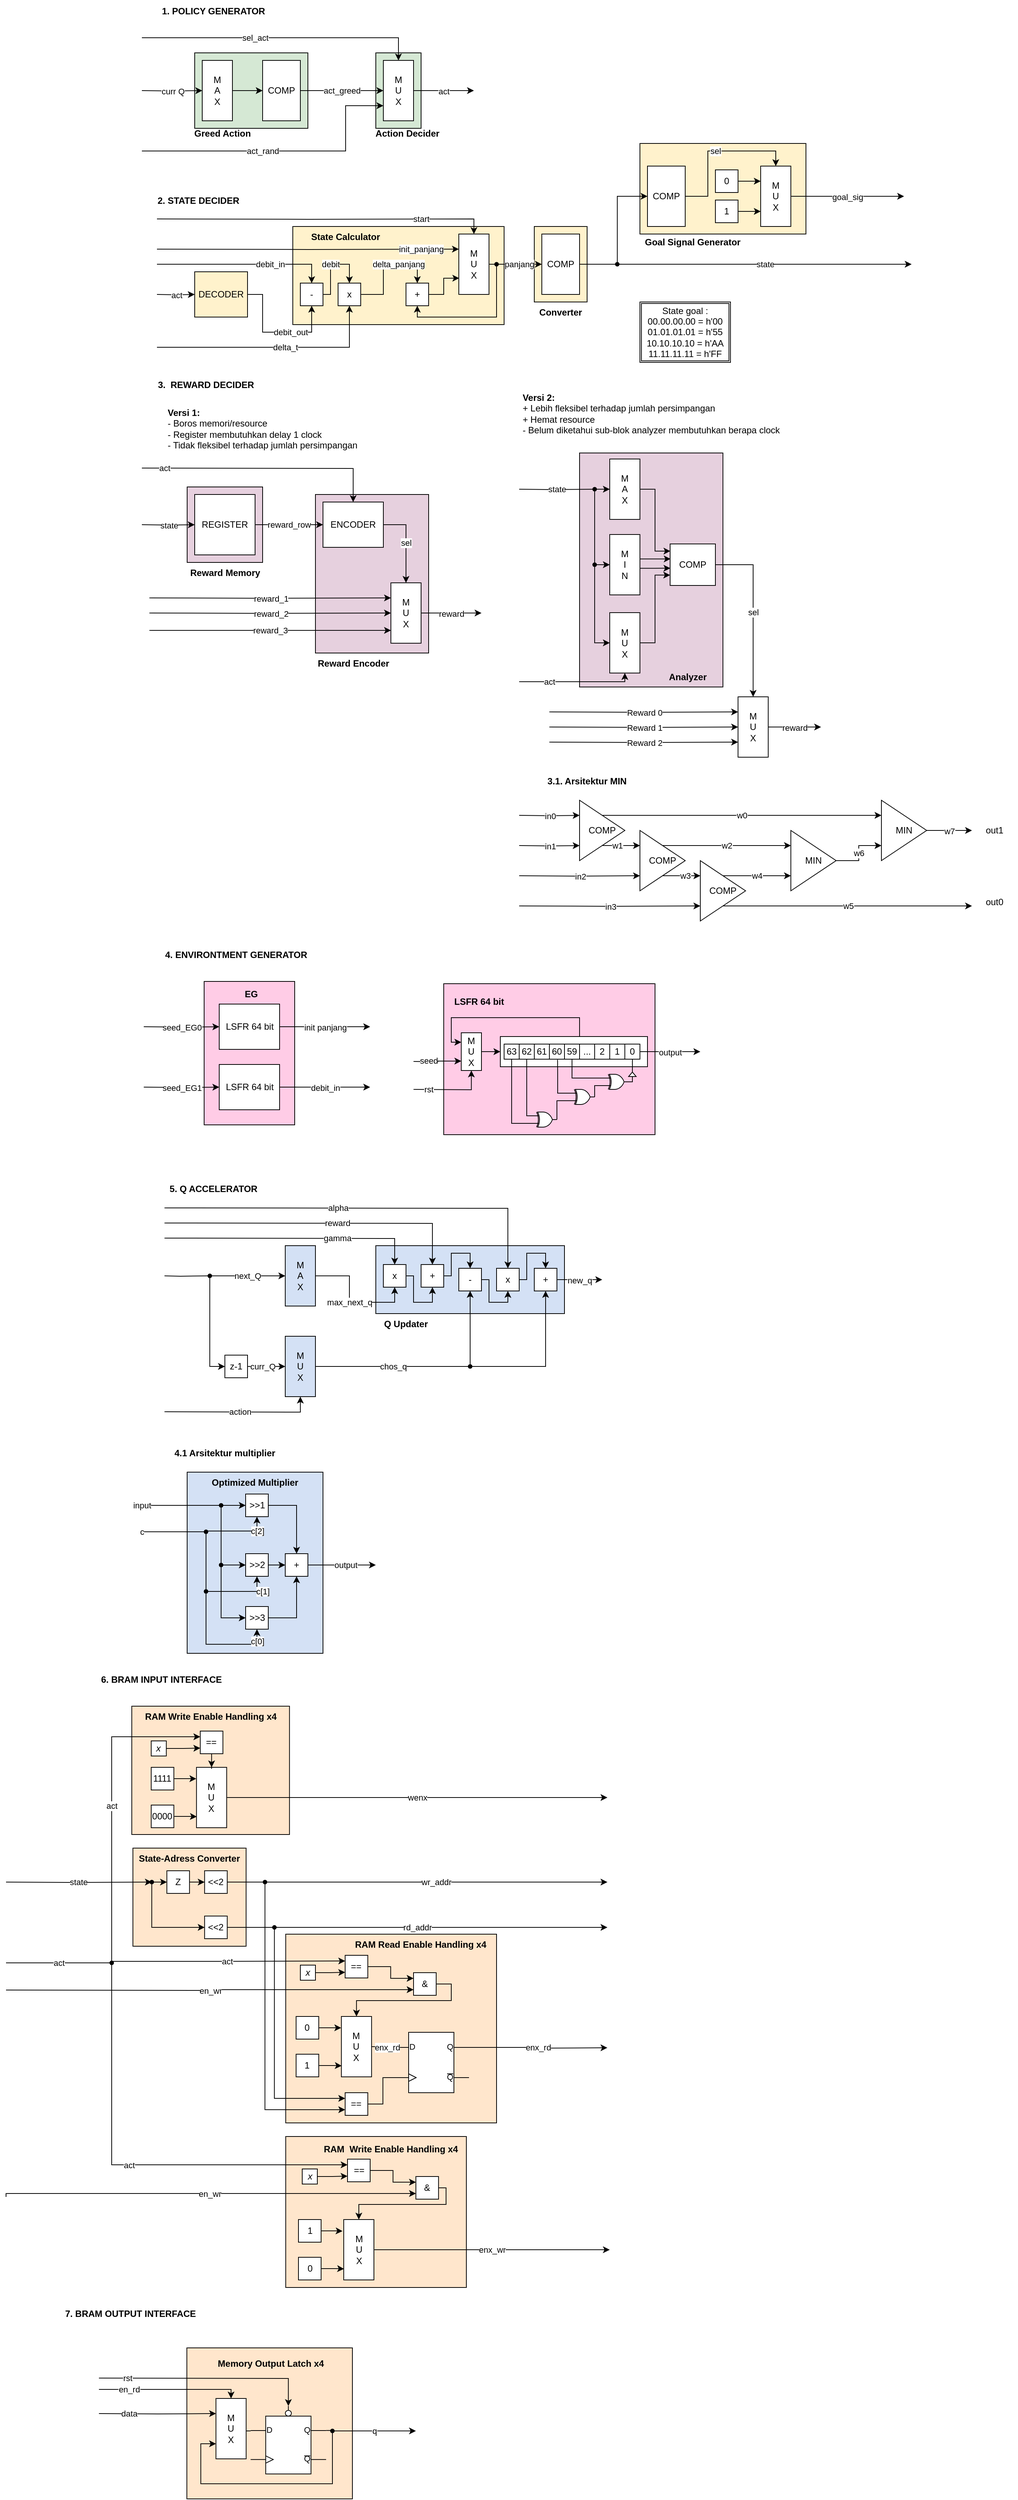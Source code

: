 <mxfile version="18.0.7" type="github" pages="4">
  <diagram id="ibiOQKyL-mADjhCVZYJ8" name="Sub-System">
    <mxGraphModel dx="2137" dy="576" grid="1" gridSize="10" guides="1" tooltips="1" connect="1" arrows="1" fold="1" page="1" pageScale="1" pageWidth="850" pageHeight="1100" math="0" shadow="0">
      <root>
        <mxCell id="0" />
        <mxCell id="1" parent="0" />
        <mxCell id="YMe0cI7dsolNZBHi7Z6t-125" value="" style="rounded=0;whiteSpace=wrap;html=1;fillColor=#FFE6CC;" vertex="1" parent="1">
          <mxGeometry x="79.62" y="3150" width="219.37" height="200" as="geometry" />
        </mxCell>
        <mxCell id="YMe0cI7dsolNZBHi7Z6t-117" value="" style="rounded=0;whiteSpace=wrap;html=1;fillColor=#FFE6CC;" vertex="1" parent="1">
          <mxGeometry x="210.63" y="2870" width="239.37" height="200" as="geometry" />
        </mxCell>
        <mxCell id="YMe0cI7dsolNZBHi7Z6t-66" value="" style="rounded=0;whiteSpace=wrap;html=1;fillColor=#FFE6CC;" vertex="1" parent="1">
          <mxGeometry x="6.63" y="2300" width="209" height="170" as="geometry" />
        </mxCell>
        <mxCell id="VRf5KEbDuicnc331r6m9-169" value="" style="rounded=0;whiteSpace=wrap;html=1;fillColor=#FFCCE6;" parent="1" vertex="1">
          <mxGeometry x="102.5" y="1340" width="120" height="190" as="geometry" />
        </mxCell>
        <mxCell id="VRf5KEbDuicnc331r6m9-2" value="" style="rounded=0;whiteSpace=wrap;html=1;fillColor=#FFCCE6;" parent="1" vertex="1">
          <mxGeometry x="420" y="1343" width="280" height="200" as="geometry" />
        </mxCell>
        <mxCell id="VRf5KEbDuicnc331r6m9-162" style="edgeStyle=orthogonalEdgeStyle;rounded=0;orthogonalLoop=1;jettySize=auto;html=1;entryX=0;entryY=0.25;entryDx=0;entryDy=0;" parent="1" source="VRf5KEbDuicnc331r6m9-155" target="VRf5KEbDuicnc331r6m9-151" edge="1">
          <mxGeometry relative="1" as="geometry">
            <Array as="points">
              <mxPoint x="600" y="1388" />
              <mxPoint x="430" y="1388" />
              <mxPoint x="430" y="1421" />
            </Array>
          </mxGeometry>
        </mxCell>
        <mxCell id="VRf5KEbDuicnc331r6m9-155" value="" style="rounded=0;whiteSpace=wrap;html=1;" parent="1" vertex="1">
          <mxGeometry x="495" y="1413" width="195" height="40" as="geometry" />
        </mxCell>
        <mxCell id="RxYKYdI8n64CIUrCkolP-7" value="" style="rounded=0;whiteSpace=wrap;html=1;fillColor=#FFF2CC;" parent="1" vertex="1">
          <mxGeometry x="680" y="230" width="220" height="120" as="geometry" />
        </mxCell>
        <mxCell id="RxYKYdI8n64CIUrCkolP-15" value="sel" style="edgeStyle=orthogonalEdgeStyle;rounded=0;orthogonalLoop=1;jettySize=auto;html=1;entryX=0.5;entryY=0;entryDx=0;entryDy=0;" parent="1" source="RxYKYdI8n64CIUrCkolP-8" target="RxYKYdI8n64CIUrCkolP-12" edge="1">
          <mxGeometry relative="1" as="geometry">
            <Array as="points">
              <mxPoint x="770" y="300" />
              <mxPoint x="770" y="240" />
              <mxPoint x="860" y="240" />
            </Array>
          </mxGeometry>
        </mxCell>
        <mxCell id="RxYKYdI8n64CIUrCkolP-8" value="COMP" style="rounded=0;whiteSpace=wrap;html=1;" parent="1" vertex="1">
          <mxGeometry x="690" y="260" width="50" height="80" as="geometry" />
        </mxCell>
        <mxCell id="8x604wCygLvyvU7YE64j-14" value="" style="rounded=0;whiteSpace=wrap;html=1;fillColor=#E6D0DE;" parent="1" vertex="1">
          <mxGeometry x="600" y="640" width="190" height="310" as="geometry" />
        </mxCell>
        <mxCell id="8Y_S_hFf_7bJ75hY1ZtG-148" value="" style="rounded=0;whiteSpace=wrap;html=1;fillColor=#D4E1F5;" parent="1" vertex="1">
          <mxGeometry x="330" y="1690" width="250" height="90" as="geometry" />
        </mxCell>
        <mxCell id="8Y_S_hFf_7bJ75hY1ZtG-110" value="" style="rounded=0;whiteSpace=wrap;html=1;fillColor=#E6D0DE;" parent="1" vertex="1">
          <mxGeometry x="250" y="695" width="150" height="210" as="geometry" />
        </mxCell>
        <mxCell id="8Y_S_hFf_7bJ75hY1ZtG-94" value="" style="rounded=0;whiteSpace=wrap;html=1;fillColor=#E6D0DE;" parent="1" vertex="1">
          <mxGeometry x="80" y="685" width="100" height="100" as="geometry" />
        </mxCell>
        <mxCell id="8Y_S_hFf_7bJ75hY1ZtG-90" value="" style="rounded=0;whiteSpace=wrap;html=1;fillColor=#FFF2CC;" parent="1" vertex="1">
          <mxGeometry x="540" y="340" width="70" height="100" as="geometry" />
        </mxCell>
        <mxCell id="8Y_S_hFf_7bJ75hY1ZtG-87" value="" style="rounded=0;whiteSpace=wrap;html=1;fillColor=#FFF2CC;" parent="1" vertex="1">
          <mxGeometry x="220" y="340" width="280" height="130" as="geometry" />
        </mxCell>
        <mxCell id="8Y_S_hFf_7bJ75hY1ZtG-8" value="" style="rounded=0;whiteSpace=wrap;html=1;fillColor=#D5E8D4;" parent="1" vertex="1">
          <mxGeometry x="330" y="110" width="60" height="100" as="geometry" />
        </mxCell>
        <mxCell id="8Y_S_hFf_7bJ75hY1ZtG-7" value="" style="rounded=0;whiteSpace=wrap;html=1;fillColor=#D5E8D4;" parent="1" vertex="1">
          <mxGeometry x="90" y="110" width="150" height="100" as="geometry" />
        </mxCell>
        <mxCell id="8Y_S_hFf_7bJ75hY1ZtG-1" value="1. POLICY GENERATOR" style="text;html=1;strokeColor=none;fillColor=none;align=center;verticalAlign=middle;whiteSpace=wrap;rounded=0;fontStyle=1" parent="1" vertex="1">
          <mxGeometry x="40" y="40" width="150" height="30" as="geometry" />
        </mxCell>
        <mxCell id="8Y_S_hFf_7bJ75hY1ZtG-5" value="" style="edgeStyle=orthogonalEdgeStyle;rounded=0;orthogonalLoop=1;jettySize=auto;html=1;" parent="1" source="8Y_S_hFf_7bJ75hY1ZtG-2" target="8Y_S_hFf_7bJ75hY1ZtG-3" edge="1">
          <mxGeometry relative="1" as="geometry" />
        </mxCell>
        <mxCell id="8Y_S_hFf_7bJ75hY1ZtG-2" value="M&lt;br&gt;A&lt;br&gt;X" style="rounded=0;whiteSpace=wrap;html=1;" parent="1" vertex="1">
          <mxGeometry x="100" y="120" width="40" height="80" as="geometry" />
        </mxCell>
        <mxCell id="8Y_S_hFf_7bJ75hY1ZtG-6" value="act_greed" style="edgeStyle=orthogonalEdgeStyle;rounded=0;orthogonalLoop=1;jettySize=auto;html=1;" parent="1" source="8Y_S_hFf_7bJ75hY1ZtG-3" target="8Y_S_hFf_7bJ75hY1ZtG-4" edge="1">
          <mxGeometry relative="1" as="geometry" />
        </mxCell>
        <mxCell id="8Y_S_hFf_7bJ75hY1ZtG-3" value="COMP" style="rounded=0;whiteSpace=wrap;html=1;" parent="1" vertex="1">
          <mxGeometry x="180" y="120" width="50" height="80" as="geometry" />
        </mxCell>
        <mxCell id="8Y_S_hFf_7bJ75hY1ZtG-14" value="act" style="edgeStyle=orthogonalEdgeStyle;rounded=0;orthogonalLoop=1;jettySize=auto;html=1;" parent="1" source="8Y_S_hFf_7bJ75hY1ZtG-4" edge="1">
          <mxGeometry relative="1" as="geometry">
            <mxPoint x="460" y="160" as="targetPoint" />
          </mxGeometry>
        </mxCell>
        <mxCell id="8Y_S_hFf_7bJ75hY1ZtG-4" value="M&lt;br&gt;U&lt;br&gt;X" style="rounded=0;whiteSpace=wrap;html=1;" parent="1" vertex="1">
          <mxGeometry x="340" y="120" width="40" height="80" as="geometry" />
        </mxCell>
        <mxCell id="8Y_S_hFf_7bJ75hY1ZtG-11" value="curr Q" style="edgeStyle=orthogonalEdgeStyle;rounded=0;orthogonalLoop=1;jettySize=auto;html=1;entryX=0;entryY=0.5;entryDx=0;entryDy=0;" parent="1" target="8Y_S_hFf_7bJ75hY1ZtG-2" edge="1">
          <mxGeometry relative="1" as="geometry">
            <mxPoint x="20" y="160" as="sourcePoint" />
          </mxGeometry>
        </mxCell>
        <mxCell id="8Y_S_hFf_7bJ75hY1ZtG-15" value="&lt;b&gt;Greed Action&lt;/b&gt;" style="text;html=1;strokeColor=none;fillColor=none;align=center;verticalAlign=middle;whiteSpace=wrap;rounded=0;" parent="1" vertex="1">
          <mxGeometry x="87" y="204" width="80" height="26" as="geometry" />
        </mxCell>
        <mxCell id="8Y_S_hFf_7bJ75hY1ZtG-16" value="&lt;b&gt;Action Decider&lt;/b&gt;" style="text;html=1;strokeColor=none;fillColor=none;align=center;verticalAlign=middle;whiteSpace=wrap;rounded=0;" parent="1" vertex="1">
          <mxGeometry x="322" y="203" width="100" height="27" as="geometry" />
        </mxCell>
        <mxCell id="8Y_S_hFf_7bJ75hY1ZtG-18" value="sel_act" style="edgeStyle=orthogonalEdgeStyle;rounded=0;orthogonalLoop=1;jettySize=auto;html=1;entryX=0.5;entryY=0;entryDx=0;entryDy=0;" parent="1" target="8Y_S_hFf_7bJ75hY1ZtG-4" edge="1">
          <mxGeometry x="-0.189" relative="1" as="geometry">
            <mxPoint x="20" y="90" as="sourcePoint" />
            <Array as="points">
              <mxPoint x="20" y="90" />
              <mxPoint x="360" y="90" />
            </Array>
            <mxPoint as="offset" />
          </mxGeometry>
        </mxCell>
        <mxCell id="8Y_S_hFf_7bJ75hY1ZtG-20" value="act_rand" style="edgeStyle=orthogonalEdgeStyle;rounded=0;orthogonalLoop=1;jettySize=auto;html=1;entryX=0;entryY=0.75;entryDx=0;entryDy=0;" parent="1" target="8Y_S_hFf_7bJ75hY1ZtG-4" edge="1">
          <mxGeometry x="-0.158" relative="1" as="geometry">
            <mxPoint x="20" y="240" as="sourcePoint" />
            <Array as="points">
              <mxPoint x="20" y="240" />
              <mxPoint x="290" y="240" />
              <mxPoint x="290" y="180" />
            </Array>
            <mxPoint as="offset" />
          </mxGeometry>
        </mxCell>
        <mxCell id="8Y_S_hFf_7bJ75hY1ZtG-24" value="2. STATE DECIDER" style="text;html=1;strokeColor=none;fillColor=none;align=center;verticalAlign=middle;whiteSpace=wrap;rounded=0;fontStyle=1" parent="1" vertex="1">
          <mxGeometry x="20" y="291" width="150" height="30" as="geometry" />
        </mxCell>
        <mxCell id="8Y_S_hFf_7bJ75hY1ZtG-39" value="debit_out" style="edgeStyle=orthogonalEdgeStyle;rounded=0;orthogonalLoop=1;jettySize=auto;html=1;entryX=0.5;entryY=1;entryDx=0;entryDy=0;" parent="1" source="8Y_S_hFf_7bJ75hY1ZtG-36" target="8Y_S_hFf_7bJ75hY1ZtG-38" edge="1">
          <mxGeometry x="0.25" relative="1" as="geometry">
            <Array as="points">
              <mxPoint x="180" y="430" />
              <mxPoint x="180" y="480" />
              <mxPoint x="245" y="480" />
            </Array>
            <mxPoint as="offset" />
          </mxGeometry>
        </mxCell>
        <mxCell id="8Y_S_hFf_7bJ75hY1ZtG-36" value="DECODER" style="rounded=0;whiteSpace=wrap;html=1;fillColor=#FFF2CC;" parent="1" vertex="1">
          <mxGeometry x="90" y="400" width="70" height="60" as="geometry" />
        </mxCell>
        <mxCell id="8Y_S_hFf_7bJ75hY1ZtG-54" value="delta_panjang" style="edgeStyle=orthogonalEdgeStyle;rounded=0;orthogonalLoop=1;jettySize=auto;html=1;entryX=0.5;entryY=0;entryDx=0;entryDy=0;" parent="1" source="8Y_S_hFf_7bJ75hY1ZtG-37" target="8Y_S_hFf_7bJ75hY1ZtG-53" edge="1">
          <mxGeometry x="0.286" relative="1" as="geometry">
            <Array as="points">
              <mxPoint x="340" y="430" />
              <mxPoint x="340" y="390" />
              <mxPoint x="385" y="390" />
            </Array>
            <mxPoint as="offset" />
          </mxGeometry>
        </mxCell>
        <mxCell id="8Y_S_hFf_7bJ75hY1ZtG-37" value="x" style="rounded=0;whiteSpace=wrap;html=1;fillColor=#FFFFFF;" parent="1" vertex="1">
          <mxGeometry x="280" y="415" width="30" height="30" as="geometry" />
        </mxCell>
        <mxCell id="8Y_S_hFf_7bJ75hY1ZtG-42" value="debit" style="edgeStyle=orthogonalEdgeStyle;rounded=0;orthogonalLoop=1;jettySize=auto;html=1;" parent="1" source="8Y_S_hFf_7bJ75hY1ZtG-38" target="8Y_S_hFf_7bJ75hY1ZtG-37" edge="1">
          <mxGeometry relative="1" as="geometry">
            <Array as="points">
              <mxPoint x="270" y="430" />
              <mxPoint x="270" y="390" />
              <mxPoint x="295" y="390" />
            </Array>
          </mxGeometry>
        </mxCell>
        <mxCell id="8Y_S_hFf_7bJ75hY1ZtG-38" value="-" style="rounded=0;whiteSpace=wrap;html=1;fillColor=#FFFFFF;" parent="1" vertex="1">
          <mxGeometry x="230" y="415" width="30" height="30" as="geometry" />
        </mxCell>
        <mxCell id="8Y_S_hFf_7bJ75hY1ZtG-41" value="debit_in" style="edgeStyle=orthogonalEdgeStyle;rounded=0;orthogonalLoop=1;jettySize=auto;html=1;entryX=0.5;entryY=0;entryDx=0;entryDy=0;" parent="1" target="8Y_S_hFf_7bJ75hY1ZtG-38" edge="1">
          <mxGeometry x="0.304" relative="1" as="geometry">
            <mxPoint x="40" y="390" as="sourcePoint" />
            <mxPoint x="245" y="400" as="targetPoint" />
            <Array as="points">
              <mxPoint x="40" y="390" />
              <mxPoint x="245" y="390" />
            </Array>
            <mxPoint as="offset" />
          </mxGeometry>
        </mxCell>
        <mxCell id="8Y_S_hFf_7bJ75hY1ZtG-44" value="delta_t" style="edgeStyle=orthogonalEdgeStyle;rounded=0;orthogonalLoop=1;jettySize=auto;html=1;entryX=0.5;entryY=1;entryDx=0;entryDy=0;" parent="1" target="8Y_S_hFf_7bJ75hY1ZtG-37" edge="1">
          <mxGeometry x="0.097" relative="1" as="geometry">
            <mxPoint x="40" y="500" as="sourcePoint" />
            <Array as="points">
              <mxPoint x="40" y="500" />
              <mxPoint x="295" y="500" />
            </Array>
            <mxPoint as="offset" />
          </mxGeometry>
        </mxCell>
        <mxCell id="8Y_S_hFf_7bJ75hY1ZtG-57" value="" style="edgeStyle=orthogonalEdgeStyle;rounded=0;orthogonalLoop=1;jettySize=auto;html=1;endArrow=none;html=1;rounded=0;exitX=1;exitY=0.5;exitDx=0;exitDy=0;" parent="1" source="8Y_S_hFf_7bJ75hY1ZtG-45" target="8Y_S_hFf_7bJ75hY1ZtG-56" edge="1">
          <mxGeometry x="0.429" relative="1" as="geometry">
            <mxPoint x="466" y="390.012" as="sourcePoint" />
            <mxPoint x="511" y="390" as="targetPoint" />
            <mxPoint as="offset" />
          </mxGeometry>
        </mxCell>
        <mxCell id="8Y_S_hFf_7bJ75hY1ZtG-45" value="M&lt;br&gt;U&lt;br&gt;X" style="rounded=0;whiteSpace=wrap;html=1;fillColor=#FFFFFF;" parent="1" vertex="1">
          <mxGeometry x="440" y="350" width="40" height="80" as="geometry" />
        </mxCell>
        <mxCell id="8Y_S_hFf_7bJ75hY1ZtG-48" value="init_panjang" style="edgeStyle=orthogonalEdgeStyle;rounded=0;orthogonalLoop=1;jettySize=auto;html=1;entryX=0;entryY=0.25;entryDx=0;entryDy=0;" parent="1" target="8Y_S_hFf_7bJ75hY1ZtG-45" edge="1">
          <mxGeometry x="0.75" relative="1" as="geometry">
            <mxPoint x="40" y="370" as="sourcePoint" />
            <mxPoint as="offset" />
          </mxGeometry>
        </mxCell>
        <mxCell id="8Y_S_hFf_7bJ75hY1ZtG-50" value="act" style="edgeStyle=orthogonalEdgeStyle;rounded=0;orthogonalLoop=1;jettySize=auto;html=1;" parent="1" target="8Y_S_hFf_7bJ75hY1ZtG-36" edge="1">
          <mxGeometry relative="1" as="geometry">
            <mxPoint x="40.0" y="430" as="sourcePoint" />
          </mxGeometry>
        </mxCell>
        <mxCell id="8Y_S_hFf_7bJ75hY1ZtG-52" value="start" style="edgeStyle=orthogonalEdgeStyle;rounded=0;orthogonalLoop=1;jettySize=auto;html=1;entryX=0.5;entryY=0;entryDx=0;entryDy=0;" parent="1" target="8Y_S_hFf_7bJ75hY1ZtG-45" edge="1">
          <mxGeometry x="0.591" relative="1" as="geometry">
            <mxPoint x="40" y="330" as="sourcePoint" />
            <mxPoint as="offset" />
          </mxGeometry>
        </mxCell>
        <mxCell id="8Y_S_hFf_7bJ75hY1ZtG-66" style="edgeStyle=orthogonalEdgeStyle;rounded=0;orthogonalLoop=1;jettySize=auto;html=1;entryX=0.013;entryY=0.731;entryDx=0;entryDy=0;entryPerimeter=0;" parent="1" source="8Y_S_hFf_7bJ75hY1ZtG-53" target="8Y_S_hFf_7bJ75hY1ZtG-45" edge="1">
          <mxGeometry relative="1" as="geometry">
            <Array as="points">
              <mxPoint x="420" y="430" />
              <mxPoint x="420" y="408" />
            </Array>
          </mxGeometry>
        </mxCell>
        <mxCell id="8Y_S_hFf_7bJ75hY1ZtG-53" value="+" style="rounded=0;whiteSpace=wrap;html=1;fillColor=#FFFFFF;" parent="1" vertex="1">
          <mxGeometry x="370" y="415" width="30" height="30" as="geometry" />
        </mxCell>
        <mxCell id="8Y_S_hFf_7bJ75hY1ZtG-58" style="edgeStyle=orthogonalEdgeStyle;rounded=0;orthogonalLoop=1;jettySize=auto;html=1;entryX=0.5;entryY=1;entryDx=0;entryDy=0;" parent="1" source="8Y_S_hFf_7bJ75hY1ZtG-56" target="8Y_S_hFf_7bJ75hY1ZtG-53" edge="1">
          <mxGeometry relative="1" as="geometry">
            <Array as="points">
              <mxPoint x="490" y="460" />
              <mxPoint x="385" y="460" />
            </Array>
          </mxGeometry>
        </mxCell>
        <mxCell id="8Y_S_hFf_7bJ75hY1ZtG-59" value="panjang" style="edgeStyle=orthogonalEdgeStyle;rounded=0;orthogonalLoop=1;jettySize=auto;html=1;entryX=0;entryY=0.5;entryDx=0;entryDy=0;" parent="1" source="8Y_S_hFf_7bJ75hY1ZtG-56" target="8Y_S_hFf_7bJ75hY1ZtG-89" edge="1">
          <mxGeometry relative="1" as="geometry">
            <mxPoint x="560" y="390" as="targetPoint" />
            <mxPoint as="offset" />
          </mxGeometry>
        </mxCell>
        <mxCell id="8Y_S_hFf_7bJ75hY1ZtG-56" value="" style="shape=waypoint;sketch=0;fillStyle=solid;size=6;pointerEvents=1;points=[];fillColor=none;resizable=0;rotatable=0;perimeter=centerPerimeter;snapToPoint=1;" parent="1" vertex="1">
          <mxGeometry x="470" y="370" width="40" height="40" as="geometry" />
        </mxCell>
        <mxCell id="8Y_S_hFf_7bJ75hY1ZtG-86" value="3.&amp;nbsp; REWARD DECIDER" style="text;html=1;strokeColor=none;fillColor=none;align=center;verticalAlign=middle;whiteSpace=wrap;rounded=0;fontStyle=1" parent="1" vertex="1">
          <mxGeometry x="30" y="535" width="150" height="30" as="geometry" />
        </mxCell>
        <mxCell id="8Y_S_hFf_7bJ75hY1ZtG-88" value="&lt;b&gt;State Calculator&lt;/b&gt;" style="text;html=1;strokeColor=none;fillColor=none;align=center;verticalAlign=middle;whiteSpace=wrap;rounded=0;" parent="1" vertex="1">
          <mxGeometry x="220" y="340" width="140" height="27" as="geometry" />
        </mxCell>
        <mxCell id="8Y_S_hFf_7bJ75hY1ZtG-91" value="state" style="edgeStyle=orthogonalEdgeStyle;rounded=0;orthogonalLoop=1;jettySize=auto;html=1;startArrow=none;" parent="1" source="RxYKYdI8n64CIUrCkolP-1" edge="1">
          <mxGeometry relative="1" as="geometry">
            <mxPoint x="1040" y="390" as="targetPoint" />
          </mxGeometry>
        </mxCell>
        <mxCell id="8Y_S_hFf_7bJ75hY1ZtG-89" value="COMP" style="rounded=0;whiteSpace=wrap;html=1;" parent="1" vertex="1">
          <mxGeometry x="550" y="350" width="50" height="80" as="geometry" />
        </mxCell>
        <mxCell id="8Y_S_hFf_7bJ75hY1ZtG-92" value="&lt;b&gt;Converter&lt;/b&gt;" style="text;html=1;strokeColor=none;fillColor=none;align=center;verticalAlign=middle;whiteSpace=wrap;rounded=0;" parent="1" vertex="1">
          <mxGeometry x="540" y="440" width="70" height="27" as="geometry" />
        </mxCell>
        <mxCell id="8Y_S_hFf_7bJ75hY1ZtG-99" value="reward_row" style="edgeStyle=orthogonalEdgeStyle;rounded=0;orthogonalLoop=1;jettySize=auto;html=1;entryX=0;entryY=0.5;entryDx=0;entryDy=0;" parent="1" source="8Y_S_hFf_7bJ75hY1ZtG-93" target="8Y_S_hFf_7bJ75hY1ZtG-98" edge="1">
          <mxGeometry relative="1" as="geometry" />
        </mxCell>
        <mxCell id="8Y_S_hFf_7bJ75hY1ZtG-93" value="REGISTER" style="rounded=0;whiteSpace=wrap;html=1;fillColor=#FFFFFF;" parent="1" vertex="1">
          <mxGeometry x="90" y="695" width="80" height="80" as="geometry" />
        </mxCell>
        <mxCell id="8Y_S_hFf_7bJ75hY1ZtG-95" value="&lt;b&gt;Reward Memory&lt;/b&gt;" style="text;html=1;strokeColor=none;fillColor=none;align=center;verticalAlign=middle;whiteSpace=wrap;rounded=0;" parent="1" vertex="1">
          <mxGeometry x="76.5" y="785" width="107" height="27" as="geometry" />
        </mxCell>
        <mxCell id="8Y_S_hFf_7bJ75hY1ZtG-97" value="state" style="edgeStyle=orthogonalEdgeStyle;rounded=0;orthogonalLoop=1;jettySize=auto;html=1;entryX=0;entryY=0.5;entryDx=0;entryDy=0;" parent="1" target="8Y_S_hFf_7bJ75hY1ZtG-93" edge="1">
          <mxGeometry relative="1" as="geometry">
            <mxPoint x="20" y="735" as="sourcePoint" />
          </mxGeometry>
        </mxCell>
        <mxCell id="8Y_S_hFf_7bJ75hY1ZtG-102" value="sel" style="edgeStyle=orthogonalEdgeStyle;rounded=0;orthogonalLoop=1;jettySize=auto;html=1;entryX=0.5;entryY=0;entryDx=0;entryDy=0;" parent="1" source="8Y_S_hFf_7bJ75hY1ZtG-98" target="8Y_S_hFf_7bJ75hY1ZtG-101" edge="1">
          <mxGeometry relative="1" as="geometry" />
        </mxCell>
        <mxCell id="8Y_S_hFf_7bJ75hY1ZtG-98" value="ENCODER" style="rounded=0;whiteSpace=wrap;html=1;fillColor=#FFFFFF;" parent="1" vertex="1">
          <mxGeometry x="260" y="705" width="80" height="60" as="geometry" />
        </mxCell>
        <mxCell id="8Y_S_hFf_7bJ75hY1ZtG-109" value="reward" style="edgeStyle=orthogonalEdgeStyle;rounded=0;orthogonalLoop=1;jettySize=auto;html=1;" parent="1" source="8Y_S_hFf_7bJ75hY1ZtG-101" edge="1">
          <mxGeometry relative="1" as="geometry">
            <mxPoint x="470" y="852" as="targetPoint" />
          </mxGeometry>
        </mxCell>
        <mxCell id="8Y_S_hFf_7bJ75hY1ZtG-101" value="M&lt;br&gt;U&lt;br&gt;X" style="rounded=0;whiteSpace=wrap;html=1;fillColor=#FFFFFF;" parent="1" vertex="1">
          <mxGeometry x="350" y="812" width="40" height="80" as="geometry" />
        </mxCell>
        <mxCell id="8Y_S_hFf_7bJ75hY1ZtG-105" value="reward_1" style="edgeStyle=orthogonalEdgeStyle;rounded=0;orthogonalLoop=1;jettySize=auto;html=1;entryX=0;entryY=0.25;entryDx=0;entryDy=0;exitX=0.418;exitY=0.418;exitDx=0;exitDy=0;exitPerimeter=0;" parent="1" target="8Y_S_hFf_7bJ75hY1ZtG-101" edge="1">
          <mxGeometry relative="1" as="geometry">
            <mxPoint x="30" y="832" as="sourcePoint" />
          </mxGeometry>
        </mxCell>
        <mxCell id="8Y_S_hFf_7bJ75hY1ZtG-106" value="reward_2" style="edgeStyle=orthogonalEdgeStyle;rounded=0;orthogonalLoop=1;jettySize=auto;html=1;entryX=0;entryY=0.5;entryDx=0;entryDy=0;" parent="1" target="8Y_S_hFf_7bJ75hY1ZtG-101" edge="1">
          <mxGeometry relative="1" as="geometry">
            <mxPoint x="30" y="852" as="sourcePoint" />
            <mxPoint x="320" y="852" as="targetPoint" />
          </mxGeometry>
        </mxCell>
        <mxCell id="8Y_S_hFf_7bJ75hY1ZtG-108" value="reward_3" style="edgeStyle=orthogonalEdgeStyle;rounded=0;orthogonalLoop=1;jettySize=auto;html=1;" parent="1" edge="1">
          <mxGeometry relative="1" as="geometry">
            <mxPoint x="30" y="875" as="sourcePoint" />
            <mxPoint x="350" y="875" as="targetPoint" />
          </mxGeometry>
        </mxCell>
        <mxCell id="8Y_S_hFf_7bJ75hY1ZtG-111" value="&lt;b&gt;Reward Encoder&lt;/b&gt;" style="text;html=1;strokeColor=none;fillColor=none;align=center;verticalAlign=middle;whiteSpace=wrap;rounded=0;" parent="1" vertex="1">
          <mxGeometry x="246.5" y="905" width="107" height="27" as="geometry" />
        </mxCell>
        <mxCell id="8Y_S_hFf_7bJ75hY1ZtG-114" value="act" style="edgeStyle=orthogonalEdgeStyle;rounded=0;orthogonalLoop=1;jettySize=auto;html=1;" parent="1" target="8Y_S_hFf_7bJ75hY1ZtG-98" edge="1">
          <mxGeometry x="-0.815" relative="1" as="geometry">
            <mxPoint x="20" y="660" as="sourcePoint" />
            <mxPoint as="offset" />
          </mxGeometry>
        </mxCell>
        <mxCell id="8Y_S_hFf_7bJ75hY1ZtG-115" value="5. Q ACCELERATOR" style="text;html=1;strokeColor=none;fillColor=none;align=center;verticalAlign=middle;whiteSpace=wrap;rounded=0;fontStyle=1" parent="1" vertex="1">
          <mxGeometry x="40" y="1600" width="150" height="30" as="geometry" />
        </mxCell>
        <mxCell id="8Y_S_hFf_7bJ75hY1ZtG-126" value="max_next_q" style="edgeStyle=orthogonalEdgeStyle;rounded=0;orthogonalLoop=1;jettySize=auto;html=1;entryX=0.5;entryY=1;entryDx=0;entryDy=0;" parent="1" source="8Y_S_hFf_7bJ75hY1ZtG-117" target="8Y_S_hFf_7bJ75hY1ZtG-124" edge="1">
          <mxGeometry relative="1" as="geometry" />
        </mxCell>
        <mxCell id="8Y_S_hFf_7bJ75hY1ZtG-117" value="M&lt;br&gt;A&lt;br&gt;X" style="rounded=0;whiteSpace=wrap;html=1;fillColor=#D4E1F5;" parent="1" vertex="1">
          <mxGeometry x="210" y="1690" width="40" height="80" as="geometry" />
        </mxCell>
        <mxCell id="8Y_S_hFf_7bJ75hY1ZtG-135" value="" style="edgeStyle=orthogonalEdgeStyle;rounded=0;orthogonalLoop=1;jettySize=auto;html=1;entryX=0.5;entryY=1;entryDx=0;entryDy=0;startArrow=none;" parent="1" source="8Y_S_hFf_7bJ75hY1ZtG-143" target="8Y_S_hFf_7bJ75hY1ZtG-133" edge="1">
          <mxGeometry relative="1" as="geometry" />
        </mxCell>
        <mxCell id="8Y_S_hFf_7bJ75hY1ZtG-118" value="M&lt;br&gt;U&lt;br&gt;X" style="rounded=0;whiteSpace=wrap;html=1;fillColor=#D4E1F5;" parent="1" vertex="1">
          <mxGeometry x="210" y="1810" width="40" height="80" as="geometry" />
        </mxCell>
        <mxCell id="8Y_S_hFf_7bJ75hY1ZtG-123" value="curr_Q" style="edgeStyle=orthogonalEdgeStyle;rounded=0;orthogonalLoop=1;jettySize=auto;html=1;entryX=0;entryY=0.5;entryDx=0;entryDy=0;" parent="1" source="8Y_S_hFf_7bJ75hY1ZtG-119" target="8Y_S_hFf_7bJ75hY1ZtG-118" edge="1">
          <mxGeometry x="-0.2" relative="1" as="geometry">
            <mxPoint as="offset" />
          </mxGeometry>
        </mxCell>
        <mxCell id="8Y_S_hFf_7bJ75hY1ZtG-119" value="z-1" style="rounded=0;whiteSpace=wrap;html=1;fillColor=#FFFFFF;" parent="1" vertex="1">
          <mxGeometry x="130" y="1835" width="30" height="30" as="geometry" />
        </mxCell>
        <mxCell id="8Y_S_hFf_7bJ75hY1ZtG-121" value="next_Q" style="edgeStyle=orthogonalEdgeStyle;rounded=0;orthogonalLoop=1;jettySize=auto;html=1;" parent="1" source="8Y_S_hFf_7bJ75hY1ZtG-120" target="8Y_S_hFf_7bJ75hY1ZtG-117" edge="1">
          <mxGeometry relative="1" as="geometry" />
        </mxCell>
        <mxCell id="8Y_S_hFf_7bJ75hY1ZtG-122" style="edgeStyle=orthogonalEdgeStyle;rounded=0;orthogonalLoop=1;jettySize=auto;html=1;entryX=0;entryY=0.5;entryDx=0;entryDy=0;" parent="1" source="8Y_S_hFf_7bJ75hY1ZtG-120" target="8Y_S_hFf_7bJ75hY1ZtG-119" edge="1">
          <mxGeometry relative="1" as="geometry" />
        </mxCell>
        <mxCell id="8Y_S_hFf_7bJ75hY1ZtG-120" value="" style="shape=waypoint;sketch=0;fillStyle=solid;size=6;pointerEvents=1;points=[];fillColor=none;resizable=0;rotatable=0;perimeter=centerPerimeter;snapToPoint=1;" parent="1" vertex="1">
          <mxGeometry x="90" y="1710" width="40" height="40" as="geometry" />
        </mxCell>
        <mxCell id="8Y_S_hFf_7bJ75hY1ZtG-130" style="edgeStyle=orthogonalEdgeStyle;rounded=0;orthogonalLoop=1;jettySize=auto;html=1;entryX=0.5;entryY=1;entryDx=0;entryDy=0;" parent="1" source="8Y_S_hFf_7bJ75hY1ZtG-124" target="8Y_S_hFf_7bJ75hY1ZtG-129" edge="1">
          <mxGeometry relative="1" as="geometry">
            <Array as="points">
              <mxPoint x="380" y="1730" />
              <mxPoint x="380" y="1765" />
              <mxPoint x="405" y="1765" />
            </Array>
          </mxGeometry>
        </mxCell>
        <mxCell id="8Y_S_hFf_7bJ75hY1ZtG-124" value="x" style="rounded=0;whiteSpace=wrap;html=1;fillColor=#FFFFFF;" parent="1" vertex="1">
          <mxGeometry x="340" y="1715" width="30" height="30" as="geometry" />
        </mxCell>
        <mxCell id="8Y_S_hFf_7bJ75hY1ZtG-128" value="gamma" style="edgeStyle=orthogonalEdgeStyle;rounded=0;orthogonalLoop=1;jettySize=auto;html=1;" parent="1" target="8Y_S_hFf_7bJ75hY1ZtG-124" edge="1">
          <mxGeometry x="0.353" relative="1" as="geometry">
            <mxPoint x="50" y="1680" as="sourcePoint" />
            <mxPoint as="offset" />
          </mxGeometry>
        </mxCell>
        <mxCell id="8Y_S_hFf_7bJ75hY1ZtG-134" style="edgeStyle=orthogonalEdgeStyle;rounded=0;orthogonalLoop=1;jettySize=auto;html=1;entryX=0.5;entryY=0;entryDx=0;entryDy=0;" parent="1" source="8Y_S_hFf_7bJ75hY1ZtG-129" target="8Y_S_hFf_7bJ75hY1ZtG-133" edge="1">
          <mxGeometry relative="1" as="geometry">
            <Array as="points">
              <mxPoint x="430" y="1730" />
              <mxPoint x="430" y="1700" />
              <mxPoint x="455" y="1700" />
            </Array>
          </mxGeometry>
        </mxCell>
        <mxCell id="8Y_S_hFf_7bJ75hY1ZtG-129" value="+" style="rounded=0;whiteSpace=wrap;html=1;fillColor=#FFFFFF;" parent="1" vertex="1">
          <mxGeometry x="390" y="1715" width="30" height="30" as="geometry" />
        </mxCell>
        <mxCell id="8Y_S_hFf_7bJ75hY1ZtG-132" value="reward" style="edgeStyle=orthogonalEdgeStyle;rounded=0;orthogonalLoop=1;jettySize=auto;html=1;entryX=0.5;entryY=0;entryDx=0;entryDy=0;" parent="1" target="8Y_S_hFf_7bJ75hY1ZtG-129" edge="1">
          <mxGeometry x="0.122" relative="1" as="geometry">
            <mxPoint x="50" y="1660" as="sourcePoint" />
            <mxPoint as="offset" />
          </mxGeometry>
        </mxCell>
        <mxCell id="8Y_S_hFf_7bJ75hY1ZtG-138" style="edgeStyle=orthogonalEdgeStyle;rounded=0;orthogonalLoop=1;jettySize=auto;html=1;entryX=0.5;entryY=1;entryDx=0;entryDy=0;" parent="1" source="8Y_S_hFf_7bJ75hY1ZtG-133" target="8Y_S_hFf_7bJ75hY1ZtG-136" edge="1">
          <mxGeometry relative="1" as="geometry">
            <Array as="points">
              <mxPoint x="480" y="1735" />
              <mxPoint x="480" y="1765" />
              <mxPoint x="505" y="1765" />
            </Array>
          </mxGeometry>
        </mxCell>
        <mxCell id="8Y_S_hFf_7bJ75hY1ZtG-133" value="-" style="rounded=0;whiteSpace=wrap;html=1;fillColor=#FFFFFF;" parent="1" vertex="1">
          <mxGeometry x="440" y="1720" width="30" height="30" as="geometry" />
        </mxCell>
        <mxCell id="8Y_S_hFf_7bJ75hY1ZtG-142" style="edgeStyle=orthogonalEdgeStyle;rounded=0;orthogonalLoop=1;jettySize=auto;html=1;entryX=0.5;entryY=0;entryDx=0;entryDy=0;" parent="1" source="8Y_S_hFf_7bJ75hY1ZtG-136" target="8Y_S_hFf_7bJ75hY1ZtG-141" edge="1">
          <mxGeometry relative="1" as="geometry">
            <Array as="points">
              <mxPoint x="530" y="1735" />
              <mxPoint x="530" y="1700" />
              <mxPoint x="555" y="1700" />
            </Array>
          </mxGeometry>
        </mxCell>
        <mxCell id="8Y_S_hFf_7bJ75hY1ZtG-136" value="x" style="rounded=0;whiteSpace=wrap;html=1;fillColor=#FFFFFF;" parent="1" vertex="1">
          <mxGeometry x="490" y="1720" width="30" height="30" as="geometry" />
        </mxCell>
        <mxCell id="8Y_S_hFf_7bJ75hY1ZtG-140" value="alpha" style="edgeStyle=orthogonalEdgeStyle;rounded=0;orthogonalLoop=1;jettySize=auto;html=1;entryX=0.5;entryY=0;entryDx=0;entryDy=0;" parent="1" target="8Y_S_hFf_7bJ75hY1ZtG-136" edge="1">
          <mxGeometry x="-0.14" relative="1" as="geometry">
            <mxPoint x="50" y="1640" as="sourcePoint" />
            <mxPoint as="offset" />
          </mxGeometry>
        </mxCell>
        <mxCell id="8Y_S_hFf_7bJ75hY1ZtG-153" value="new_q" style="edgeStyle=orthogonalEdgeStyle;rounded=0;orthogonalLoop=1;jettySize=auto;html=1;" parent="1" source="8Y_S_hFf_7bJ75hY1ZtG-141" edge="1">
          <mxGeometry relative="1" as="geometry">
            <mxPoint x="630" y="1735" as="targetPoint" />
          </mxGeometry>
        </mxCell>
        <mxCell id="8Y_S_hFf_7bJ75hY1ZtG-141" value="+" style="rounded=0;whiteSpace=wrap;html=1;fillColor=#FFFFFF;" parent="1" vertex="1">
          <mxGeometry x="540" y="1720" width="30" height="30" as="geometry" />
        </mxCell>
        <mxCell id="8Y_S_hFf_7bJ75hY1ZtG-145" style="edgeStyle=orthogonalEdgeStyle;rounded=0;orthogonalLoop=1;jettySize=auto;html=1;entryX=0.5;entryY=1;entryDx=0;entryDy=0;" parent="1" source="8Y_S_hFf_7bJ75hY1ZtG-143" target="8Y_S_hFf_7bJ75hY1ZtG-141" edge="1">
          <mxGeometry relative="1" as="geometry" />
        </mxCell>
        <mxCell id="8Y_S_hFf_7bJ75hY1ZtG-143" value="" style="shape=waypoint;sketch=0;fillStyle=solid;size=6;pointerEvents=1;points=[];fillColor=none;resizable=0;rotatable=0;perimeter=centerPerimeter;snapToPoint=1;" parent="1" vertex="1">
          <mxGeometry x="435" y="1830" width="40" height="40" as="geometry" />
        </mxCell>
        <mxCell id="8Y_S_hFf_7bJ75hY1ZtG-144" value="chos_q" style="edgeStyle=orthogonalEdgeStyle;rounded=0;orthogonalLoop=1;jettySize=auto;html=1;entryDx=0;entryDy=0;endArrow=none;" parent="1" source="8Y_S_hFf_7bJ75hY1ZtG-118" target="8Y_S_hFf_7bJ75hY1ZtG-143" edge="1">
          <mxGeometry relative="1" as="geometry">
            <mxPoint x="250" y="1850.032" as="sourcePoint" />
            <mxPoint x="505" y="1745" as="targetPoint" />
          </mxGeometry>
        </mxCell>
        <mxCell id="8Y_S_hFf_7bJ75hY1ZtG-149" value="&lt;b&gt;Q Updater&lt;/b&gt;" style="text;html=1;strokeColor=none;fillColor=none;align=center;verticalAlign=middle;whiteSpace=wrap;rounded=0;" parent="1" vertex="1">
          <mxGeometry x="330" y="1780" width="80" height="27" as="geometry" />
        </mxCell>
        <mxCell id="8Y_S_hFf_7bJ75hY1ZtG-152" value="" style="edgeStyle=orthogonalEdgeStyle;rounded=0;orthogonalLoop=1;jettySize=auto;html=1;endArrow=none;" parent="1" target="8Y_S_hFf_7bJ75hY1ZtG-120" edge="1">
          <mxGeometry relative="1" as="geometry">
            <mxPoint x="50" y="1730" as="sourcePoint" />
          </mxGeometry>
        </mxCell>
        <mxCell id="8Y_S_hFf_7bJ75hY1ZtG-155" value="action" style="edgeStyle=orthogonalEdgeStyle;rounded=0;orthogonalLoop=1;jettySize=auto;html=1;entryX=0.5;entryY=1;entryDx=0;entryDy=0;" parent="1" target="8Y_S_hFf_7bJ75hY1ZtG-118" edge="1">
          <mxGeometry relative="1" as="geometry">
            <mxPoint x="50" y="1910" as="sourcePoint" />
          </mxGeometry>
        </mxCell>
        <mxCell id="8x604wCygLvyvU7YE64j-20" style="edgeStyle=orthogonalEdgeStyle;rounded=0;orthogonalLoop=1;jettySize=auto;html=1;entryX=0.005;entryY=0.172;entryDx=0;entryDy=0;entryPerimeter=0;" parent="1" source="8x604wCygLvyvU7YE64j-2" target="8x604wCygLvyvU7YE64j-19" edge="1">
          <mxGeometry relative="1" as="geometry" />
        </mxCell>
        <mxCell id="8x604wCygLvyvU7YE64j-2" value="M&lt;br&gt;A&lt;br&gt;X" style="rounded=0;whiteSpace=wrap;html=1;fillColor=#FFFFFF;" parent="1" vertex="1">
          <mxGeometry x="640" y="648" width="40" height="80" as="geometry" />
        </mxCell>
        <mxCell id="8x604wCygLvyvU7YE64j-21" style="edgeStyle=orthogonalEdgeStyle;rounded=0;orthogonalLoop=1;jettySize=auto;html=1;entryX=0.005;entryY=0.585;entryDx=0;entryDy=0;entryPerimeter=0;" parent="1" source="8x604wCygLvyvU7YE64j-3" target="8x604wCygLvyvU7YE64j-19" edge="1">
          <mxGeometry relative="1" as="geometry">
            <Array as="points">
              <mxPoint x="700" y="793" />
            </Array>
          </mxGeometry>
        </mxCell>
        <mxCell id="8x604wCygLvyvU7YE64j-38" style="edgeStyle=orthogonalEdgeStyle;rounded=0;orthogonalLoop=1;jettySize=auto;html=1;entryX=0.011;entryY=0.361;entryDx=0;entryDy=0;entryPerimeter=0;" parent="1" source="8x604wCygLvyvU7YE64j-3" target="8x604wCygLvyvU7YE64j-19" edge="1">
          <mxGeometry relative="1" as="geometry">
            <Array as="points">
              <mxPoint x="700" y="780" />
            </Array>
          </mxGeometry>
        </mxCell>
        <mxCell id="8x604wCygLvyvU7YE64j-3" value="M&lt;br&gt;I&lt;br&gt;N" style="rounded=0;whiteSpace=wrap;html=1;fillColor=#FFFFFF;" parent="1" vertex="1">
          <mxGeometry x="640" y="748" width="40" height="80" as="geometry" />
        </mxCell>
        <mxCell id="8x604wCygLvyvU7YE64j-22" style="edgeStyle=orthogonalEdgeStyle;rounded=0;orthogonalLoop=1;jettySize=auto;html=1;entryX=0;entryY=0.75;entryDx=0;entryDy=0;" parent="1" source="8x604wCygLvyvU7YE64j-4" target="8x604wCygLvyvU7YE64j-19" edge="1">
          <mxGeometry relative="1" as="geometry" />
        </mxCell>
        <mxCell id="8x604wCygLvyvU7YE64j-4" value="M&lt;br&gt;U&lt;br&gt;X" style="rounded=0;whiteSpace=wrap;html=1;fillColor=#FFFFFF;" parent="1" vertex="1">
          <mxGeometry x="640" y="851.5" width="40" height="80" as="geometry" />
        </mxCell>
        <mxCell id="8x604wCygLvyvU7YE64j-6" style="edgeStyle=orthogonalEdgeStyle;rounded=0;orthogonalLoop=1;jettySize=auto;html=1;entryX=0;entryY=0.5;entryDx=0;entryDy=0;startArrow=none;" parent="1" source="8x604wCygLvyvU7YE64j-7" target="8x604wCygLvyvU7YE64j-2" edge="1">
          <mxGeometry relative="1" as="geometry">
            <mxPoint x="520" y="688" as="sourcePoint" />
          </mxGeometry>
        </mxCell>
        <mxCell id="8x604wCygLvyvU7YE64j-17" style="edgeStyle=orthogonalEdgeStyle;rounded=0;orthogonalLoop=1;jettySize=auto;html=1;entryX=0;entryY=0.5;entryDx=0;entryDy=0;startArrow=none;" parent="1" source="8x604wCygLvyvU7YE64j-10" target="8x604wCygLvyvU7YE64j-3" edge="1">
          <mxGeometry relative="1" as="geometry" />
        </mxCell>
        <mxCell id="8x604wCygLvyvU7YE64j-7" value="" style="shape=waypoint;sketch=0;fillStyle=solid;size=6;pointerEvents=1;points=[];fillColor=none;resizable=0;rotatable=0;perimeter=centerPerimeter;snapToPoint=1;" parent="1" vertex="1">
          <mxGeometry x="600" y="668" width="40" height="40" as="geometry" />
        </mxCell>
        <mxCell id="8x604wCygLvyvU7YE64j-8" value="state" style="edgeStyle=orthogonalEdgeStyle;rounded=0;orthogonalLoop=1;jettySize=auto;html=1;entryDx=0;entryDy=0;endArrow=none;" parent="1" target="8x604wCygLvyvU7YE64j-7" edge="1">
          <mxGeometry relative="1" as="geometry">
            <mxPoint x="520" y="688" as="sourcePoint" />
            <mxPoint x="640" y="688" as="targetPoint" />
          </mxGeometry>
        </mxCell>
        <mxCell id="8x604wCygLvyvU7YE64j-12" style="edgeStyle=orthogonalEdgeStyle;rounded=0;orthogonalLoop=1;jettySize=auto;html=1;entryX=0;entryY=0.5;entryDx=0;entryDy=0;" parent="1" source="8x604wCygLvyvU7YE64j-10" target="8x604wCygLvyvU7YE64j-4" edge="1">
          <mxGeometry relative="1" as="geometry">
            <Array as="points">
              <mxPoint x="620" y="891" />
            </Array>
          </mxGeometry>
        </mxCell>
        <mxCell id="8x604wCygLvyvU7YE64j-11" value="" style="edgeStyle=orthogonalEdgeStyle;rounded=0;orthogonalLoop=1;jettySize=auto;html=1;entryDx=0;entryDy=0;endArrow=none;" parent="1" target="8x604wCygLvyvU7YE64j-10" edge="1">
          <mxGeometry relative="1" as="geometry">
            <mxPoint x="630" y="688" as="sourcePoint" />
            <mxPoint x="640" y="788" as="targetPoint" />
            <Array as="points">
              <mxPoint x="620" y="688" />
            </Array>
          </mxGeometry>
        </mxCell>
        <mxCell id="8x604wCygLvyvU7YE64j-10" value="" style="shape=waypoint;sketch=0;fillStyle=solid;size=6;pointerEvents=1;points=[];fillColor=none;resizable=0;rotatable=0;perimeter=centerPerimeter;snapToPoint=1;" parent="1" vertex="1">
          <mxGeometry x="600" y="768" width="40" height="40" as="geometry" />
        </mxCell>
        <mxCell id="8x604wCygLvyvU7YE64j-18" value="" style="edgeStyle=orthogonalEdgeStyle;rounded=0;orthogonalLoop=1;jettySize=auto;html=1;entryDx=0;entryDy=0;endArrow=none;" parent="1" source="8x604wCygLvyvU7YE64j-7" target="8x604wCygLvyvU7YE64j-10" edge="1">
          <mxGeometry relative="1" as="geometry">
            <mxPoint x="620" y="688" as="sourcePoint" />
            <mxPoint x="640" y="788" as="targetPoint" />
          </mxGeometry>
        </mxCell>
        <mxCell id="8x604wCygLvyvU7YE64j-27" value="sel" style="edgeStyle=orthogonalEdgeStyle;rounded=0;orthogonalLoop=1;jettySize=auto;html=1;entryX=0.5;entryY=0;entryDx=0;entryDy=0;" parent="1" source="8x604wCygLvyvU7YE64j-19" target="8x604wCygLvyvU7YE64j-26" edge="1">
          <mxGeometry relative="1" as="geometry" />
        </mxCell>
        <mxCell id="8x604wCygLvyvU7YE64j-19" value="COMP" style="rounded=0;whiteSpace=wrap;html=1;fillColor=#FFFFFF;" parent="1" vertex="1">
          <mxGeometry x="720" y="760.5" width="60" height="55" as="geometry" />
        </mxCell>
        <mxCell id="8x604wCygLvyvU7YE64j-24" value="act" style="edgeStyle=orthogonalEdgeStyle;rounded=0;orthogonalLoop=1;jettySize=auto;html=1;entryX=0.5;entryY=1;entryDx=0;entryDy=0;" parent="1" target="8x604wCygLvyvU7YE64j-4" edge="1">
          <mxGeometry x="-0.472" relative="1" as="geometry">
            <mxPoint x="520" y="943" as="sourcePoint" />
            <Array as="points">
              <mxPoint x="660" y="943" />
            </Array>
            <mxPoint as="offset" />
          </mxGeometry>
        </mxCell>
        <mxCell id="8x604wCygLvyvU7YE64j-25" value="&lt;b&gt;Analyzer&lt;/b&gt;" style="text;html=1;strokeColor=none;fillColor=none;align=center;verticalAlign=middle;whiteSpace=wrap;rounded=0;" parent="1" vertex="1">
          <mxGeometry x="690" y="923" width="107" height="27" as="geometry" />
        </mxCell>
        <mxCell id="8x604wCygLvyvU7YE64j-34" value="reward" style="edgeStyle=orthogonalEdgeStyle;rounded=0;orthogonalLoop=1;jettySize=auto;html=1;" parent="1" source="8x604wCygLvyvU7YE64j-26" edge="1">
          <mxGeometry relative="1" as="geometry">
            <mxPoint x="920" y="1003.0" as="targetPoint" />
          </mxGeometry>
        </mxCell>
        <mxCell id="8x604wCygLvyvU7YE64j-26" value="M&lt;br&gt;U&lt;br&gt;X" style="rounded=0;whiteSpace=wrap;html=1;fillColor=#FFFFFF;" parent="1" vertex="1">
          <mxGeometry x="810" y="963" width="40" height="80" as="geometry" />
        </mxCell>
        <mxCell id="8x604wCygLvyvU7YE64j-29" value="Reward 1" style="edgeStyle=orthogonalEdgeStyle;rounded=0;orthogonalLoop=1;jettySize=auto;html=1;entryX=0;entryY=0.5;entryDx=0;entryDy=0;" parent="1" target="8x604wCygLvyvU7YE64j-26" edge="1">
          <mxGeometry relative="1" as="geometry">
            <mxPoint x="560" y="1003" as="sourcePoint" />
          </mxGeometry>
        </mxCell>
        <mxCell id="8x604wCygLvyvU7YE64j-31" value="Reward 0" style="edgeStyle=orthogonalEdgeStyle;rounded=0;orthogonalLoop=1;jettySize=auto;html=1;entryX=0;entryY=0.25;entryDx=0;entryDy=0;" parent="1" target="8x604wCygLvyvU7YE64j-26" edge="1">
          <mxGeometry relative="1" as="geometry">
            <mxPoint x="560" y="983" as="sourcePoint" />
          </mxGeometry>
        </mxCell>
        <mxCell id="8x604wCygLvyvU7YE64j-33" value="Reward 2" style="edgeStyle=orthogonalEdgeStyle;rounded=0;orthogonalLoop=1;jettySize=auto;html=1;entryX=0;entryY=0.75;entryDx=0;entryDy=0;" parent="1" target="8x604wCygLvyvU7YE64j-26" edge="1">
          <mxGeometry relative="1" as="geometry">
            <mxPoint x="560" y="1023" as="sourcePoint" />
          </mxGeometry>
        </mxCell>
        <mxCell id="8x604wCygLvyvU7YE64j-36" value="&lt;div style=&quot;text-align: left&quot;&gt;&lt;span&gt;&lt;b&gt;Versi 1:&lt;/b&gt;&lt;/span&gt;&lt;/div&gt;&lt;div style=&quot;text-align: left&quot;&gt;&lt;span&gt;- Boros memori/resource&lt;/span&gt;&lt;br&gt;&lt;/div&gt;&lt;div style=&quot;text-align: left&quot;&gt;&lt;span&gt;- Register membutuhkan delay 1 clock&lt;/span&gt;&lt;/div&gt;&lt;div style=&quot;text-align: left&quot;&gt;&lt;span&gt;- Tidak fleksibel terhadap jumlah persimpangan&lt;/span&gt;&lt;/div&gt;" style="text;html=1;strokeColor=none;fillColor=none;align=center;verticalAlign=middle;whiteSpace=wrap;rounded=0;" parent="1" vertex="1">
          <mxGeometry x="50" y="580" width="260" height="55" as="geometry" />
        </mxCell>
        <mxCell id="8x604wCygLvyvU7YE64j-37" value="&lt;div style=&quot;text-align: left&quot;&gt;&lt;span&gt;&lt;b&gt;Versi 2:&lt;/b&gt;&lt;/span&gt;&lt;/div&gt;&lt;div style=&quot;text-align: left&quot;&gt;&lt;span&gt;+ Lebih fleksibel terhadap jumlah persimpangan&lt;/span&gt;&lt;/div&gt;&lt;div style=&quot;text-align: left&quot;&gt;&lt;span&gt;+ Hemat resource&amp;nbsp;&lt;/span&gt;&lt;/div&gt;&lt;div style=&quot;text-align: left&quot;&gt;- Belum diketahui sub-blok analyzer membutuhkan berapa clock&lt;/div&gt;" style="text;html=1;strokeColor=none;fillColor=none;align=center;verticalAlign=middle;whiteSpace=wrap;rounded=0;" parent="1" vertex="1">
          <mxGeometry x="510" y="560" width="370" height="55" as="geometry" />
        </mxCell>
        <mxCell id="Dpg-46v5No520pLJ-XSE-1" value="&lt;span style=&quot;font-weight: 700&quot;&gt;3.1. Arsitektur MIN&lt;/span&gt;" style="text;html=1;strokeColor=none;fillColor=none;align=center;verticalAlign=middle;whiteSpace=wrap;rounded=0;" parent="1" vertex="1">
          <mxGeometry x="520" y="1060" width="180" height="30" as="geometry" />
        </mxCell>
        <mxCell id="Dpg-46v5No520pLJ-XSE-8" value="w1" style="edgeStyle=orthogonalEdgeStyle;rounded=0;orthogonalLoop=1;jettySize=auto;html=1;entryX=0;entryY=0.25;entryDx=0;entryDy=0;exitX=0.5;exitY=1;exitDx=0;exitDy=0;" parent="1" source="Dpg-46v5No520pLJ-XSE-2" target="Dpg-46v5No520pLJ-XSE-7" edge="1">
          <mxGeometry x="-0.556" relative="1" as="geometry">
            <mxPoint as="offset" />
          </mxGeometry>
        </mxCell>
        <mxCell id="Dpg-46v5No520pLJ-XSE-20" value="w0" style="edgeStyle=orthogonalEdgeStyle;rounded=0;orthogonalLoop=1;jettySize=auto;html=1;exitX=0.5;exitY=0;exitDx=0;exitDy=0;entryX=0;entryY=0.25;entryDx=0;entryDy=0;" parent="1" source="Dpg-46v5No520pLJ-XSE-2" target="Dpg-46v5No520pLJ-XSE-18" edge="1">
          <mxGeometry relative="1" as="geometry" />
        </mxCell>
        <mxCell id="Dpg-46v5No520pLJ-XSE-2" value="COMP" style="triangle;whiteSpace=wrap;html=1;" parent="1" vertex="1">
          <mxGeometry x="600" y="1100" width="60" height="80" as="geometry" />
        </mxCell>
        <mxCell id="Dpg-46v5No520pLJ-XSE-4" value="in0" style="edgeStyle=orthogonalEdgeStyle;rounded=0;orthogonalLoop=1;jettySize=auto;html=1;entryX=0;entryY=0.25;entryDx=0;entryDy=0;" parent="1" target="Dpg-46v5No520pLJ-XSE-2" edge="1">
          <mxGeometry relative="1" as="geometry">
            <mxPoint x="520" y="1120" as="sourcePoint" />
          </mxGeometry>
        </mxCell>
        <mxCell id="Dpg-46v5No520pLJ-XSE-6" value="in1" style="edgeStyle=orthogonalEdgeStyle;rounded=0;orthogonalLoop=1;jettySize=auto;html=1;entryX=0;entryY=0.75;entryDx=0;entryDy=0;" parent="1" target="Dpg-46v5No520pLJ-XSE-2" edge="1">
          <mxGeometry relative="1" as="geometry">
            <mxPoint x="520" y="1160" as="sourcePoint" />
          </mxGeometry>
        </mxCell>
        <mxCell id="Dpg-46v5No520pLJ-XSE-12" value="w3" style="edgeStyle=orthogonalEdgeStyle;rounded=0;orthogonalLoop=1;jettySize=auto;html=1;entryX=0;entryY=0.25;entryDx=0;entryDy=0;exitX=0.5;exitY=1;exitDx=0;exitDy=0;" parent="1" source="Dpg-46v5No520pLJ-XSE-7" target="Dpg-46v5No520pLJ-XSE-11" edge="1">
          <mxGeometry x="0.556" relative="1" as="geometry">
            <mxPoint as="offset" />
          </mxGeometry>
        </mxCell>
        <mxCell id="Dpg-46v5No520pLJ-XSE-17" value="w2" style="edgeStyle=orthogonalEdgeStyle;rounded=0;orthogonalLoop=1;jettySize=auto;html=1;entryX=0;entryY=0.25;entryDx=0;entryDy=0;exitX=0.5;exitY=0;exitDx=0;exitDy=0;" parent="1" source="Dpg-46v5No520pLJ-XSE-7" target="Dpg-46v5No520pLJ-XSE-15" edge="1">
          <mxGeometry relative="1" as="geometry" />
        </mxCell>
        <mxCell id="Dpg-46v5No520pLJ-XSE-7" value="COMP" style="triangle;whiteSpace=wrap;html=1;" parent="1" vertex="1">
          <mxGeometry x="680" y="1140" width="60" height="80" as="geometry" />
        </mxCell>
        <mxCell id="Dpg-46v5No520pLJ-XSE-10" value="in2" style="edgeStyle=orthogonalEdgeStyle;rounded=0;orthogonalLoop=1;jettySize=auto;html=1;entryX=0;entryY=0.75;entryDx=0;entryDy=0;" parent="1" target="Dpg-46v5No520pLJ-XSE-7" edge="1">
          <mxGeometry relative="1" as="geometry">
            <mxPoint x="520" y="1200" as="sourcePoint" />
          </mxGeometry>
        </mxCell>
        <mxCell id="Dpg-46v5No520pLJ-XSE-16" value="w4" style="edgeStyle=orthogonalEdgeStyle;rounded=0;orthogonalLoop=1;jettySize=auto;html=1;entryX=0;entryY=0.75;entryDx=0;entryDy=0;exitX=0.5;exitY=0;exitDx=0;exitDy=0;" parent="1" source="Dpg-46v5No520pLJ-XSE-11" target="Dpg-46v5No520pLJ-XSE-15" edge="1">
          <mxGeometry relative="1" as="geometry" />
        </mxCell>
        <mxCell id="Dpg-46v5No520pLJ-XSE-22" value="w5" style="edgeStyle=orthogonalEdgeStyle;rounded=0;orthogonalLoop=1;jettySize=auto;html=1;exitX=0.5;exitY=1;exitDx=0;exitDy=0;" parent="1" source="Dpg-46v5No520pLJ-XSE-11" edge="1">
          <mxGeometry relative="1" as="geometry">
            <mxPoint x="1120" y="1240" as="targetPoint" />
          </mxGeometry>
        </mxCell>
        <mxCell id="Dpg-46v5No520pLJ-XSE-11" value="COMP" style="triangle;whiteSpace=wrap;html=1;" parent="1" vertex="1">
          <mxGeometry x="760" y="1180" width="60" height="80" as="geometry" />
        </mxCell>
        <mxCell id="Dpg-46v5No520pLJ-XSE-14" value="in3" style="edgeStyle=orthogonalEdgeStyle;rounded=0;orthogonalLoop=1;jettySize=auto;html=1;entryX=0;entryY=0.75;entryDx=0;entryDy=0;" parent="1" target="Dpg-46v5No520pLJ-XSE-11" edge="1">
          <mxGeometry relative="1" as="geometry">
            <mxPoint x="520" y="1240" as="sourcePoint" />
          </mxGeometry>
        </mxCell>
        <mxCell id="Dpg-46v5No520pLJ-XSE-19" value="w6" style="edgeStyle=orthogonalEdgeStyle;rounded=0;orthogonalLoop=1;jettySize=auto;html=1;entryX=0;entryY=0.75;entryDx=0;entryDy=0;" parent="1" source="Dpg-46v5No520pLJ-XSE-15" target="Dpg-46v5No520pLJ-XSE-18" edge="1">
          <mxGeometry relative="1" as="geometry" />
        </mxCell>
        <mxCell id="Dpg-46v5No520pLJ-XSE-15" value="MIN" style="triangle;whiteSpace=wrap;html=1;" parent="1" vertex="1">
          <mxGeometry x="880" y="1140" width="60" height="80" as="geometry" />
        </mxCell>
        <mxCell id="Dpg-46v5No520pLJ-XSE-23" value="w7" style="edgeStyle=orthogonalEdgeStyle;rounded=0;orthogonalLoop=1;jettySize=auto;html=1;" parent="1" source="Dpg-46v5No520pLJ-XSE-18" edge="1">
          <mxGeometry relative="1" as="geometry">
            <mxPoint x="1120" y="1140" as="targetPoint" />
          </mxGeometry>
        </mxCell>
        <mxCell id="Dpg-46v5No520pLJ-XSE-18" value="MIN" style="triangle;whiteSpace=wrap;html=1;" parent="1" vertex="1">
          <mxGeometry x="1000" y="1100" width="60" height="80" as="geometry" />
        </mxCell>
        <mxCell id="Dpg-46v5No520pLJ-XSE-25" value="out0" style="text;html=1;strokeColor=none;fillColor=none;align=center;verticalAlign=middle;whiteSpace=wrap;rounded=0;" parent="1" vertex="1">
          <mxGeometry x="1120" y="1220" width="60" height="30" as="geometry" />
        </mxCell>
        <mxCell id="Dpg-46v5No520pLJ-XSE-26" value="out1" style="text;html=1;strokeColor=none;fillColor=none;align=center;verticalAlign=middle;whiteSpace=wrap;rounded=0;" parent="1" vertex="1">
          <mxGeometry x="1120" y="1125" width="60" height="30" as="geometry" />
        </mxCell>
        <mxCell id="RxYKYdI8n64CIUrCkolP-9" style="edgeStyle=orthogonalEdgeStyle;rounded=0;orthogonalLoop=1;jettySize=auto;html=1;entryX=0;entryY=0.5;entryDx=0;entryDy=0;" parent="1" source="RxYKYdI8n64CIUrCkolP-1" target="RxYKYdI8n64CIUrCkolP-8" edge="1">
          <mxGeometry relative="1" as="geometry">
            <Array as="points">
              <mxPoint x="650" y="300" />
            </Array>
          </mxGeometry>
        </mxCell>
        <mxCell id="RxYKYdI8n64CIUrCkolP-1" value="" style="shape=waypoint;sketch=0;fillStyle=solid;size=6;pointerEvents=1;points=[];fillColor=none;resizable=0;rotatable=0;perimeter=centerPerimeter;snapToPoint=1;" parent="1" vertex="1">
          <mxGeometry x="630" y="370" width="40" height="40" as="geometry" />
        </mxCell>
        <mxCell id="RxYKYdI8n64CIUrCkolP-4" value="" style="edgeStyle=orthogonalEdgeStyle;rounded=0;orthogonalLoop=1;jettySize=auto;html=1;endArrow=none;" parent="1" source="8Y_S_hFf_7bJ75hY1ZtG-89" target="RxYKYdI8n64CIUrCkolP-1" edge="1">
          <mxGeometry relative="1" as="geometry">
            <mxPoint x="740" y="390" as="targetPoint" />
            <mxPoint x="600" y="390" as="sourcePoint" />
          </mxGeometry>
        </mxCell>
        <mxCell id="RxYKYdI8n64CIUrCkolP-14" value="goal_sig" style="edgeStyle=orthogonalEdgeStyle;rounded=0;orthogonalLoop=1;jettySize=auto;html=1;" parent="1" source="RxYKYdI8n64CIUrCkolP-12" edge="1">
          <mxGeometry relative="1" as="geometry">
            <mxPoint x="1030" y="300" as="targetPoint" />
          </mxGeometry>
        </mxCell>
        <mxCell id="RxYKYdI8n64CIUrCkolP-12" value="M&lt;br&gt;U&lt;br&gt;X" style="rounded=0;whiteSpace=wrap;html=1;fillColor=#FFFFFF;" parent="1" vertex="1">
          <mxGeometry x="840" y="260" width="40" height="80" as="geometry" />
        </mxCell>
        <mxCell id="RxYKYdI8n64CIUrCkolP-19" style="edgeStyle=orthogonalEdgeStyle;rounded=0;orthogonalLoop=1;jettySize=auto;html=1;entryX=0;entryY=0.25;entryDx=0;entryDy=0;" parent="1" source="RxYKYdI8n64CIUrCkolP-16" target="RxYKYdI8n64CIUrCkolP-12" edge="1">
          <mxGeometry relative="1" as="geometry" />
        </mxCell>
        <mxCell id="RxYKYdI8n64CIUrCkolP-16" value="0" style="rounded=0;whiteSpace=wrap;html=1;" parent="1" vertex="1">
          <mxGeometry x="780" y="265" width="30" height="30" as="geometry" />
        </mxCell>
        <mxCell id="RxYKYdI8n64CIUrCkolP-20" style="edgeStyle=orthogonalEdgeStyle;rounded=0;orthogonalLoop=1;jettySize=auto;html=1;entryX=0;entryY=0.75;entryDx=0;entryDy=0;" parent="1" source="RxYKYdI8n64CIUrCkolP-18" target="RxYKYdI8n64CIUrCkolP-12" edge="1">
          <mxGeometry relative="1" as="geometry" />
        </mxCell>
        <mxCell id="RxYKYdI8n64CIUrCkolP-18" value="1" style="rounded=0;whiteSpace=wrap;html=1;" parent="1" vertex="1">
          <mxGeometry x="780" y="305" width="30" height="30" as="geometry" />
        </mxCell>
        <mxCell id="RxYKYdI8n64CIUrCkolP-22" value="State goal :&lt;br&gt;00.00.00.00 = h&#39;00&lt;br&gt;01.01.01.01 = h&#39;55&lt;br&gt;10.10.10.10 = h&#39;AA&lt;br&gt;11.11.11.11 = h&#39;FF" style="shape=ext;double=1;rounded=0;whiteSpace=wrap;html=1;" parent="1" vertex="1">
          <mxGeometry x="680" y="440" width="120" height="80" as="geometry" />
        </mxCell>
        <mxCell id="RxYKYdI8n64CIUrCkolP-23" value="&lt;b&gt;Goal Signal Generator&lt;/b&gt;" style="text;html=1;strokeColor=none;fillColor=none;align=center;verticalAlign=middle;whiteSpace=wrap;rounded=0;" parent="1" vertex="1">
          <mxGeometry x="680" y="347" width="140" height="27" as="geometry" />
        </mxCell>
        <mxCell id="cFlyorapy1mI0I8Xop9y-1" value="&lt;span style=&quot;font-weight: 700&quot;&gt;4.1 Arsitektur multiplier&lt;/span&gt;" style="text;html=1;strokeColor=none;fillColor=none;align=center;verticalAlign=middle;whiteSpace=wrap;rounded=0;" parent="1" vertex="1">
          <mxGeometry x="40" y="1950" width="180" height="30" as="geometry" />
        </mxCell>
        <mxCell id="cFlyorapy1mI0I8Xop9y-2" value="" style="rounded=0;whiteSpace=wrap;html=1;fillColor=#D4E1F5;" parent="1" vertex="1">
          <mxGeometry x="80" y="1990" width="180" height="240" as="geometry" />
        </mxCell>
        <mxCell id="cFlyorapy1mI0I8Xop9y-3" style="edgeStyle=orthogonalEdgeStyle;rounded=0;orthogonalLoop=1;jettySize=auto;html=1;" parent="1" source="cFlyorapy1mI0I8Xop9y-4" target="cFlyorapy1mI0I8Xop9y-15" edge="1">
          <mxGeometry relative="1" as="geometry" />
        </mxCell>
        <mxCell id="cFlyorapy1mI0I8Xop9y-4" value="&amp;gt;&amp;gt;1" style="rounded=0;whiteSpace=wrap;html=1;fillColor=#FFFFFF;" parent="1" vertex="1">
          <mxGeometry x="157.5" y="2019" width="30" height="30" as="geometry" />
        </mxCell>
        <mxCell id="cFlyorapy1mI0I8Xop9y-5" value="c[2]" style="edgeStyle=orthogonalEdgeStyle;rounded=0;orthogonalLoop=1;jettySize=auto;html=1;entryX=0.5;entryY=1;entryDx=0;entryDy=0;" parent="1" source="cFlyorapy1mI0I8Xop9y-7" target="cFlyorapy1mI0I8Xop9y-4" edge="1">
          <mxGeometry x="0.561" relative="1" as="geometry">
            <Array as="points">
              <mxPoint x="172.5" y="2068" />
            </Array>
            <mxPoint as="offset" />
          </mxGeometry>
        </mxCell>
        <mxCell id="cFlyorapy1mI0I8Xop9y-6" value="c[0]" style="edgeStyle=orthogonalEdgeStyle;rounded=0;orthogonalLoop=1;jettySize=auto;html=1;entryX=0.5;entryY=1;entryDx=0;entryDy=0;startArrow=none;" parent="1" source="cFlyorapy1mI0I8Xop9y-13" target="cFlyorapy1mI0I8Xop9y-11" edge="1">
          <mxGeometry x="0.795" relative="1" as="geometry">
            <Array as="points">
              <mxPoint x="105" y="2218" />
              <mxPoint x="173" y="2218" />
            </Array>
            <mxPoint as="offset" />
          </mxGeometry>
        </mxCell>
        <mxCell id="cFlyorapy1mI0I8Xop9y-24" value="c" style="edgeStyle=orthogonalEdgeStyle;rounded=0;orthogonalLoop=1;jettySize=auto;html=1;endArrow=none;" parent="1" source="cFlyorapy1mI0I8Xop9y-7" edge="1">
          <mxGeometry x="1" relative="1" as="geometry">
            <mxPoint x="20.0" y="2069" as="targetPoint" />
            <mxPoint as="offset" />
          </mxGeometry>
        </mxCell>
        <mxCell id="cFlyorapy1mI0I8Xop9y-7" value="" style="shape=waypoint;sketch=0;fillStyle=solid;size=6;pointerEvents=1;points=[];fillColor=none;resizable=0;rotatable=0;perimeter=centerPerimeter;snapToPoint=1;" parent="1" vertex="1">
          <mxGeometry x="85" y="2049" width="40" height="40" as="geometry" />
        </mxCell>
        <mxCell id="cFlyorapy1mI0I8Xop9y-8" style="edgeStyle=orthogonalEdgeStyle;rounded=0;orthogonalLoop=1;jettySize=auto;html=1;entryX=0;entryY=0.5;entryDx=0;entryDy=0;" parent="1" source="cFlyorapy1mI0I8Xop9y-9" target="cFlyorapy1mI0I8Xop9y-15" edge="1">
          <mxGeometry relative="1" as="geometry" />
        </mxCell>
        <mxCell id="cFlyorapy1mI0I8Xop9y-9" value="&amp;gt;&amp;gt;2" style="rounded=0;whiteSpace=wrap;html=1;fillColor=#FFFFFF;" parent="1" vertex="1">
          <mxGeometry x="157.5" y="2098" width="30" height="30" as="geometry" />
        </mxCell>
        <mxCell id="cFlyorapy1mI0I8Xop9y-10" style="edgeStyle=orthogonalEdgeStyle;rounded=0;orthogonalLoop=1;jettySize=auto;html=1;entryX=0.5;entryY=1;entryDx=0;entryDy=0;" parent="1" source="cFlyorapy1mI0I8Xop9y-11" target="cFlyorapy1mI0I8Xop9y-15" edge="1">
          <mxGeometry relative="1" as="geometry" />
        </mxCell>
        <mxCell id="cFlyorapy1mI0I8Xop9y-11" value="&amp;gt;&amp;gt;3" style="rounded=0;whiteSpace=wrap;html=1;fillColor=#FFFFFF;" parent="1" vertex="1">
          <mxGeometry x="157.5" y="2168" width="30" height="30" as="geometry" />
        </mxCell>
        <mxCell id="cFlyorapy1mI0I8Xop9y-12" value="c[1]" style="edgeStyle=orthogonalEdgeStyle;rounded=0;orthogonalLoop=1;jettySize=auto;html=1;entryX=0.5;entryY=1;entryDx=0;entryDy=0;" parent="1" source="cFlyorapy1mI0I8Xop9y-13" target="cFlyorapy1mI0I8Xop9y-9" edge="1">
          <mxGeometry x="0.543" y="-7" relative="1" as="geometry">
            <mxPoint as="offset" />
          </mxGeometry>
        </mxCell>
        <mxCell id="cFlyorapy1mI0I8Xop9y-13" value="" style="shape=waypoint;sketch=0;fillStyle=solid;size=6;pointerEvents=1;points=[];fillColor=none;resizable=0;rotatable=0;perimeter=centerPerimeter;snapToPoint=1;" parent="1" vertex="1">
          <mxGeometry x="85" y="2128" width="40" height="40" as="geometry" />
        </mxCell>
        <mxCell id="cFlyorapy1mI0I8Xop9y-14" value="" style="edgeStyle=orthogonalEdgeStyle;rounded=0;orthogonalLoop=1;jettySize=auto;html=1;entryDx=0;entryDy=0;endArrow=none;" parent="1" source="cFlyorapy1mI0I8Xop9y-7" target="cFlyorapy1mI0I8Xop9y-13" edge="1">
          <mxGeometry relative="1" as="geometry">
            <mxPoint x="47.5" y="2068" as="sourcePoint" />
            <mxPoint x="152.5" y="2198" as="targetPoint" />
            <Array as="points" />
          </mxGeometry>
        </mxCell>
        <mxCell id="cFlyorapy1mI0I8Xop9y-25" value="output" style="edgeStyle=orthogonalEdgeStyle;rounded=0;orthogonalLoop=1;jettySize=auto;html=1;" parent="1" source="cFlyorapy1mI0I8Xop9y-15" edge="1">
          <mxGeometry x="0.111" relative="1" as="geometry">
            <mxPoint x="330" y="2113" as="targetPoint" />
            <mxPoint as="offset" />
          </mxGeometry>
        </mxCell>
        <mxCell id="cFlyorapy1mI0I8Xop9y-15" value="+" style="rounded=0;whiteSpace=wrap;html=1;fillColor=#FFFFFF;" parent="1" vertex="1">
          <mxGeometry x="210" y="2098" width="30" height="30" as="geometry" />
        </mxCell>
        <mxCell id="cFlyorapy1mI0I8Xop9y-16" style="edgeStyle=orthogonalEdgeStyle;rounded=0;orthogonalLoop=1;jettySize=auto;html=1;entryX=0;entryY=0.5;entryDx=0;entryDy=0;startArrow=none;" parent="1" source="cFlyorapy1mI0I8Xop9y-17" target="cFlyorapy1mI0I8Xop9y-4" edge="1">
          <mxGeometry relative="1" as="geometry" />
        </mxCell>
        <mxCell id="cFlyorapy1mI0I8Xop9y-23" value="input" style="edgeStyle=orthogonalEdgeStyle;rounded=0;orthogonalLoop=1;jettySize=auto;html=1;endArrow=none;" parent="1" source="cFlyorapy1mI0I8Xop9y-17" edge="1">
          <mxGeometry x="1" relative="1" as="geometry">
            <mxPoint x="20.0" y="2034" as="targetPoint" />
            <mxPoint as="offset" />
          </mxGeometry>
        </mxCell>
        <mxCell id="cFlyorapy1mI0I8Xop9y-17" value="" style="shape=waypoint;sketch=0;fillStyle=solid;size=6;pointerEvents=1;points=[];fillColor=none;resizable=0;rotatable=0;perimeter=centerPerimeter;snapToPoint=1;" parent="1" vertex="1">
          <mxGeometry x="105" y="2014" width="40" height="40" as="geometry" />
        </mxCell>
        <mxCell id="cFlyorapy1mI0I8Xop9y-18" style="edgeStyle=orthogonalEdgeStyle;rounded=0;orthogonalLoop=1;jettySize=auto;html=1;entryX=0;entryY=0.5;entryDx=0;entryDy=0;" parent="1" source="cFlyorapy1mI0I8Xop9y-20" target="cFlyorapy1mI0I8Xop9y-11" edge="1">
          <mxGeometry relative="1" as="geometry">
            <Array as="points">
              <mxPoint x="125" y="2183" />
            </Array>
          </mxGeometry>
        </mxCell>
        <mxCell id="cFlyorapy1mI0I8Xop9y-19" style="edgeStyle=orthogonalEdgeStyle;rounded=0;orthogonalLoop=1;jettySize=auto;html=1;entryX=0;entryY=0.5;entryDx=0;entryDy=0;" parent="1" source="cFlyorapy1mI0I8Xop9y-20" target="cFlyorapy1mI0I8Xop9y-9" edge="1">
          <mxGeometry relative="1" as="geometry" />
        </mxCell>
        <mxCell id="cFlyorapy1mI0I8Xop9y-20" value="" style="shape=waypoint;sketch=0;fillStyle=solid;size=6;pointerEvents=1;points=[];fillColor=none;resizable=0;rotatable=0;perimeter=centerPerimeter;snapToPoint=1;" parent="1" vertex="1">
          <mxGeometry x="105" y="2093" width="40" height="40" as="geometry" />
        </mxCell>
        <mxCell id="cFlyorapy1mI0I8Xop9y-21" value="" style="edgeStyle=orthogonalEdgeStyle;rounded=0;orthogonalLoop=1;jettySize=auto;html=1;entryDx=0;entryDy=0;endArrow=none;" parent="1" source="cFlyorapy1mI0I8Xop9y-17" target="cFlyorapy1mI0I8Xop9y-20" edge="1">
          <mxGeometry relative="1" as="geometry">
            <mxPoint x="97.5" y="2034" as="sourcePoint" />
            <mxPoint x="137.5" y="2113" as="targetPoint" />
            <Array as="points" />
          </mxGeometry>
        </mxCell>
        <mxCell id="cFlyorapy1mI0I8Xop9y-22" value="&lt;b&gt;Optimized Multiplier&lt;/b&gt;" style="text;html=1;strokeColor=none;fillColor=none;align=center;verticalAlign=middle;whiteSpace=wrap;rounded=0;" parent="1" vertex="1">
          <mxGeometry x="100" y="1990" width="140" height="27" as="geometry" />
        </mxCell>
        <mxCell id="VRf5KEbDuicnc331r6m9-1" value="4. ENVIRONTMENT GENERATOR" style="text;html=1;strokeColor=none;fillColor=none;align=center;verticalAlign=middle;whiteSpace=wrap;rounded=0;fontStyle=1" parent="1" vertex="1">
          <mxGeometry x="40" y="1290" width="210" height="30" as="geometry" />
        </mxCell>
        <mxCell id="VRf5KEbDuicnc331r6m9-21" value="" style="shape=table;html=1;whiteSpace=wrap;startSize=0;container=1;collapsible=0;childLayout=tableLayout;" parent="1" vertex="1">
          <mxGeometry x="500" y="1423" width="60" height="20" as="geometry" />
        </mxCell>
        <mxCell id="VRf5KEbDuicnc331r6m9-22" value="" style="shape=tableRow;horizontal=0;startSize=0;swimlaneHead=0;swimlaneBody=0;top=0;left=0;bottom=0;right=0;collapsible=0;dropTarget=0;fillColor=none;points=[[0,0.5],[1,0.5]];portConstraint=eastwest;" parent="VRf5KEbDuicnc331r6m9-21" vertex="1">
          <mxGeometry width="60" height="20" as="geometry" />
        </mxCell>
        <mxCell id="VRf5KEbDuicnc331r6m9-23" value="63" style="shape=partialRectangle;html=1;whiteSpace=wrap;connectable=0;fillColor=none;top=0;left=0;bottom=0;right=0;overflow=hidden;" parent="VRf5KEbDuicnc331r6m9-22" vertex="1">
          <mxGeometry width="20" height="20" as="geometry">
            <mxRectangle width="20" height="20" as="alternateBounds" />
          </mxGeometry>
        </mxCell>
        <mxCell id="VRf5KEbDuicnc331r6m9-24" value="62" style="shape=partialRectangle;html=1;whiteSpace=wrap;connectable=0;fillColor=none;top=0;left=0;bottom=0;right=0;overflow=hidden;" parent="VRf5KEbDuicnc331r6m9-22" vertex="1">
          <mxGeometry x="20" width="20" height="20" as="geometry">
            <mxRectangle width="20" height="20" as="alternateBounds" />
          </mxGeometry>
        </mxCell>
        <mxCell id="VRf5KEbDuicnc331r6m9-25" value="61" style="shape=partialRectangle;html=1;whiteSpace=wrap;connectable=0;fillColor=none;top=0;left=0;bottom=0;right=0;overflow=hidden;" parent="VRf5KEbDuicnc331r6m9-22" vertex="1">
          <mxGeometry x="40" width="20" height="20" as="geometry">
            <mxRectangle width="20" height="20" as="alternateBounds" />
          </mxGeometry>
        </mxCell>
        <mxCell id="VRf5KEbDuicnc331r6m9-55" value="" style="shape=table;html=1;whiteSpace=wrap;startSize=0;container=1;collapsible=0;childLayout=tableLayout;" parent="1" vertex="1">
          <mxGeometry x="560" y="1423" width="60" height="20" as="geometry" />
        </mxCell>
        <mxCell id="VRf5KEbDuicnc331r6m9-56" value="" style="shape=tableRow;horizontal=0;startSize=0;swimlaneHead=0;swimlaneBody=0;top=0;left=0;bottom=0;right=0;collapsible=0;dropTarget=0;fillColor=none;points=[[0,0.5],[1,0.5]];portConstraint=eastwest;" parent="VRf5KEbDuicnc331r6m9-55" vertex="1">
          <mxGeometry width="60" height="20" as="geometry" />
        </mxCell>
        <mxCell id="VRf5KEbDuicnc331r6m9-57" value="60" style="shape=partialRectangle;html=1;whiteSpace=wrap;connectable=0;fillColor=none;top=0;left=0;bottom=0;right=0;overflow=hidden;" parent="VRf5KEbDuicnc331r6m9-56" vertex="1">
          <mxGeometry width="20" height="20" as="geometry">
            <mxRectangle width="20" height="20" as="alternateBounds" />
          </mxGeometry>
        </mxCell>
        <mxCell id="VRf5KEbDuicnc331r6m9-58" value="59" style="shape=partialRectangle;html=1;whiteSpace=wrap;connectable=0;fillColor=none;top=0;left=0;bottom=0;right=0;overflow=hidden;" parent="VRf5KEbDuicnc331r6m9-56" vertex="1">
          <mxGeometry x="20" width="20" height="20" as="geometry">
            <mxRectangle width="20" height="20" as="alternateBounds" />
          </mxGeometry>
        </mxCell>
        <mxCell id="VRf5KEbDuicnc331r6m9-59" value="..." style="shape=partialRectangle;html=1;whiteSpace=wrap;connectable=0;fillColor=none;top=0;left=0;bottom=0;right=0;overflow=hidden;" parent="VRf5KEbDuicnc331r6m9-56" vertex="1">
          <mxGeometry x="40" width="20" height="20" as="geometry">
            <mxRectangle width="20" height="20" as="alternateBounds" />
          </mxGeometry>
        </mxCell>
        <mxCell id="VRf5KEbDuicnc331r6m9-60" value="" style="shape=table;html=1;whiteSpace=wrap;startSize=0;container=1;collapsible=0;childLayout=tableLayout;" parent="1" vertex="1">
          <mxGeometry x="620" y="1423" width="60" height="20" as="geometry" />
        </mxCell>
        <mxCell id="VRf5KEbDuicnc331r6m9-61" value="" style="shape=tableRow;horizontal=0;startSize=0;swimlaneHead=0;swimlaneBody=0;top=0;left=0;bottom=0;right=0;collapsible=0;dropTarget=0;fillColor=none;points=[[0,0.5],[1,0.5]];portConstraint=eastwest;" parent="VRf5KEbDuicnc331r6m9-60" vertex="1">
          <mxGeometry width="60" height="20" as="geometry" />
        </mxCell>
        <mxCell id="VRf5KEbDuicnc331r6m9-62" value="2" style="shape=partialRectangle;html=1;whiteSpace=wrap;connectable=0;fillColor=none;top=0;left=0;bottom=0;right=0;overflow=hidden;" parent="VRf5KEbDuicnc331r6m9-61" vertex="1">
          <mxGeometry width="20" height="20" as="geometry">
            <mxRectangle width="20" height="20" as="alternateBounds" />
          </mxGeometry>
        </mxCell>
        <mxCell id="VRf5KEbDuicnc331r6m9-63" value="1" style="shape=partialRectangle;html=1;whiteSpace=wrap;connectable=0;fillColor=none;top=0;left=0;bottom=0;right=0;overflow=hidden;" parent="VRf5KEbDuicnc331r6m9-61" vertex="1">
          <mxGeometry x="20" width="20" height="20" as="geometry">
            <mxRectangle width="20" height="20" as="alternateBounds" />
          </mxGeometry>
        </mxCell>
        <mxCell id="VRf5KEbDuicnc331r6m9-64" value="0" style="shape=partialRectangle;html=1;whiteSpace=wrap;connectable=0;fillColor=none;top=0;left=0;bottom=0;right=0;overflow=hidden;" parent="VRf5KEbDuicnc331r6m9-61" vertex="1">
          <mxGeometry x="40" width="20" height="20" as="geometry">
            <mxRectangle width="20" height="20" as="alternateBounds" />
          </mxGeometry>
        </mxCell>
        <mxCell id="VRf5KEbDuicnc331r6m9-74" style="edgeStyle=orthogonalEdgeStyle;rounded=0;orthogonalLoop=1;jettySize=auto;html=1;exitX=1;exitY=0.5;exitDx=0;exitDy=0;exitPerimeter=0;entryX=0;entryY=0.75;entryDx=0;entryDy=0;entryPerimeter=0;endArrow=0;" parent="1" source="VRf5KEbDuicnc331r6m9-68" target="VRf5KEbDuicnc331r6m9-73" edge="1">
          <mxGeometry relative="1" as="geometry">
            <Array as="points">
              <mxPoint x="570" y="1498" />
            </Array>
          </mxGeometry>
        </mxCell>
        <mxCell id="VRf5KEbDuicnc331r6m9-83" style="edgeStyle=orthogonalEdgeStyle;rounded=0;orthogonalLoop=1;jettySize=auto;html=1;exitX=0;exitY=0.25;exitDx=0;exitDy=0;exitPerimeter=0;entryX=0.5;entryY=1;entryDx=0;entryDy=0;entryPerimeter=0;endArrow=0;" parent="1" source="VRf5KEbDuicnc331r6m9-68" target="VRf5KEbDuicnc331r6m9-22" edge="1">
          <mxGeometry relative="1" as="geometry">
            <Array as="points">
              <mxPoint x="530" y="1518" />
            </Array>
          </mxGeometry>
        </mxCell>
        <mxCell id="VRf5KEbDuicnc331r6m9-84" style="edgeStyle=orthogonalEdgeStyle;rounded=0;orthogonalLoop=1;jettySize=auto;html=1;exitX=0;exitY=0.75;exitDx=0;exitDy=0;exitPerimeter=0;entryX=0.167;entryY=1;entryDx=0;entryDy=0;entryPerimeter=0;startArrow=0;endArrow=1;" parent="1" source="VRf5KEbDuicnc331r6m9-68" target="VRf5KEbDuicnc331r6m9-22" edge="1">
          <mxGeometry relative="1" as="geometry" />
        </mxCell>
        <mxCell id="VRf5KEbDuicnc331r6m9-68" value="" style="verticalLabelPosition=bottom;shadow=0;dashed=0;align=center;html=1;verticalAlign=top;shape=mxgraph.electrical.logic_gates.logic_gate;operation=xor;" parent="1" vertex="1">
          <mxGeometry x="540" y="1513" width="30" height="20" as="geometry" />
        </mxCell>
        <mxCell id="VRf5KEbDuicnc331r6m9-76" style="edgeStyle=orthogonalEdgeStyle;rounded=0;orthogonalLoop=1;jettySize=auto;html=1;exitX=0;exitY=0.25;exitDx=0;exitDy=0;exitPerimeter=0;entryX=0.181;entryY=1.037;entryDx=0;entryDy=0;entryPerimeter=0;endArrow=0;" parent="1" source="VRf5KEbDuicnc331r6m9-73" target="VRf5KEbDuicnc331r6m9-56" edge="1">
          <mxGeometry relative="1" as="geometry">
            <Array as="points">
              <mxPoint x="571" y="1488" />
              <mxPoint x="571" y="1463" />
            </Array>
          </mxGeometry>
        </mxCell>
        <mxCell id="VRf5KEbDuicnc331r6m9-78" style="edgeStyle=orthogonalEdgeStyle;rounded=0;orthogonalLoop=1;jettySize=auto;html=1;exitX=1;exitY=0.5;exitDx=0;exitDy=0;exitPerimeter=0;entryX=0;entryY=0.75;entryDx=0;entryDy=0;entryPerimeter=0;endArrow=0;" parent="1" source="VRf5KEbDuicnc331r6m9-73" target="VRf5KEbDuicnc331r6m9-77" edge="1">
          <mxGeometry relative="1" as="geometry">
            <Array as="points">
              <mxPoint x="620" y="1478" />
            </Array>
          </mxGeometry>
        </mxCell>
        <mxCell id="VRf5KEbDuicnc331r6m9-73" value="" style="verticalLabelPosition=bottom;shadow=0;dashed=0;align=center;html=1;verticalAlign=top;shape=mxgraph.electrical.logic_gates.logic_gate;operation=xor;" parent="1" vertex="1">
          <mxGeometry x="590" y="1483" width="30" height="20" as="geometry" />
        </mxCell>
        <mxCell id="VRf5KEbDuicnc331r6m9-81" style="edgeStyle=orthogonalEdgeStyle;rounded=0;orthogonalLoop=1;jettySize=auto;html=1;exitX=0;exitY=0.25;exitDx=0;exitDy=0;exitPerimeter=0;entryX=0.5;entryY=1;entryDx=0;entryDy=0;entryPerimeter=0;endArrow=0;" parent="1" source="VRf5KEbDuicnc331r6m9-77" target="VRf5KEbDuicnc331r6m9-56" edge="1">
          <mxGeometry relative="1" as="geometry" />
        </mxCell>
        <mxCell id="VRf5KEbDuicnc331r6m9-87" style="edgeStyle=orthogonalEdgeStyle;rounded=0;orthogonalLoop=1;jettySize=auto;html=1;entryX=0;entryY=0.5;entryDx=0;entryDy=0;endArrow=0;" parent="1" source="VRf5KEbDuicnc331r6m9-77" target="VRf5KEbDuicnc331r6m9-86" edge="1">
          <mxGeometry relative="1" as="geometry">
            <Array as="points">
              <mxPoint x="670" y="1473" />
            </Array>
          </mxGeometry>
        </mxCell>
        <mxCell id="VRf5KEbDuicnc331r6m9-77" value="" style="verticalLabelPosition=bottom;shadow=0;dashed=0;align=center;html=1;verticalAlign=top;shape=mxgraph.electrical.logic_gates.logic_gate;operation=xor;" parent="1" vertex="1">
          <mxGeometry x="635" y="1463" width="30" height="20" as="geometry" />
        </mxCell>
        <mxCell id="VRf5KEbDuicnc331r6m9-156" style="edgeStyle=orthogonalEdgeStyle;rounded=0;orthogonalLoop=1;jettySize=auto;html=1;entryX=0.836;entryY=1.044;entryDx=0;entryDy=0;entryPerimeter=0;endArrow=0;" parent="1" source="VRf5KEbDuicnc331r6m9-86" target="VRf5KEbDuicnc331r6m9-60" edge="1">
          <mxGeometry relative="1" as="geometry">
            <Array as="points">
              <mxPoint x="670" y="1443" />
              <mxPoint x="670" y="1443" />
            </Array>
          </mxGeometry>
        </mxCell>
        <mxCell id="VRf5KEbDuicnc331r6m9-86" value="" style="verticalLabelPosition=bottom;shadow=0;dashed=0;align=center;html=1;verticalAlign=top;shape=mxgraph.electrical.logic_gates.buffer2;rotation=-90;" parent="1" vertex="1">
          <mxGeometry x="665" y="1458" width="10" height="10" as="geometry" />
        </mxCell>
        <mxCell id="VRf5KEbDuicnc331r6m9-166" value="init panjang" style="edgeStyle=orthogonalEdgeStyle;rounded=0;orthogonalLoop=1;jettySize=auto;html=1;" parent="1" source="VRf5KEbDuicnc331r6m9-143" edge="1">
          <mxGeometry relative="1" as="geometry">
            <mxPoint x="322.5" y="1400" as="targetPoint" />
          </mxGeometry>
        </mxCell>
        <mxCell id="VRf5KEbDuicnc331r6m9-143" value="LSFR 64 bit" style="rounded=0;whiteSpace=wrap;html=1;" parent="1" vertex="1">
          <mxGeometry x="122.5" y="1370" width="80" height="60" as="geometry" />
        </mxCell>
        <mxCell id="VRf5KEbDuicnc331r6m9-168" value="debit_in" style="edgeStyle=orthogonalEdgeStyle;rounded=0;orthogonalLoop=1;jettySize=auto;html=1;" parent="1" source="VRf5KEbDuicnc331r6m9-144" edge="1">
          <mxGeometry relative="1" as="geometry">
            <mxPoint x="322.5" y="1480" as="targetPoint" />
          </mxGeometry>
        </mxCell>
        <mxCell id="VRf5KEbDuicnc331r6m9-144" value="LSFR 64 bit" style="rounded=0;whiteSpace=wrap;html=1;" parent="1" vertex="1">
          <mxGeometry x="122.5" y="1450" width="80" height="60" as="geometry" />
        </mxCell>
        <mxCell id="VRf5KEbDuicnc331r6m9-145" value="&lt;b&gt;LSFR 64 bit&lt;/b&gt;" style="text;html=1;strokeColor=none;fillColor=none;align=center;verticalAlign=middle;whiteSpace=wrap;rounded=0;" parent="1" vertex="1">
          <mxGeometry x="430" y="1353" width="73.5" height="27" as="geometry" />
        </mxCell>
        <mxCell id="VRf5KEbDuicnc331r6m9-150" value="output" style="edgeStyle=orthogonalEdgeStyle;rounded=0;orthogonalLoop=1;jettySize=auto;html=1;" parent="1" source="VRf5KEbDuicnc331r6m9-61" edge="1">
          <mxGeometry relative="1" as="geometry">
            <mxPoint x="760" y="1433" as="targetPoint" />
          </mxGeometry>
        </mxCell>
        <mxCell id="VRf5KEbDuicnc331r6m9-158" style="edgeStyle=orthogonalEdgeStyle;rounded=0;orthogonalLoop=1;jettySize=auto;html=1;entryX=0;entryY=0.5;entryDx=0;entryDy=0;" parent="1" source="VRf5KEbDuicnc331r6m9-151" target="VRf5KEbDuicnc331r6m9-155" edge="1">
          <mxGeometry relative="1" as="geometry" />
        </mxCell>
        <mxCell id="VRf5KEbDuicnc331r6m9-151" value="M&lt;br&gt;U&lt;br&gt;X" style="rounded=0;whiteSpace=wrap;html=1;fillColor=#FFFFFF;" parent="1" vertex="1">
          <mxGeometry x="443.25" y="1408" width="26.75" height="50" as="geometry" />
        </mxCell>
        <mxCell id="VRf5KEbDuicnc331r6m9-161" value="seed" style="edgeStyle=orthogonalEdgeStyle;rounded=0;orthogonalLoop=1;jettySize=auto;html=1;entryX=0;entryY=0.75;entryDx=0;entryDy=0;" parent="1" target="VRf5KEbDuicnc331r6m9-151" edge="1">
          <mxGeometry x="-0.372" y="1" relative="1" as="geometry">
            <mxPoint x="380" y="1446" as="sourcePoint" />
            <mxPoint as="offset" />
          </mxGeometry>
        </mxCell>
        <mxCell id="VRf5KEbDuicnc331r6m9-164" value="rst" style="edgeStyle=orthogonalEdgeStyle;rounded=0;orthogonalLoop=1;jettySize=auto;html=1;entryX=0.5;entryY=1;entryDx=0;entryDy=0;" parent="1" target="VRf5KEbDuicnc331r6m9-151" edge="1">
          <mxGeometry x="-0.606" relative="1" as="geometry">
            <mxPoint x="380" y="1483" as="sourcePoint" />
            <mxPoint as="offset" />
          </mxGeometry>
        </mxCell>
        <mxCell id="VRf5KEbDuicnc331r6m9-171" value="seed_EG0" style="edgeStyle=orthogonalEdgeStyle;rounded=0;orthogonalLoop=1;jettySize=auto;html=1;" parent="1" target="VRf5KEbDuicnc331r6m9-143" edge="1">
          <mxGeometry relative="1" as="geometry">
            <mxPoint x="22.5" y="1400" as="sourcePoint" />
          </mxGeometry>
        </mxCell>
        <mxCell id="VRf5KEbDuicnc331r6m9-173" value="seed_EG1" style="edgeStyle=orthogonalEdgeStyle;rounded=0;orthogonalLoop=1;jettySize=auto;html=1;" parent="1" target="VRf5KEbDuicnc331r6m9-144" edge="1">
          <mxGeometry relative="1" as="geometry">
            <mxPoint x="22.5" y="1480" as="sourcePoint" />
          </mxGeometry>
        </mxCell>
        <mxCell id="VRf5KEbDuicnc331r6m9-174" value="&lt;b&gt;EG&lt;/b&gt;" style="text;html=1;strokeColor=none;fillColor=none;align=center;verticalAlign=middle;whiteSpace=wrap;rounded=0;" parent="1" vertex="1">
          <mxGeometry x="127.5" y="1343" width="73.5" height="27" as="geometry" />
        </mxCell>
        <mxCell id="YMe0cI7dsolNZBHi7Z6t-1" value="6. BRAM INPUT INTERFACE" style="text;html=1;strokeColor=none;fillColor=none;align=center;verticalAlign=middle;whiteSpace=wrap;rounded=0;fontStyle=1" vertex="1" parent="1">
          <mxGeometry x="-48.75" y="2250" width="190" height="30" as="geometry" />
        </mxCell>
        <mxCell id="YMe0cI7dsolNZBHi7Z6t-2" value="" style="rounded=0;whiteSpace=wrap;html=1;fillColor=#FFE6CC;" vertex="1" parent="1">
          <mxGeometry x="8.13" y="2488" width="150" height="130" as="geometry" />
        </mxCell>
        <mxCell id="YMe0cI7dsolNZBHi7Z6t-7" style="edgeStyle=orthogonalEdgeStyle;rounded=0;orthogonalLoop=1;jettySize=auto;html=1;entryX=0;entryY=0.5;entryDx=0;entryDy=0;" edge="1" parent="1" source="YMe0cI7dsolNZBHi7Z6t-3" target="YMe0cI7dsolNZBHi7Z6t-4">
          <mxGeometry relative="1" as="geometry" />
        </mxCell>
        <mxCell id="YMe0cI7dsolNZBHi7Z6t-9" style="edgeStyle=orthogonalEdgeStyle;rounded=0;orthogonalLoop=1;jettySize=auto;html=1;entryX=0;entryY=0.5;entryDx=0;entryDy=0;" edge="1" parent="1" source="YMe0cI7dsolNZBHi7Z6t-3" target="YMe0cI7dsolNZBHi7Z6t-6">
          <mxGeometry relative="1" as="geometry">
            <Array as="points">
              <mxPoint x="33.13" y="2593" />
            </Array>
          </mxGeometry>
        </mxCell>
        <mxCell id="YMe0cI7dsolNZBHi7Z6t-3" value="" style="shape=waypoint;sketch=0;fillStyle=solid;size=6;pointerEvents=1;points=[];fillColor=none;resizable=0;rotatable=0;perimeter=centerPerimeter;snapToPoint=1;" vertex="1" parent="1">
          <mxGeometry x="13.13" y="2513" width="40" height="40" as="geometry" />
        </mxCell>
        <mxCell id="YMe0cI7dsolNZBHi7Z6t-8" style="edgeStyle=orthogonalEdgeStyle;rounded=0;orthogonalLoop=1;jettySize=auto;html=1;entryX=0;entryY=0.5;entryDx=0;entryDy=0;" edge="1" parent="1" source="YMe0cI7dsolNZBHi7Z6t-4" target="YMe0cI7dsolNZBHi7Z6t-5">
          <mxGeometry relative="1" as="geometry" />
        </mxCell>
        <mxCell id="YMe0cI7dsolNZBHi7Z6t-4" value="Z" style="rounded=0;whiteSpace=wrap;html=1;fillColor=#FFFFFF;" vertex="1" parent="1">
          <mxGeometry x="53.13" y="2518" width="30" height="30" as="geometry" />
        </mxCell>
        <mxCell id="YMe0cI7dsolNZBHi7Z6t-5" value="&amp;lt;&amp;lt;2" style="rounded=0;whiteSpace=wrap;html=1;fillColor=#FFFFFF;" vertex="1" parent="1">
          <mxGeometry x="103.13" y="2518" width="30" height="30" as="geometry" />
        </mxCell>
        <mxCell id="YMe0cI7dsolNZBHi7Z6t-13" value="rd_addr" style="edgeStyle=orthogonalEdgeStyle;rounded=0;orthogonalLoop=1;jettySize=auto;html=1;" edge="1" parent="1" source="YMe0cI7dsolNZBHi7Z6t-6">
          <mxGeometry relative="1" as="geometry">
            <mxPoint x="636.88" y="2593" as="targetPoint" />
          </mxGeometry>
        </mxCell>
        <mxCell id="YMe0cI7dsolNZBHi7Z6t-6" value="&amp;lt;&amp;lt;2" style="rounded=0;whiteSpace=wrap;html=1;fillColor=#FFFFFF;" vertex="1" parent="1">
          <mxGeometry x="103.13" y="2578" width="30" height="30" as="geometry" />
        </mxCell>
        <mxCell id="YMe0cI7dsolNZBHi7Z6t-11" value="state" style="edgeStyle=orthogonalEdgeStyle;rounded=0;orthogonalLoop=1;jettySize=auto;html=1;" edge="1" parent="1" target="YMe0cI7dsolNZBHi7Z6t-3">
          <mxGeometry relative="1" as="geometry">
            <mxPoint x="-160" y="2533" as="sourcePoint" />
          </mxGeometry>
        </mxCell>
        <mxCell id="YMe0cI7dsolNZBHi7Z6t-14" value="&lt;b&gt;State-Adress Converter&lt;/b&gt;" style="text;html=1;strokeColor=none;fillColor=none;align=center;verticalAlign=middle;whiteSpace=wrap;rounded=0;" vertex="1" parent="1">
          <mxGeometry x="13.13" y="2488" width="140" height="27" as="geometry" />
        </mxCell>
        <mxCell id="YMe0cI7dsolNZBHi7Z6t-15" value="" style="rounded=0;whiteSpace=wrap;html=1;fillColor=#FFE6CC;" vertex="1" parent="1">
          <mxGeometry x="210.63" y="2602" width="279.37" height="250" as="geometry" />
        </mxCell>
        <mxCell id="YMe0cI7dsolNZBHi7Z6t-29" value="enx_wr" style="edgeStyle=orthogonalEdgeStyle;rounded=0;orthogonalLoop=1;jettySize=auto;html=1;" edge="1" parent="1" source="YMe0cI7dsolNZBHi7Z6t-17">
          <mxGeometry relative="1" as="geometry">
            <mxPoint x="640" y="3020" as="targetPoint" />
          </mxGeometry>
        </mxCell>
        <mxCell id="YMe0cI7dsolNZBHi7Z6t-17" value="M&lt;br&gt;U&lt;br&gt;X" style="rounded=0;whiteSpace=wrap;html=1;fillColor=#FFFFFF;" vertex="1" parent="1">
          <mxGeometry x="287.5" y="2980" width="40" height="80" as="geometry" />
        </mxCell>
        <mxCell id="YMe0cI7dsolNZBHi7Z6t-21" style="edgeStyle=orthogonalEdgeStyle;rounded=0;orthogonalLoop=1;jettySize=auto;html=1;entryX=-0.04;entryY=0.192;entryDx=0;entryDy=0;entryPerimeter=0;" edge="1" parent="1" source="YMe0cI7dsolNZBHi7Z6t-19" target="YMe0cI7dsolNZBHi7Z6t-17">
          <mxGeometry relative="1" as="geometry">
            <mxPoint x="290" y="2995" as="targetPoint" />
          </mxGeometry>
        </mxCell>
        <mxCell id="YMe0cI7dsolNZBHi7Z6t-19" value="1" style="rounded=0;whiteSpace=wrap;html=1;fillColor=#FFFFFF;" vertex="1" parent="1">
          <mxGeometry x="227.5" y="2980" width="30" height="30" as="geometry" />
        </mxCell>
        <mxCell id="YMe0cI7dsolNZBHi7Z6t-22" style="edgeStyle=orthogonalEdgeStyle;rounded=0;orthogonalLoop=1;jettySize=auto;html=1;entryX=0.01;entryY=0.817;entryDx=0;entryDy=0;entryPerimeter=0;" edge="1" parent="1" source="YMe0cI7dsolNZBHi7Z6t-20" target="YMe0cI7dsolNZBHi7Z6t-17">
          <mxGeometry relative="1" as="geometry" />
        </mxCell>
        <mxCell id="YMe0cI7dsolNZBHi7Z6t-20" value="0" style="rounded=0;whiteSpace=wrap;html=1;fillColor=#FFFFFF;" vertex="1" parent="1">
          <mxGeometry x="227.5" y="3030" width="30" height="30" as="geometry" />
        </mxCell>
        <mxCell id="YMe0cI7dsolNZBHi7Z6t-27" value="en_wr" style="edgeStyle=orthogonalEdgeStyle;rounded=0;orthogonalLoop=1;jettySize=auto;html=1;entryX=0;entryY=0.75;entryDx=0;entryDy=0;" edge="1" parent="1" target="YMe0cI7dsolNZBHi7Z6t-106">
          <mxGeometry relative="1" as="geometry">
            <mxPoint x="-160" y="2950" as="sourcePoint" />
            <mxPoint x="289.38" y="2897.5" as="targetPoint" />
            <Array as="points">
              <mxPoint x="-160" y="2945" />
            </Array>
          </mxGeometry>
        </mxCell>
        <mxCell id="YMe0cI7dsolNZBHi7Z6t-84" value="enx_rd" style="edgeStyle=orthogonalEdgeStyle;rounded=0;orthogonalLoop=1;jettySize=auto;html=1;exitX=1;exitY=0.25;exitDx=0;exitDy=0;exitPerimeter=0;" edge="1" parent="1" source="YMe0cI7dsolNZBHi7Z6t-30">
          <mxGeometry relative="1" as="geometry">
            <mxPoint x="636.88" y="2752.471" as="targetPoint" />
          </mxGeometry>
        </mxCell>
        <mxCell id="YMe0cI7dsolNZBHi7Z6t-30" value="" style="verticalLabelPosition=bottom;shadow=0;dashed=0;align=center;html=1;verticalAlign=top;shape=mxgraph.electrical.logic_gates.d_type_flip-flop;fillColor=#FFFFFF;" vertex="1" parent="1">
          <mxGeometry x="353.5" y="2732" width="100" height="80" as="geometry" />
        </mxCell>
        <mxCell id="YMe0cI7dsolNZBHi7Z6t-32" style="edgeStyle=orthogonalEdgeStyle;rounded=0;orthogonalLoop=1;jettySize=auto;html=1;entryX=0;entryY=0.75;entryDx=0;entryDy=0;entryPerimeter=0;endArrow=0;" edge="1" parent="1" source="YMe0cI7dsolNZBHi7Z6t-31" target="YMe0cI7dsolNZBHi7Z6t-30">
          <mxGeometry relative="1" as="geometry" />
        </mxCell>
        <mxCell id="YMe0cI7dsolNZBHi7Z6t-31" value="==" style="rounded=0;whiteSpace=wrap;html=1;fillColor=#FFFFFF;" vertex="1" parent="1">
          <mxGeometry x="289.38" y="2812" width="30" height="30" as="geometry" />
        </mxCell>
        <mxCell id="YMe0cI7dsolNZBHi7Z6t-37" value="enx_rd" style="edgeStyle=orthogonalEdgeStyle;rounded=0;orthogonalLoop=1;jettySize=auto;html=1;entryX=0;entryY=0.25;entryDx=0;entryDy=0;entryPerimeter=0;" edge="1" parent="1" source="YMe0cI7dsolNZBHi7Z6t-38" target="YMe0cI7dsolNZBHi7Z6t-30">
          <mxGeometry x="0.454" relative="1" as="geometry">
            <mxPoint x="435.63" y="2751" as="targetPoint" />
            <mxPoint as="offset" />
          </mxGeometry>
        </mxCell>
        <mxCell id="YMe0cI7dsolNZBHi7Z6t-38" value="M&lt;br&gt;U&lt;br&gt;X" style="rounded=0;whiteSpace=wrap;html=1;fillColor=#FFFFFF;" vertex="1" parent="1">
          <mxGeometry x="284.38" y="2711" width="40" height="80" as="geometry" />
        </mxCell>
        <mxCell id="YMe0cI7dsolNZBHi7Z6t-39" style="edgeStyle=orthogonalEdgeStyle;rounded=0;orthogonalLoop=1;jettySize=auto;html=1;entryX=-0.006;entryY=0.189;entryDx=0;entryDy=0;entryPerimeter=0;" edge="1" parent="1" source="YMe0cI7dsolNZBHi7Z6t-40" target="YMe0cI7dsolNZBHi7Z6t-38">
          <mxGeometry relative="1" as="geometry" />
        </mxCell>
        <mxCell id="YMe0cI7dsolNZBHi7Z6t-40" value="0" style="rounded=0;whiteSpace=wrap;html=1;fillColor=#FFFFFF;" vertex="1" parent="1">
          <mxGeometry x="224.38" y="2711" width="30" height="30" as="geometry" />
        </mxCell>
        <mxCell id="YMe0cI7dsolNZBHi7Z6t-41" style="edgeStyle=orthogonalEdgeStyle;rounded=0;orthogonalLoop=1;jettySize=auto;html=1;entryX=0.01;entryY=0.817;entryDx=0;entryDy=0;entryPerimeter=0;" edge="1" parent="1" source="YMe0cI7dsolNZBHi7Z6t-42" target="YMe0cI7dsolNZBHi7Z6t-38">
          <mxGeometry relative="1" as="geometry" />
        </mxCell>
        <mxCell id="YMe0cI7dsolNZBHi7Z6t-42" value="1" style="rounded=0;whiteSpace=wrap;html=1;fillColor=#FFFFFF;" vertex="1" parent="1">
          <mxGeometry x="224.38" y="2761" width="30" height="30" as="geometry" />
        </mxCell>
        <mxCell id="YMe0cI7dsolNZBHi7Z6t-43" style="edgeStyle=orthogonalEdgeStyle;rounded=0;orthogonalLoop=1;jettySize=auto;html=1;entryX=0.5;entryY=0;entryDx=0;entryDy=0;exitX=1;exitY=0.5;exitDx=0;exitDy=0;" edge="1" parent="1" source="YMe0cI7dsolNZBHi7Z6t-44" target="YMe0cI7dsolNZBHi7Z6t-38">
          <mxGeometry relative="1" as="geometry">
            <Array as="points">
              <mxPoint x="430" y="2668" />
              <mxPoint x="430" y="2690" />
              <mxPoint x="304" y="2690" />
            </Array>
          </mxGeometry>
        </mxCell>
        <mxCell id="YMe0cI7dsolNZBHi7Z6t-44" value="&amp;amp;" style="rounded=0;whiteSpace=wrap;html=1;fillColor=#FFFFFF;" vertex="1" parent="1">
          <mxGeometry x="380" y="2653" width="30" height="30" as="geometry" />
        </mxCell>
        <mxCell id="YMe0cI7dsolNZBHi7Z6t-45" value="act" style="edgeStyle=orthogonalEdgeStyle;rounded=0;orthogonalLoop=1;jettySize=auto;html=1;entryX=0;entryY=0.25;entryDx=0;entryDy=0;" edge="1" parent="1" source="YMe0cI7dsolNZBHi7Z6t-46" target="YMe0cI7dsolNZBHi7Z6t-85">
          <mxGeometry relative="1" as="geometry">
            <Array as="points">
              <mxPoint x="-20" y="2638" />
              <mxPoint x="127" y="2638" />
            </Array>
          </mxGeometry>
        </mxCell>
        <mxCell id="YMe0cI7dsolNZBHi7Z6t-113" value="act" style="edgeStyle=orthogonalEdgeStyle;rounded=0;orthogonalLoop=1;jettySize=auto;html=1;entryX=0;entryY=0.25;entryDx=0;entryDy=0;" edge="1" parent="1" source="YMe0cI7dsolNZBHi7Z6t-46" target="YMe0cI7dsolNZBHi7Z6t-108">
          <mxGeometry relative="1" as="geometry">
            <Array as="points">
              <mxPoint x="-20" y="2908" />
            </Array>
          </mxGeometry>
        </mxCell>
        <mxCell id="YMe0cI7dsolNZBHi7Z6t-46" value="" style="shape=waypoint;sketch=0;fillStyle=solid;size=6;pointerEvents=1;points=[];fillColor=none;resizable=0;rotatable=0;perimeter=centerPerimeter;snapToPoint=1;" vertex="1" parent="1">
          <mxGeometry x="-40" y="2620" width="40" height="40" as="geometry" />
        </mxCell>
        <mxCell id="YMe0cI7dsolNZBHi7Z6t-47" value="en_wr" style="edgeStyle=orthogonalEdgeStyle;rounded=0;orthogonalLoop=1;jettySize=auto;html=1;entryX=0;entryY=0.75;entryDx=0;entryDy=0;" edge="1" parent="1" target="YMe0cI7dsolNZBHi7Z6t-44">
          <mxGeometry relative="1" as="geometry">
            <mxPoint x="-160" y="2676" as="sourcePoint" />
          </mxGeometry>
        </mxCell>
        <mxCell id="YMe0cI7dsolNZBHi7Z6t-52" value="&lt;b&gt;RAM&amp;nbsp; Write Enable Handling x4&lt;/b&gt;" style="text;html=1;strokeColor=none;fillColor=none;align=center;verticalAlign=middle;whiteSpace=wrap;rounded=0;" vertex="1" parent="1">
          <mxGeometry x="260" y="2873" width="180" height="27" as="geometry" />
        </mxCell>
        <mxCell id="YMe0cI7dsolNZBHi7Z6t-65" value="wenx" style="edgeStyle=orthogonalEdgeStyle;rounded=0;orthogonalLoop=1;jettySize=auto;html=1;" edge="1" parent="1" source="YMe0cI7dsolNZBHi7Z6t-53">
          <mxGeometry relative="1" as="geometry">
            <mxPoint x="636.88" y="2421" as="targetPoint" />
            <Array as="points">
              <mxPoint x="156.88" y="2421" />
              <mxPoint x="156.88" y="2421" />
            </Array>
          </mxGeometry>
        </mxCell>
        <mxCell id="YMe0cI7dsolNZBHi7Z6t-53" value="M&lt;br&gt;U&lt;br&gt;X" style="rounded=0;whiteSpace=wrap;html=1;fillColor=#FFFFFF;" vertex="1" parent="1">
          <mxGeometry x="92.38" y="2381" width="40" height="80" as="geometry" />
        </mxCell>
        <mxCell id="YMe0cI7dsolNZBHi7Z6t-54" style="edgeStyle=orthogonalEdgeStyle;rounded=0;orthogonalLoop=1;jettySize=auto;html=1;entryX=-0.006;entryY=0.189;entryDx=0;entryDy=0;entryPerimeter=0;" edge="1" parent="1" source="YMe0cI7dsolNZBHi7Z6t-55" target="YMe0cI7dsolNZBHi7Z6t-53">
          <mxGeometry relative="1" as="geometry" />
        </mxCell>
        <mxCell id="YMe0cI7dsolNZBHi7Z6t-55" value="1111" style="rounded=0;whiteSpace=wrap;html=1;fillColor=#FFFFFF;" vertex="1" parent="1">
          <mxGeometry x="32.38" y="2381" width="30" height="30" as="geometry" />
        </mxCell>
        <mxCell id="YMe0cI7dsolNZBHi7Z6t-56" style="edgeStyle=orthogonalEdgeStyle;rounded=0;orthogonalLoop=1;jettySize=auto;html=1;entryX=0.01;entryY=0.817;entryDx=0;entryDy=0;entryPerimeter=0;" edge="1" parent="1" source="YMe0cI7dsolNZBHi7Z6t-57" target="YMe0cI7dsolNZBHi7Z6t-53">
          <mxGeometry relative="1" as="geometry" />
        </mxCell>
        <mxCell id="YMe0cI7dsolNZBHi7Z6t-57" value="0000" style="rounded=0;whiteSpace=wrap;html=1;fillColor=#FFFFFF;" vertex="1" parent="1">
          <mxGeometry x="32.38" y="2431" width="30" height="30" as="geometry" />
        </mxCell>
        <mxCell id="YMe0cI7dsolNZBHi7Z6t-64" value="" style="edgeStyle=orthogonalEdgeStyle;rounded=0;orthogonalLoop=1;jettySize=auto;html=1;" edge="1" parent="1" source="YMe0cI7dsolNZBHi7Z6t-60" target="YMe0cI7dsolNZBHi7Z6t-53">
          <mxGeometry relative="1" as="geometry" />
        </mxCell>
        <mxCell id="YMe0cI7dsolNZBHi7Z6t-60" value="==" style="rounded=0;whiteSpace=wrap;html=1;fillColor=#FFFFFF;" vertex="1" parent="1">
          <mxGeometry x="97.38" y="2333" width="30" height="30" as="geometry" />
        </mxCell>
        <mxCell id="YMe0cI7dsolNZBHi7Z6t-61" value="act" style="edgeStyle=orthogonalEdgeStyle;rounded=0;orthogonalLoop=1;jettySize=auto;html=1;entryX=0;entryY=0.25;entryDx=0;entryDy=0;startArrow=none;exitX=0.608;exitY=0.395;exitDx=0;exitDy=0;exitPerimeter=0;" edge="1" parent="1" source="YMe0cI7dsolNZBHi7Z6t-46" target="YMe0cI7dsolNZBHi7Z6t-60">
          <mxGeometry relative="1" as="geometry">
            <mxPoint x="-30" y="2850" as="sourcePoint" />
            <Array as="points">
              <mxPoint x="-20" y="2341" />
            </Array>
          </mxGeometry>
        </mxCell>
        <mxCell id="YMe0cI7dsolNZBHi7Z6t-63" value="" style="edgeStyle=orthogonalEdgeStyle;rounded=0;orthogonalLoop=1;jettySize=auto;html=1;entryX=0;entryY=0.75;entryDx=0;entryDy=0;startArrow=none;" edge="1" parent="1" target="YMe0cI7dsolNZBHi7Z6t-60" source="YMe0cI7dsolNZBHi7Z6t-78">
          <mxGeometry relative="1" as="geometry">
            <mxPoint x="-27.62" y="2355" as="sourcePoint" />
          </mxGeometry>
        </mxCell>
        <mxCell id="YMe0cI7dsolNZBHi7Z6t-68" value="&lt;b&gt;RAM Write Enable Handling x4&lt;/b&gt;" style="text;html=1;strokeColor=none;fillColor=none;align=center;verticalAlign=middle;whiteSpace=wrap;rounded=0;" vertex="1" parent="1">
          <mxGeometry x="19.88" y="2300" width="182.5" height="27" as="geometry" />
        </mxCell>
        <mxCell id="YMe0cI7dsolNZBHi7Z6t-73" value="wr_addr" style="edgeStyle=orthogonalEdgeStyle;rounded=0;orthogonalLoop=1;jettySize=auto;html=1;" edge="1" parent="1" source="YMe0cI7dsolNZBHi7Z6t-70">
          <mxGeometry relative="1" as="geometry">
            <mxPoint x="636.88" y="2533" as="targetPoint" />
          </mxGeometry>
        </mxCell>
        <mxCell id="YMe0cI7dsolNZBHi7Z6t-77" style="edgeStyle=orthogonalEdgeStyle;rounded=0;orthogonalLoop=1;jettySize=auto;html=1;entryX=0;entryY=0.75;entryDx=0;entryDy=0;" edge="1" parent="1" source="YMe0cI7dsolNZBHi7Z6t-70" target="YMe0cI7dsolNZBHi7Z6t-31">
          <mxGeometry relative="1" as="geometry">
            <Array as="points">
              <mxPoint x="183.13" y="2835" />
            </Array>
          </mxGeometry>
        </mxCell>
        <mxCell id="YMe0cI7dsolNZBHi7Z6t-70" value="" style="shape=waypoint;sketch=0;fillStyle=solid;size=6;pointerEvents=1;points=[];fillColor=none;resizable=0;rotatable=0;perimeter=centerPerimeter;snapToPoint=1;" vertex="1" parent="1">
          <mxGeometry x="163.13" y="2513" width="40" height="40" as="geometry" />
        </mxCell>
        <mxCell id="YMe0cI7dsolNZBHi7Z6t-71" value="" style="edgeStyle=orthogonalEdgeStyle;rounded=0;orthogonalLoop=1;jettySize=auto;html=1;endArrow=none;" edge="1" parent="1" source="YMe0cI7dsolNZBHi7Z6t-5" target="YMe0cI7dsolNZBHi7Z6t-70">
          <mxGeometry relative="1" as="geometry">
            <mxPoint x="244.654" y="2533" as="targetPoint" />
            <mxPoint x="133.13" y="2533" as="sourcePoint" />
          </mxGeometry>
        </mxCell>
        <mxCell id="YMe0cI7dsolNZBHi7Z6t-78" value="&lt;i&gt;x&lt;/i&gt;" style="rounded=0;whiteSpace=wrap;html=1;fillColor=#FFFFFF;" vertex="1" parent="1">
          <mxGeometry x="32.38" y="2346" width="20" height="20" as="geometry" />
        </mxCell>
        <mxCell id="YMe0cI7dsolNZBHi7Z6t-83" style="edgeStyle=orthogonalEdgeStyle;rounded=0;orthogonalLoop=1;jettySize=auto;html=1;entryX=0;entryY=0.25;entryDx=0;entryDy=0;" edge="1" parent="1" source="YMe0cI7dsolNZBHi7Z6t-82" target="YMe0cI7dsolNZBHi7Z6t-31">
          <mxGeometry relative="1" as="geometry">
            <mxPoint x="193.13" y="2773" as="targetPoint" />
            <Array as="points">
              <mxPoint x="195.13" y="2819" />
            </Array>
          </mxGeometry>
        </mxCell>
        <mxCell id="YMe0cI7dsolNZBHi7Z6t-82" value="" style="shape=waypoint;sketch=0;fillStyle=solid;size=6;pointerEvents=1;points=[];fillColor=none;resizable=0;rotatable=0;perimeter=centerPerimeter;snapToPoint=1;" vertex="1" parent="1">
          <mxGeometry x="175.63" y="2573" width="40" height="40" as="geometry" />
        </mxCell>
        <mxCell id="YMe0cI7dsolNZBHi7Z6t-91" style="edgeStyle=orthogonalEdgeStyle;rounded=0;orthogonalLoop=1;jettySize=auto;html=1;entryX=0;entryY=0.25;entryDx=0;entryDy=0;" edge="1" parent="1" source="YMe0cI7dsolNZBHi7Z6t-85" target="YMe0cI7dsolNZBHi7Z6t-44">
          <mxGeometry relative="1" as="geometry" />
        </mxCell>
        <mxCell id="YMe0cI7dsolNZBHi7Z6t-85" value="==" style="rounded=0;whiteSpace=wrap;html=1;fillColor=#FFFFFF;" vertex="1" parent="1">
          <mxGeometry x="289.38" y="2630" width="30" height="30" as="geometry" />
        </mxCell>
        <mxCell id="YMe0cI7dsolNZBHi7Z6t-87" value="act" style="edgeStyle=orthogonalEdgeStyle;rounded=0;orthogonalLoop=1;jettySize=auto;html=1;endArrow=0;" edge="1" parent="1" target="YMe0cI7dsolNZBHi7Z6t-46">
          <mxGeometry relative="1" as="geometry">
            <mxPoint x="-160" y="2640" as="sourcePoint" />
            <Array as="points">
              <mxPoint x="-160" y="2640" />
            </Array>
          </mxGeometry>
        </mxCell>
        <mxCell id="YMe0cI7dsolNZBHi7Z6t-114" style="edgeStyle=orthogonalEdgeStyle;rounded=0;orthogonalLoop=1;jettySize=auto;html=1;entryX=0.5;entryY=0;entryDx=0;entryDy=0;" edge="1" parent="1" source="YMe0cI7dsolNZBHi7Z6t-106" target="YMe0cI7dsolNZBHi7Z6t-17">
          <mxGeometry relative="1" as="geometry">
            <Array as="points">
              <mxPoint x="423.12" y="2938" />
              <mxPoint x="423.12" y="2960" />
              <mxPoint x="307.12" y="2960" />
            </Array>
          </mxGeometry>
        </mxCell>
        <mxCell id="YMe0cI7dsolNZBHi7Z6t-106" value="&amp;amp;" style="rounded=0;whiteSpace=wrap;html=1;fillColor=#FFFFFF;" vertex="1" parent="1">
          <mxGeometry x="383.12" y="2923" width="30" height="30" as="geometry" />
        </mxCell>
        <mxCell id="YMe0cI7dsolNZBHi7Z6t-107" style="edgeStyle=orthogonalEdgeStyle;rounded=0;orthogonalLoop=1;jettySize=auto;html=1;entryX=0;entryY=0.25;entryDx=0;entryDy=0;" edge="1" parent="1" source="YMe0cI7dsolNZBHi7Z6t-108" target="YMe0cI7dsolNZBHi7Z6t-106">
          <mxGeometry relative="1" as="geometry" />
        </mxCell>
        <mxCell id="YMe0cI7dsolNZBHi7Z6t-108" value="==" style="rounded=0;whiteSpace=wrap;html=1;fillColor=#FFFFFF;" vertex="1" parent="1">
          <mxGeometry x="292.5" y="2900" width="30" height="30" as="geometry" />
        </mxCell>
        <mxCell id="YMe0cI7dsolNZBHi7Z6t-116" value="&lt;b&gt;RAM Read Enable Handling x4&lt;/b&gt;" style="text;html=1;strokeColor=none;fillColor=none;align=center;verticalAlign=middle;whiteSpace=wrap;rounded=0;" vertex="1" parent="1">
          <mxGeometry x="297.5" y="2602" width="182.5" height="27" as="geometry" />
        </mxCell>
        <mxCell id="YMe0cI7dsolNZBHi7Z6t-119" style="edgeStyle=orthogonalEdgeStyle;rounded=0;orthogonalLoop=1;jettySize=auto;html=1;entryX=0;entryY=0.75;entryDx=0;entryDy=0;" edge="1" parent="1" source="YMe0cI7dsolNZBHi7Z6t-118" target="YMe0cI7dsolNZBHi7Z6t-85">
          <mxGeometry relative="1" as="geometry" />
        </mxCell>
        <mxCell id="YMe0cI7dsolNZBHi7Z6t-118" value="&lt;i&gt;x&lt;/i&gt;" style="rounded=0;whiteSpace=wrap;html=1;fillColor=#FFFFFF;" vertex="1" parent="1">
          <mxGeometry x="230" y="2643" width="20" height="20" as="geometry" />
        </mxCell>
        <mxCell id="YMe0cI7dsolNZBHi7Z6t-121" style="edgeStyle=orthogonalEdgeStyle;rounded=0;orthogonalLoop=1;jettySize=auto;html=1;entryX=0;entryY=0.75;entryDx=0;entryDy=0;" edge="1" parent="1" source="YMe0cI7dsolNZBHi7Z6t-120" target="YMe0cI7dsolNZBHi7Z6t-108">
          <mxGeometry relative="1" as="geometry" />
        </mxCell>
        <mxCell id="YMe0cI7dsolNZBHi7Z6t-120" value="&lt;i&gt;x&lt;/i&gt;" style="rounded=0;whiteSpace=wrap;html=1;fillColor=#FFFFFF;" vertex="1" parent="1">
          <mxGeometry x="232.5" y="2913" width="20" height="20" as="geometry" />
        </mxCell>
        <mxCell id="YMe0cI7dsolNZBHi7Z6t-123" value="7. BRAM OUTPUT INTERFACE" style="text;html=1;strokeColor=none;fillColor=none;align=center;verticalAlign=middle;whiteSpace=wrap;rounded=0;fontStyle=1" vertex="1" parent="1">
          <mxGeometry x="-90" y="3090" width="190" height="30" as="geometry" />
        </mxCell>
        <mxCell id="YMe0cI7dsolNZBHi7Z6t-144" style="edgeStyle=orthogonalEdgeStyle;rounded=0;orthogonalLoop=1;jettySize=auto;html=1;exitX=1;exitY=0.36;exitDx=0;exitDy=0;exitPerimeter=0;endArrow=0;" edge="1" parent="1" source="YMe0cI7dsolNZBHi7Z6t-124" target="YMe0cI7dsolNZBHi7Z6t-142">
          <mxGeometry relative="1" as="geometry" />
        </mxCell>
        <mxCell id="YMe0cI7dsolNZBHi7Z6t-124" value="" style="verticalLabelPosition=bottom;shadow=0;dashed=0;align=center;html=1;verticalAlign=top;shape=mxgraph.electrical.logic_gates.d_type_flip-flop_with_clear_2;fillColor=#FFFFFF;" vertex="1" parent="1">
          <mxGeometry x="164.12" y="3227" width="100" height="90" as="geometry" />
        </mxCell>
        <mxCell id="YMe0cI7dsolNZBHi7Z6t-126" value="&lt;b&gt;Memory Output Latch x4&lt;/b&gt;" style="text;html=1;strokeColor=none;fillColor=none;align=center;verticalAlign=middle;whiteSpace=wrap;rounded=0;" vertex="1" parent="1">
          <mxGeometry x="101" y="3157" width="180" height="27" as="geometry" />
        </mxCell>
        <mxCell id="YMe0cI7dsolNZBHi7Z6t-128" value="rst" style="edgeStyle=orthogonalEdgeStyle;rounded=0;orthogonalLoop=1;jettySize=auto;html=1;entryX=0.5;entryY=0;entryDx=0;entryDy=0;entryPerimeter=0;" edge="1" parent="1" target="YMe0cI7dsolNZBHi7Z6t-124">
          <mxGeometry x="-0.738" relative="1" as="geometry">
            <mxPoint x="-36.88" y="3190" as="sourcePoint" />
            <mxPoint as="offset" />
          </mxGeometry>
        </mxCell>
        <mxCell id="YMe0cI7dsolNZBHi7Z6t-140" style="edgeStyle=orthogonalEdgeStyle;rounded=0;orthogonalLoop=1;jettySize=auto;html=1;entryX=0;entryY=0.36;entryDx=0;entryDy=0;entryPerimeter=0;endArrow=0;" edge="1" parent="1" target="YMe0cI7dsolNZBHi7Z6t-124">
          <mxGeometry relative="1" as="geometry">
            <mxPoint x="153.12" y="3260" as="sourcePoint" />
          </mxGeometry>
        </mxCell>
        <mxCell id="YMe0cI7dsolNZBHi7Z6t-129" value="M&lt;br&gt;U&lt;br&gt;X" style="rounded=0;whiteSpace=wrap;html=1;fillColor=#FFFFFF;" vertex="1" parent="1">
          <mxGeometry x="118.18" y="3217" width="40" height="80" as="geometry" />
        </mxCell>
        <mxCell id="YMe0cI7dsolNZBHi7Z6t-131" value="en_rd" style="edgeStyle=orthogonalEdgeStyle;rounded=0;orthogonalLoop=1;jettySize=auto;html=1;entryX=0.5;entryY=0;entryDx=0;entryDy=0;" edge="1" parent="1" target="YMe0cI7dsolNZBHi7Z6t-129">
          <mxGeometry x="-0.573" relative="1" as="geometry">
            <mxPoint x="-36.88" y="3205.0" as="sourcePoint" />
            <Array as="points">
              <mxPoint x="138.12" y="3205" />
            </Array>
            <mxPoint as="offset" />
          </mxGeometry>
        </mxCell>
        <mxCell id="YMe0cI7dsolNZBHi7Z6t-155" style="edgeStyle=orthogonalEdgeStyle;rounded=0;orthogonalLoop=1;jettySize=auto;html=1;entryX=0;entryY=0.75;entryDx=0;entryDy=0;" edge="1" parent="1" source="YMe0cI7dsolNZBHi7Z6t-142" target="YMe0cI7dsolNZBHi7Z6t-129">
          <mxGeometry relative="1" as="geometry">
            <Array as="points">
              <mxPoint x="273.12" y="3260" />
              <mxPoint x="273.12" y="3330" />
              <mxPoint x="98.12" y="3330" />
              <mxPoint x="98.12" y="3277" />
            </Array>
          </mxGeometry>
        </mxCell>
        <mxCell id="YMe0cI7dsolNZBHi7Z6t-157" value="q" style="edgeStyle=orthogonalEdgeStyle;rounded=0;orthogonalLoop=1;jettySize=auto;html=1;" edge="1" parent="1" source="YMe0cI7dsolNZBHi7Z6t-142">
          <mxGeometry relative="1" as="geometry">
            <mxPoint x="383.12" y="3260.0" as="targetPoint" />
          </mxGeometry>
        </mxCell>
        <mxCell id="YMe0cI7dsolNZBHi7Z6t-142" value="" style="shape=waypoint;sketch=0;fillStyle=solid;size=6;pointerEvents=1;points=[];fillColor=none;resizable=0;rotatable=0;perimeter=centerPerimeter;snapToPoint=1;" vertex="1" parent="1">
          <mxGeometry x="252.5" y="3240" width="40" height="40" as="geometry" />
        </mxCell>
        <mxCell id="YMe0cI7dsolNZBHi7Z6t-153" value="data" style="edgeStyle=orthogonalEdgeStyle;rounded=0;orthogonalLoop=1;jettySize=auto;html=1;entryX=0;entryY=0.25;entryDx=0;entryDy=0;" edge="1" parent="1" target="YMe0cI7dsolNZBHi7Z6t-129">
          <mxGeometry x="-0.484" relative="1" as="geometry">
            <mxPoint x="-36.88" y="3237" as="sourcePoint" />
            <mxPoint as="offset" />
          </mxGeometry>
        </mxCell>
      </root>
    </mxGraphModel>
  </diagram>
  <diagram id="XxKkxJ1hMtVCM8JQQj3H" name="Sytem">
    <mxGraphModel dx="2810" dy="1942" grid="1" gridSize="10" guides="1" tooltips="1" connect="1" arrows="1" fold="1" page="1" pageScale="1" pageWidth="850" pageHeight="1100" math="0" shadow="0">
      <root>
        <mxCell id="vbypYGKFuF1T8CInu5kI-0" />
        <mxCell id="vbypYGKFuF1T8CInu5kI-1" parent="vbypYGKFuF1T8CInu5kI-0" />
        <mxCell id="iQgRcsAXcGoKBRRk1b9T-33" value="" style="shape=ext;double=1;rounded=0;whiteSpace=wrap;html=1;fillColor=none;" vertex="1" parent="vbypYGKFuF1T8CInu5kI-1">
          <mxGeometry x="-170" y="-128.13" width="1050" height="600" as="geometry" />
        </mxCell>
        <mxCell id="mA241MX1p5l0qD7avvpq-3" value="action" style="edgeStyle=orthogonalEdgeStyle;rounded=0;orthogonalLoop=1;jettySize=auto;html=1;startArrow=none;endArrow=none;" parent="vbypYGKFuF1T8CInu5kI-1" source="cK0jDmYRkh_bEvdJNihz-3" target="mA241MX1p5l0qD7avvpq-2" edge="1">
          <mxGeometry relative="1" as="geometry" />
        </mxCell>
        <mxCell id="Q9H7LNK76k-XrzWW3lbc-1" value="&lt;b&gt;PG&lt;/b&gt;" style="rounded=0;whiteSpace=wrap;html=1;fillColor=#D5E8D4;" parent="vbypYGKFuF1T8CInu5kI-1" vertex="1">
          <mxGeometry x="700" y="120" width="80" height="70" as="geometry" />
        </mxCell>
        <mxCell id="mA241MX1p5l0qD7avvpq-1" value="next_state" style="edgeStyle=orthogonalEdgeStyle;rounded=0;orthogonalLoop=1;jettySize=auto;html=1;entryX=0;entryY=0.25;entryDx=0;entryDy=0;startArrow=none;" parent="vbypYGKFuF1T8CInu5kI-1" source="zS5jO89h7qMmuxZa1-SU-2" target="Q9H7LNK76k-XrzWW3lbc-3" edge="1">
          <mxGeometry relative="1" as="geometry">
            <Array as="points">
              <mxPoint x="293" y="330" />
              <mxPoint x="160" y="330" />
              <mxPoint x="160" y="383" />
            </Array>
          </mxGeometry>
        </mxCell>
        <mxCell id="iQgRcsAXcGoKBRRk1b9T-15" style="edgeStyle=orthogonalEdgeStyle;rounded=0;orthogonalLoop=1;jettySize=auto;html=1;strokeColor=#000000;" edge="1" parent="vbypYGKFuF1T8CInu5kI-1" source="Q9H7LNK76k-XrzWW3lbc-2" target="zS5jO89h7qMmuxZa1-SU-2">
          <mxGeometry relative="1" as="geometry" />
        </mxCell>
        <mxCell id="Q9H7LNK76k-XrzWW3lbc-2" value="&lt;b&gt;SD&lt;/b&gt;" style="rounded=0;whiteSpace=wrap;html=1;fillColor=#FFF2CC;" parent="vbypYGKFuF1T8CInu5kI-1" vertex="1">
          <mxGeometry x="180" y="250" width="80" height="70" as="geometry" />
        </mxCell>
        <mxCell id="zS5jO89h7qMmuxZa1-SU-11" value="curr_reward" style="edgeStyle=orthogonalEdgeStyle;rounded=0;orthogonalLoop=1;jettySize=auto;html=1;entryX=0.5;entryY=1;entryDx=0;entryDy=0;startArrow=none;exitX=1;exitY=0.5;exitDx=0;exitDy=0;" parent="vbypYGKFuF1T8CInu5kI-1" source="Q9H7LNK76k-XrzWW3lbc-3" target="Q9H7LNK76k-XrzWW3lbc-4" edge="1">
          <mxGeometry relative="1" as="geometry">
            <mxPoint x="290" y="400" as="sourcePoint" />
          </mxGeometry>
        </mxCell>
        <mxCell id="Q9H7LNK76k-XrzWW3lbc-3" value="&lt;b&gt;RD&lt;/b&gt;" style="rounded=0;whiteSpace=wrap;html=1;fillColor=#E6D0DE;" parent="vbypYGKFuF1T8CInu5kI-1" vertex="1">
          <mxGeometry x="180" y="365" width="80" height="70" as="geometry" />
        </mxCell>
        <mxCell id="pYGXb_RvbT-8H8Dr4onX-18" value="qNew" style="edgeStyle=orthogonalEdgeStyle;rounded=0;orthogonalLoop=1;jettySize=auto;html=1;entryX=0;entryY=0.25;entryDx=0;entryDy=0;strokeColor=#000000;" parent="vbypYGKFuF1T8CInu5kI-1" source="Q9H7LNK76k-XrzWW3lbc-4" target="pYGXb_RvbT-8H8Dr4onX-13" edge="1">
          <mxGeometry relative="1" as="geometry">
            <Array as="points">
              <mxPoint x="810" y="260" />
              <mxPoint x="810" y="200" />
              <mxPoint x="320" y="200" />
              <mxPoint x="320" y="250" />
            </Array>
          </mxGeometry>
        </mxCell>
        <mxCell id="Q9H7LNK76k-XrzWW3lbc-4" value="&lt;b&gt;QA&lt;/b&gt;" style="rounded=0;whiteSpace=wrap;html=1;fillColor=#D4E1F5;" parent="vbypYGKFuF1T8CInu5kI-1" vertex="1">
          <mxGeometry x="710" y="231.25" width="80" height="70" as="geometry" />
        </mxCell>
        <mxCell id="mA241MX1p5l0qD7avvpq-5" style="edgeStyle=orthogonalEdgeStyle;rounded=0;orthogonalLoop=1;jettySize=auto;html=1;endArrow=none;" parent="vbypYGKFuF1T8CInu5kI-1" source="mA241MX1p5l0qD7avvpq-2" target="mA241MX1p5l0qD7avvpq-4" edge="1">
          <mxGeometry relative="1" as="geometry">
            <Array as="points">
              <mxPoint x="80" y="145" />
            </Array>
          </mxGeometry>
        </mxCell>
        <mxCell id="cK0jDmYRkh_bEvdJNihz-5" style="edgeStyle=orthogonalEdgeStyle;rounded=0;orthogonalLoop=1;jettySize=auto;html=1;entryX=-0.009;entryY=0.561;entryDx=0;entryDy=0;entryPerimeter=0;" parent="vbypYGKFuF1T8CInu5kI-1" source="mA241MX1p5l0qD7avvpq-2" target="pYGXb_RvbT-8H8Dr4onX-13" edge="1">
          <mxGeometry relative="1" as="geometry">
            <Array as="points">
              <mxPoint x="310" y="270" />
              <mxPoint x="330" y="270" />
            </Array>
            <mxPoint x="350" y="235" as="targetPoint" />
          </mxGeometry>
        </mxCell>
        <mxCell id="mA241MX1p5l0qD7avvpq-2" value="" style="shape=waypoint;sketch=0;fillStyle=solid;size=6;pointerEvents=1;points=[];fillColor=none;resizable=0;rotatable=0;perimeter=centerPerimeter;snapToPoint=1;" parent="vbypYGKFuF1T8CInu5kI-1" vertex="1">
          <mxGeometry x="290" y="125" width="40" height="40" as="geometry" />
        </mxCell>
        <mxCell id="mA241MX1p5l0qD7avvpq-6" value="action" style="edgeStyle=orthogonalEdgeStyle;rounded=0;orthogonalLoop=1;jettySize=auto;html=1;" parent="vbypYGKFuF1T8CInu5kI-1" source="mA241MX1p5l0qD7avvpq-4" edge="1">
          <mxGeometry relative="1" as="geometry">
            <mxPoint x="180" y="285" as="targetPoint" />
            <Array as="points">
              <mxPoint x="180" y="285" />
            </Array>
          </mxGeometry>
        </mxCell>
        <mxCell id="iQgRcsAXcGoKBRRk1b9T-26" style="edgeStyle=orthogonalEdgeStyle;rounded=0;orthogonalLoop=1;jettySize=auto;html=1;entryX=0;entryY=0.5;entryDx=0;entryDy=0;strokeColor=#000000;" edge="1" parent="vbypYGKFuF1T8CInu5kI-1" source="mA241MX1p5l0qD7avvpq-4" target="iQgRcsAXcGoKBRRk1b9T-20">
          <mxGeometry relative="1" as="geometry" />
        </mxCell>
        <mxCell id="mA241MX1p5l0qD7avvpq-4" value="" style="shape=waypoint;sketch=0;fillStyle=solid;size=6;pointerEvents=1;points=[];fillColor=none;resizable=0;rotatable=0;perimeter=centerPerimeter;snapToPoint=1;" parent="vbypYGKFuF1T8CInu5kI-1" vertex="1">
          <mxGeometry x="60" y="265" width="40" height="40" as="geometry" />
        </mxCell>
        <mxCell id="4HJmmX2HY7QQFCWzfDoy-1" value="" style="edgeStyle=orthogonalEdgeStyle;rounded=0;orthogonalLoop=1;jettySize=auto;html=1;entryX=0;entryY=0.5;entryDx=0;entryDy=0;startArrow=none;" parent="vbypYGKFuF1T8CInu5kI-1" source="cK0jDmYRkh_bEvdJNihz-0" target="Q9H7LNK76k-XrzWW3lbc-4" edge="1">
          <mxGeometry relative="1" as="geometry" />
        </mxCell>
        <mxCell id="pYGXb_RvbT-8H8Dr4onX-20" value="dout" style="edgeStyle=orthogonalEdgeStyle;rounded=0;orthogonalLoop=1;jettySize=auto;html=1;entryX=0;entryY=0.5;entryDx=0;entryDy=0;strokeColor=#000000;" parent="vbypYGKFuF1T8CInu5kI-1" source="mA241MX1p5l0qD7avvpq-9" target="pYGXb_RvbT-8H8Dr4onX-14" edge="1">
          <mxGeometry x="-0.2" y="3" relative="1" as="geometry">
            <mxPoint as="offset" />
          </mxGeometry>
        </mxCell>
        <mxCell id="mA241MX1p5l0qD7avvpq-9" value="&lt;b&gt;B&lt;br&gt;R&lt;br&gt;A&lt;br&gt;M&lt;br&gt;&lt;/b&gt;" style="rounded=0;whiteSpace=wrap;html=1;fillColor=#FFFFFF;" parent="vbypYGKFuF1T8CInu5kI-1" vertex="1">
          <mxGeometry x="455" y="216.25" width="40" height="100" as="geometry" />
        </mxCell>
        <mxCell id="iQgRcsAXcGoKBRRk1b9T-14" style="edgeStyle=orthogonalEdgeStyle;rounded=0;orthogonalLoop=1;jettySize=auto;html=1;entryX=-0.006;entryY=0.786;entryDx=0;entryDy=0;entryPerimeter=0;strokeColor=#000000;" edge="1" parent="vbypYGKFuF1T8CInu5kI-1" source="zS5jO89h7qMmuxZa1-SU-2" target="pYGXb_RvbT-8H8Dr4onX-13">
          <mxGeometry relative="1" as="geometry" />
        </mxCell>
        <mxCell id="zS5jO89h7qMmuxZa1-SU-2" value="" style="shape=waypoint;sketch=0;fillStyle=solid;size=6;pointerEvents=1;points=[];fillColor=none;resizable=0;rotatable=0;perimeter=centerPerimeter;snapToPoint=1;" parent="vbypYGKFuF1T8CInu5kI-1" vertex="1">
          <mxGeometry x="273" y="265" width="40" height="40" as="geometry" />
        </mxCell>
        <mxCell id="nutHyn7MRDedwqP2VX83-4" style="edgeStyle=orthogonalEdgeStyle;rounded=0;orthogonalLoop=1;jettySize=auto;html=1;entryX=0.004;entryY=0.716;entryDx=0;entryDy=0;entryPerimeter=0;" parent="vbypYGKFuF1T8CInu5kI-1" target="Q9H7LNK76k-XrzWW3lbc-3" edge="1">
          <mxGeometry relative="1" as="geometry">
            <mxPoint x="160" y="415" as="sourcePoint" />
          </mxGeometry>
        </mxCell>
        <mxCell id="CcYDsbXf91_XvF0UR1id-1" value="" style="edgeStyle=orthogonalEdgeStyle;rounded=0;orthogonalLoop=1;jettySize=auto;html=1;entryDx=0;entryDy=0;endArrow=none;" parent="vbypYGKFuF1T8CInu5kI-1" source="mA241MX1p5l0qD7avvpq-4" edge="1">
          <mxGeometry x="0.623" relative="1" as="geometry">
            <Array as="points">
              <mxPoint x="80" y="415" />
            </Array>
            <mxPoint as="offset" />
            <mxPoint x="160.0" y="285" as="sourcePoint" />
            <mxPoint x="160" y="415" as="targetPoint" />
          </mxGeometry>
        </mxCell>
        <mxCell id="1EqHlRrc8KDRiucETeRv-2" value="action" style="edgeStyle=orthogonalEdgeStyle;rounded=0;orthogonalLoop=1;jettySize=auto;html=1;entryX=-0.002;entryY=0.21;entryDx=0;entryDy=0;exitX=0.6;exitY=0.662;exitDx=0;exitDy=0;exitPerimeter=0;entryPerimeter=0;" parent="vbypYGKFuF1T8CInu5kI-1" source="cK0jDmYRkh_bEvdJNihz-3" target="Q9H7LNK76k-XrzWW3lbc-4" edge="1">
          <mxGeometry relative="1" as="geometry">
            <Array as="points">
              <mxPoint x="670" y="246" />
            </Array>
          </mxGeometry>
        </mxCell>
        <mxCell id="1EqHlRrc8KDRiucETeRv-3" value="" style="endArrow=none;dashed=1;html=1;dashPattern=1 3;strokeWidth=2;rounded=0;" parent="vbypYGKFuF1T8CInu5kI-1" edge="1">
          <mxGeometry width="50" height="50" relative="1" as="geometry">
            <mxPoint x="640" y="470" as="sourcePoint" />
            <mxPoint x="640" y="40" as="targetPoint" />
          </mxGeometry>
        </mxCell>
        <mxCell id="1EqHlRrc8KDRiucETeRv-4" value="" style="endArrow=none;dashed=1;html=1;dashPattern=1 3;strokeWidth=2;rounded=0;" parent="vbypYGKFuF1T8CInu5kI-1" edge="1">
          <mxGeometry width="50" height="50" relative="1" as="geometry">
            <mxPoint x="290" y="470" as="sourcePoint" />
            <mxPoint x="290" y="40" as="targetPoint" />
          </mxGeometry>
        </mxCell>
        <mxCell id="1EqHlRrc8KDRiucETeRv-6" value="&lt;b&gt;ENVIRONMENT&lt;/b&gt;" style="text;html=1;strokeColor=none;fillColor=none;align=center;verticalAlign=middle;whiteSpace=wrap;rounded=0;" parent="vbypYGKFuF1T8CInu5kI-1" vertex="1">
          <mxGeometry x="120" y="50" width="60" height="30" as="geometry" />
        </mxCell>
        <mxCell id="1EqHlRrc8KDRiucETeRv-7" value="&lt;b&gt;MEMORY&lt;/b&gt;" style="text;html=1;strokeColor=none;fillColor=none;align=center;verticalAlign=middle;whiteSpace=wrap;rounded=0;" parent="vbypYGKFuF1T8CInu5kI-1" vertex="1">
          <mxGeometry x="435" y="50" width="60" height="30" as="geometry" />
        </mxCell>
        <mxCell id="1EqHlRrc8KDRiucETeRv-8" value="&lt;b&gt;AGENT&lt;/b&gt;" style="text;html=1;strokeColor=none;fillColor=none;align=center;verticalAlign=middle;whiteSpace=wrap;rounded=0;" parent="vbypYGKFuF1T8CInu5kI-1" vertex="1">
          <mxGeometry x="710" y="50" width="60" height="30" as="geometry" />
        </mxCell>
        <mxCell id="cK0jDmYRkh_bEvdJNihz-2" style="edgeStyle=orthogonalEdgeStyle;rounded=0;orthogonalLoop=1;jettySize=auto;html=1;entryX=1;entryY=0.5;entryDx=0;entryDy=0;" parent="vbypYGKFuF1T8CInu5kI-1" source="cK0jDmYRkh_bEvdJNihz-0" target="Q9H7LNK76k-XrzWW3lbc-1" edge="1">
          <mxGeometry relative="1" as="geometry">
            <Array as="points">
              <mxPoint x="670" y="320" />
              <mxPoint x="840" y="320" />
              <mxPoint x="840" y="155" />
            </Array>
          </mxGeometry>
        </mxCell>
        <mxCell id="cK0jDmYRkh_bEvdJNihz-0" value="" style="shape=waypoint;sketch=0;fillStyle=solid;size=6;pointerEvents=1;points=[];fillColor=none;resizable=0;rotatable=0;perimeter=centerPerimeter;snapToPoint=1;" parent="vbypYGKFuF1T8CInu5kI-1" vertex="1">
          <mxGeometry x="650" y="246.25" width="40" height="40" as="geometry" />
        </mxCell>
        <mxCell id="cK0jDmYRkh_bEvdJNihz-1" value="nextQ" style="edgeStyle=orthogonalEdgeStyle;rounded=0;orthogonalLoop=1;jettySize=auto;html=1;endArrow=none;startArrow=none;exitX=1;exitY=0.5;exitDx=0;exitDy=0;" parent="vbypYGKFuF1T8CInu5kI-1" source="pYGXb_RvbT-8H8Dr4onX-14" target="cK0jDmYRkh_bEvdJNihz-0" edge="1">
          <mxGeometry relative="1" as="geometry">
            <mxPoint x="625" y="253.75" as="sourcePoint" />
            <mxPoint x="645.0" y="266.25" as="targetPoint" />
            <Array as="points" />
          </mxGeometry>
        </mxCell>
        <mxCell id="cK0jDmYRkh_bEvdJNihz-3" value="" style="shape=waypoint;sketch=0;fillStyle=solid;size=6;pointerEvents=1;points=[];fillColor=none;resizable=0;rotatable=0;perimeter=centerPerimeter;snapToPoint=1;" parent="vbypYGKFuF1T8CInu5kI-1" vertex="1">
          <mxGeometry x="650" y="125" width="40" height="40" as="geometry" />
        </mxCell>
        <mxCell id="cK0jDmYRkh_bEvdJNihz-4" value="" style="edgeStyle=orthogonalEdgeStyle;rounded=0;orthogonalLoop=1;jettySize=auto;html=1;endArrow=none;exitX=0.005;exitY=0.356;exitDx=0;exitDy=0;exitPerimeter=0;" parent="vbypYGKFuF1T8CInu5kI-1" source="Q9H7LNK76k-XrzWW3lbc-1" target="cK0jDmYRkh_bEvdJNihz-3" edge="1">
          <mxGeometry relative="1" as="geometry">
            <mxPoint x="770" y="45" as="sourcePoint" />
            <mxPoint x="400" y="180" as="targetPoint" />
          </mxGeometry>
        </mxCell>
        <mxCell id="pYGXb_RvbT-8H8Dr4onX-1" value="&lt;b&gt;CU&lt;/b&gt;" style="rounded=0;whiteSpace=wrap;html=1;fillColor=#F8CECC;" parent="vbypYGKFuF1T8CInu5kI-1" vertex="1">
          <mxGeometry x="427" y="-80" width="70" height="62.5" as="geometry" />
        </mxCell>
        <mxCell id="pYGXb_RvbT-8H8Dr4onX-9" value="" style="edgeStyle=orthogonalEdgeStyle;rounded=0;orthogonalLoop=1;jettySize=auto;html=1;entryX=0.25;entryY=0;entryDx=0;entryDy=0;strokeColor=#808080;" parent="vbypYGKFuF1T8CInu5kI-1" target="Q9H7LNK76k-XrzWW3lbc-2" edge="1">
          <mxGeometry relative="1" as="geometry">
            <mxPoint x="200" y="220" as="sourcePoint" />
          </mxGeometry>
        </mxCell>
        <mxCell id="pYGXb_RvbT-8H8Dr4onX-12" value="" style="edgeStyle=orthogonalEdgeStyle;rounded=0;orthogonalLoop=1;jettySize=auto;html=1;entryX=0.25;entryY=0;entryDx=0;entryDy=0;strokeColor=#808080;" parent="vbypYGKFuF1T8CInu5kI-1" target="Q9H7LNK76k-XrzWW3lbc-3" edge="1">
          <mxGeometry x="-0.273" relative="1" as="geometry">
            <mxPoint x="200" y="340" as="sourcePoint" />
            <mxPoint as="offset" />
          </mxGeometry>
        </mxCell>
        <mxCell id="pYGXb_RvbT-8H8Dr4onX-19" value="din" style="edgeStyle=orthogonalEdgeStyle;rounded=0;orthogonalLoop=1;jettySize=auto;html=1;entryX=0;entryY=0.52;entryDx=0;entryDy=0;entryPerimeter=0;strokeColor=#000000;" parent="vbypYGKFuF1T8CInu5kI-1" source="pYGXb_RvbT-8H8Dr4onX-13" target="mA241MX1p5l0qD7avvpq-9" edge="1">
          <mxGeometry relative="1" as="geometry" />
        </mxCell>
        <mxCell id="pYGXb_RvbT-8H8Dr4onX-24" value="addr" style="edgeStyle=orthogonalEdgeStyle;rounded=0;orthogonalLoop=1;jettySize=auto;html=1;entryX=-0.01;entryY=0.368;entryDx=0;entryDy=0;entryPerimeter=0;strokeColor=#000000;" parent="vbypYGKFuF1T8CInu5kI-1" source="pYGXb_RvbT-8H8Dr4onX-13" target="mA241MX1p5l0qD7avvpq-9" edge="1">
          <mxGeometry relative="1" as="geometry">
            <Array as="points">
              <mxPoint x="420" y="253.75" />
            </Array>
          </mxGeometry>
        </mxCell>
        <mxCell id="pYGXb_RvbT-8H8Dr4onX-25" value="en" style="edgeStyle=orthogonalEdgeStyle;rounded=0;orthogonalLoop=1;jettySize=auto;html=1;entryX=-0.026;entryY=0.678;entryDx=0;entryDy=0;entryPerimeter=0;strokeColor=#000000;" parent="vbypYGKFuF1T8CInu5kI-1" source="pYGXb_RvbT-8H8Dr4onX-13" target="mA241MX1p5l0qD7avvpq-9" edge="1">
          <mxGeometry relative="1" as="geometry">
            <Array as="points">
              <mxPoint x="420" y="283.75" />
            </Array>
          </mxGeometry>
        </mxCell>
        <mxCell id="pYGXb_RvbT-8H8Dr4onX-13" value="&lt;b&gt;BRAM Input Interface&lt;br&gt;&lt;/b&gt;" style="rounded=0;whiteSpace=wrap;html=1;fillColor=#FFFFFF;" parent="vbypYGKFuF1T8CInu5kI-1" vertex="1">
          <mxGeometry x="340" y="233.75" width="70" height="65" as="geometry" />
        </mxCell>
        <mxCell id="pYGXb_RvbT-8H8Dr4onX-14" value="&lt;b&gt;BRAM Output Interface&lt;br&gt;&lt;/b&gt;" style="rounded=0;whiteSpace=wrap;html=1;fillColor=#FFFFFF;" parent="vbypYGKFuF1T8CInu5kI-1" vertex="1">
          <mxGeometry x="535" y="233.75" width="70" height="65" as="geometry" />
        </mxCell>
        <mxCell id="pYGXb_RvbT-8H8Dr4onX-27" style="edgeStyle=orthogonalEdgeStyle;rounded=0;orthogonalLoop=1;jettySize=auto;html=1;entryX=0.5;entryY=0;entryDx=0;entryDy=0;strokeColor=#808080;dashed=1;" parent="vbypYGKFuF1T8CInu5kI-1" target="pYGXb_RvbT-8H8Dr4onX-13" edge="1">
          <mxGeometry relative="1" as="geometry">
            <mxPoint x="375" y="210" as="sourcePoint" />
          </mxGeometry>
        </mxCell>
        <mxCell id="pYGXb_RvbT-8H8Dr4onX-29" style="edgeStyle=orthogonalEdgeStyle;rounded=0;orthogonalLoop=1;jettySize=auto;html=1;entryX=0.5;entryY=0;entryDx=0;entryDy=0;strokeColor=#808080;dashed=1;" parent="vbypYGKFuF1T8CInu5kI-1" target="pYGXb_RvbT-8H8Dr4onX-14" edge="1">
          <mxGeometry relative="1" as="geometry">
            <mxPoint x="570" y="203.75" as="sourcePoint" />
          </mxGeometry>
        </mxCell>
        <mxCell id="pYGXb_RvbT-8H8Dr4onX-31" style="edgeStyle=orthogonalEdgeStyle;rounded=0;orthogonalLoop=1;jettySize=auto;html=1;strokeColor=#808080;entryX=0.25;entryY=0;entryDx=0;entryDy=0;" parent="vbypYGKFuF1T8CInu5kI-1" target="Q9H7LNK76k-XrzWW3lbc-4" edge="1">
          <mxGeometry relative="1" as="geometry">
            <mxPoint x="730" y="211" as="sourcePoint" />
          </mxGeometry>
        </mxCell>
        <mxCell id="pYGXb_RvbT-8H8Dr4onX-33" style="edgeStyle=orthogonalEdgeStyle;rounded=0;orthogonalLoop=1;jettySize=auto;html=1;strokeColor=#808080;dashed=1;" parent="vbypYGKFuF1T8CInu5kI-1" target="Q9H7LNK76k-XrzWW3lbc-1" edge="1">
          <mxGeometry relative="1" as="geometry">
            <mxPoint x="740" y="90" as="sourcePoint" />
          </mxGeometry>
        </mxCell>
        <mxCell id="XEBth9_N8dSgW5ZWDaGz-5" value="" style="edgeStyle=orthogonalEdgeStyle;rounded=0;orthogonalLoop=1;jettySize=auto;html=1;entryX=0.75;entryY=0;entryDx=0;entryDy=0;strokeColor=#808080;dashed=1;" parent="vbypYGKFuF1T8CInu5kI-1" target="Q9H7LNK76k-XrzWW3lbc-2" edge="1">
          <mxGeometry relative="1" as="geometry">
            <mxPoint x="240" y="220" as="sourcePoint" />
            <mxPoint x="210" y="260" as="targetPoint" />
          </mxGeometry>
        </mxCell>
        <mxCell id="XEBth9_N8dSgW5ZWDaGz-6" value="" style="edgeStyle=orthogonalEdgeStyle;rounded=0;orthogonalLoop=1;jettySize=auto;html=1;entryX=0.75;entryY=0;entryDx=0;entryDy=0;strokeColor=#808080;dashed=1;" parent="vbypYGKFuF1T8CInu5kI-1" target="Q9H7LNK76k-XrzWW3lbc-3" edge="1">
          <mxGeometry relative="1" as="geometry">
            <mxPoint x="240" y="340" as="sourcePoint" />
            <mxPoint x="240" y="365" as="targetPoint" />
          </mxGeometry>
        </mxCell>
        <mxCell id="XEBth9_N8dSgW5ZWDaGz-7" style="edgeStyle=orthogonalEdgeStyle;rounded=0;orthogonalLoop=1;jettySize=auto;html=1;strokeColor=#808080;entryX=0.75;entryY=0;entryDx=0;entryDy=0;dashed=1;" parent="vbypYGKFuF1T8CInu5kI-1" target="Q9H7LNK76k-XrzWW3lbc-4" edge="1">
          <mxGeometry relative="1" as="geometry">
            <mxPoint x="770" y="210" as="sourcePoint" />
            <mxPoint x="800" y="245" as="targetPoint" />
          </mxGeometry>
        </mxCell>
        <mxCell id="A3RfL55-tNoVCMppTaMA-4" value="env" style="edgeStyle=orthogonalEdgeStyle;rounded=0;orthogonalLoop=1;jettySize=auto;html=1;exitX=0.75;exitY=1;exitDx=0;exitDy=0;entryX=0;entryY=0.25;entryDx=0;entryDy=0;" edge="1" parent="vbypYGKFuF1T8CInu5kI-1" source="A3RfL55-tNoVCMppTaMA-0" target="Q9H7LNK76k-XrzWW3lbc-2">
          <mxGeometry relative="1" as="geometry" />
        </mxCell>
        <mxCell id="A3RfL55-tNoVCMppTaMA-0" value="&lt;b&gt;EG&lt;/b&gt;" style="rounded=0;whiteSpace=wrap;html=1;fillColor=#FFCCE6;" vertex="1" parent="vbypYGKFuF1T8CInu5kI-1">
          <mxGeometry x="110" y="190" width="40" height="40" as="geometry" />
        </mxCell>
        <mxCell id="A3RfL55-tNoVCMppTaMA-6" value="" style="edgeStyle=orthogonalEdgeStyle;rounded=0;orthogonalLoop=1;jettySize=auto;html=1;entryX=0.25;entryY=0;entryDx=0;entryDy=0;strokeColor=#808080;" edge="1" parent="vbypYGKFuF1T8CInu5kI-1">
          <mxGeometry relative="1" as="geometry">
            <mxPoint x="129.88" y="160" as="sourcePoint" />
            <mxPoint x="129.88" y="190" as="targetPoint" />
          </mxGeometry>
        </mxCell>
        <mxCell id="A3RfL55-tNoVCMppTaMA-9" value="control signal" style="edgeStyle=orthogonalEdgeStyle;rounded=0;orthogonalLoop=1;jettySize=auto;html=1;strokeColor=#808080;dashed=1;exitX=0.213;exitY=0.992;exitDx=0;exitDy=0;exitPerimeter=0;" edge="1" parent="vbypYGKFuF1T8CInu5kI-1" source="pYGXb_RvbT-8H8Dr4onX-1">
          <mxGeometry relative="1" as="geometry">
            <mxPoint x="420" y="-47" as="sourcePoint" />
            <mxPoint x="140" y="40" as="targetPoint" />
            <Array as="points">
              <mxPoint x="445" />
              <mxPoint x="140" />
            </Array>
          </mxGeometry>
        </mxCell>
        <mxCell id="iQgRcsAXcGoKBRRk1b9T-0" value="" style="endArrow=none;dashed=1;html=1;dashPattern=1 3;strokeWidth=2;rounded=0;" edge="1" parent="vbypYGKFuF1T8CInu5kI-1">
          <mxGeometry width="50" height="50" relative="1" as="geometry">
            <mxPoint x="20" y="470" as="sourcePoint" />
            <mxPoint x="20" y="40.0" as="targetPoint" />
          </mxGeometry>
        </mxCell>
        <mxCell id="iQgRcsAXcGoKBRRk1b9T-1" value="&lt;b&gt;CONTROL UNIT&lt;br&gt;&lt;/b&gt;" style="text;html=1;strokeColor=none;fillColor=none;align=center;verticalAlign=middle;whiteSpace=wrap;rounded=0;" vertex="1" parent="vbypYGKFuF1T8CInu5kI-1">
          <mxGeometry x="415" y="-113" width="100" height="30" as="geometry" />
        </mxCell>
        <mxCell id="iQgRcsAXcGoKBRRk1b9T-2" value="" style="endArrow=none;dashed=1;html=1;dashPattern=1 3;strokeWidth=2;rounded=0;" edge="1" parent="vbypYGKFuF1T8CInu5kI-1">
          <mxGeometry width="50" height="50" relative="1" as="geometry">
            <mxPoint x="880" y="40" as="sourcePoint" />
            <mxPoint x="20" y="40" as="targetPoint" />
          </mxGeometry>
        </mxCell>
        <mxCell id="iQgRcsAXcGoKBRRk1b9T-3" value="control signal" style="edgeStyle=orthogonalEdgeStyle;rounded=0;orthogonalLoop=1;jettySize=auto;html=1;strokeColor=#808080;dashed=1;exitX=0.459;exitY=1.013;exitDx=0;exitDy=0;exitPerimeter=0;" edge="1" parent="vbypYGKFuF1T8CInu5kI-1">
          <mxGeometry x="0.543" relative="1" as="geometry">
            <mxPoint x="463.13" y="-16.688" as="sourcePoint" />
            <mxPoint x="462.89" y="40" as="targetPoint" />
            <Array as="points">
              <mxPoint x="463" y="-10" />
            </Array>
            <mxPoint as="offset" />
          </mxGeometry>
        </mxCell>
        <mxCell id="iQgRcsAXcGoKBRRk1b9T-4" value="control signal" style="edgeStyle=orthogonalEdgeStyle;rounded=0;orthogonalLoop=1;jettySize=auto;html=1;strokeColor=#808080;dashed=1;exitX=0.717;exitY=0.995;exitDx=0;exitDy=0;exitPerimeter=0;" edge="1" parent="vbypYGKFuF1T8CInu5kI-1" source="pYGXb_RvbT-8H8Dr4onX-1">
          <mxGeometry relative="1" as="geometry">
            <mxPoint x="480.0" y="-47.5" as="sourcePoint" />
            <mxPoint x="810" y="40" as="targetPoint" />
            <Array as="points">
              <mxPoint x="480" />
              <mxPoint x="810" />
            </Array>
          </mxGeometry>
        </mxCell>
        <mxCell id="iQgRcsAXcGoKBRRk1b9T-6" value="" style="endArrow=none;dashed=1;html=1;dashPattern=1 3;strokeWidth=2;rounded=0;" edge="1" parent="vbypYGKFuF1T8CInu5kI-1">
          <mxGeometry width="50" height="50" relative="1" as="geometry">
            <mxPoint x="880" y="470" as="sourcePoint" />
            <mxPoint x="880" y="40.0" as="targetPoint" />
          </mxGeometry>
        </mxCell>
        <mxCell id="iQgRcsAXcGoKBRRk1b9T-8" value="" style="endArrow=none;dashed=1;html=1;dashPattern=1 3;strokeWidth=2;rounded=0;" edge="1" parent="vbypYGKFuF1T8CInu5kI-1">
          <mxGeometry width="50" height="50" relative="1" as="geometry">
            <mxPoint x="20" y="40" as="sourcePoint" />
            <mxPoint x="20" y="-130" as="targetPoint" />
          </mxGeometry>
        </mxCell>
        <mxCell id="iQgRcsAXcGoKBRRk1b9T-9" value="" style="endArrow=none;dashed=1;html=1;dashPattern=1 3;strokeWidth=2;rounded=0;" edge="1" parent="vbypYGKFuF1T8CInu5kI-1">
          <mxGeometry width="50" height="50" relative="1" as="geometry">
            <mxPoint x="880" y="40.0" as="sourcePoint" />
            <mxPoint x="880" y="-130" as="targetPoint" />
          </mxGeometry>
        </mxCell>
        <mxCell id="iQgRcsAXcGoKBRRk1b9T-17" value="&lt;b&gt;PARAMETER MEMORY&lt;/b&gt;" style="text;html=1;strokeColor=none;fillColor=none;align=center;verticalAlign=middle;whiteSpace=wrap;rounded=0;" vertex="1" parent="vbypYGKFuF1T8CInu5kI-1">
          <mxGeometry x="-120" y="-113" width="60" height="30" as="geometry" />
        </mxCell>
        <mxCell id="iQgRcsAXcGoKBRRk1b9T-18" value="&lt;b&gt;ADAPTATION MEMORY&lt;/b&gt;" style="text;html=1;strokeColor=none;fillColor=none;align=center;verticalAlign=middle;whiteSpace=wrap;rounded=0;" vertex="1" parent="vbypYGKFuF1T8CInu5kI-1">
          <mxGeometry x="-110" y="216.25" width="60" height="30" as="geometry" />
        </mxCell>
        <mxCell id="iQgRcsAXcGoKBRRk1b9T-19" value="&lt;b&gt;IP CORE MEMORY&lt;br&gt;&lt;/b&gt;" style="rounded=0;whiteSpace=wrap;html=1;fillColor=#FFFFFF;" vertex="1" parent="vbypYGKFuF1T8CInu5kI-1">
          <mxGeometry x="-130" y="-10" width="80" height="100" as="geometry" />
        </mxCell>
        <mxCell id="iQgRcsAXcGoKBRRk1b9T-25" value="state_adapt" style="edgeStyle=orthogonalEdgeStyle;rounded=0;orthogonalLoop=1;jettySize=auto;html=1;entryX=0;entryY=0.75;entryDx=0;entryDy=0;strokeColor=#000000;" edge="1" parent="vbypYGKFuF1T8CInu5kI-1" source="iQgRcsAXcGoKBRRk1b9T-20" target="Q9H7LNK76k-XrzWW3lbc-2">
          <mxGeometry relative="1" as="geometry">
            <Array as="points">
              <mxPoint x="120" y="379" />
              <mxPoint x="120" y="303" />
            </Array>
          </mxGeometry>
        </mxCell>
        <mxCell id="iQgRcsAXcGoKBRRk1b9T-20" value="&lt;b&gt;IP CORE MEMORY&lt;br&gt;&lt;/b&gt;" style="rounded=0;whiteSpace=wrap;html=1;fillColor=#FFFFFF;" vertex="1" parent="vbypYGKFuF1T8CInu5kI-1">
          <mxGeometry x="-120" y="316.25" width="80" height="100" as="geometry" />
        </mxCell>
        <mxCell id="iQgRcsAXcGoKBRRk1b9T-21" value="" style="endArrow=none;dashed=1;html=1;dashPattern=1 3;strokeWidth=2;rounded=0;" edge="1" parent="vbypYGKFuF1T8CInu5kI-1">
          <mxGeometry width="50" height="50" relative="1" as="geometry">
            <mxPoint x="20" y="190" as="sourcePoint" />
            <mxPoint x="-170" y="190" as="targetPoint" />
          </mxGeometry>
        </mxCell>
        <mxCell id="iQgRcsAXcGoKBRRk1b9T-22" value="parameter &lt;br&gt;input" style="edgeStyle=orthogonalEdgeStyle;rounded=0;orthogonalLoop=1;jettySize=auto;html=1;strokeColor=#808080;exitX=1;exitY=0.5;exitDx=0;exitDy=0;" edge="1" parent="vbypYGKFuF1T8CInu5kI-1" source="iQgRcsAXcGoKBRRk1b9T-19">
          <mxGeometry relative="1" as="geometry">
            <mxPoint x="-102" y="41.0" as="sourcePoint" />
            <mxPoint x="18" y="41" as="targetPoint" />
          </mxGeometry>
        </mxCell>
        <mxCell id="iQgRcsAXcGoKBRRk1b9T-34" value="&lt;b&gt;PROCESSING SYSTEM&lt;/b&gt;" style="shape=ext;double=1;rounded=0;whiteSpace=wrap;html=1;fillColor=none;" vertex="1" parent="vbypYGKFuF1T8CInu5kI-1">
          <mxGeometry x="-320" y="-128.75" width="120" height="600" as="geometry" />
        </mxCell>
        <mxCell id="iQgRcsAXcGoKBRRk1b9T-35" value="&lt;b&gt;A&lt;br&gt;X&lt;br&gt;I&lt;br&gt;&amp;nbsp;&lt;br&gt;B&lt;br&gt;U&lt;br&gt;S&lt;/b&gt;" style="rounded=0;whiteSpace=wrap;html=1;fillColor=none;" vertex="1" parent="vbypYGKFuF1T8CInu5kI-1">
          <mxGeometry x="-200" y="-127.5" width="30" height="598.75" as="geometry" />
        </mxCell>
      </root>
    </mxGraphModel>
  </diagram>
  <diagram id="8VhmESSBEO1YSoiqolJ2" name="FSM_c2">
    <mxGraphModel dx="1274" dy="547" grid="1" gridSize="10" guides="1" tooltips="1" connect="1" arrows="1" fold="1" page="1" pageScale="1" pageWidth="850" pageHeight="1100" math="0" shadow="0">
      <root>
        <mxCell id="PFJ0Y-Jn6b590tiQlFoa-0" />
        <mxCell id="PFJ0Y-Jn6b590tiQlFoa-1" parent="PFJ0Y-Jn6b590tiQlFoa-0" />
        <mxCell id="wVuASz2uVPwFr6equwz_-0" value="S_IDLE" style="ellipse;whiteSpace=wrap;html=1;aspect=fixed;" parent="PFJ0Y-Jn6b590tiQlFoa-1" vertex="1">
          <mxGeometry x="90" y="110" width="80" height="80" as="geometry" />
        </mxCell>
        <mxCell id="OaIcSo6YCNASwP-ACiZM-4" value="IDLE" style="verticalLabelPosition=middle;verticalAlign=middle;html=1;shape=mxgraph.flowchart.on-page_reference;labelPosition=center;align=center;" parent="PFJ0Y-Jn6b590tiQlFoa-1" vertex="1">
          <mxGeometry x="60" y="590" width="110" height="110" as="geometry" />
        </mxCell>
        <mxCell id="wVuASz2uVPwFr6equwz_-5" value="S_INIT" style="ellipse;whiteSpace=wrap;html=1;aspect=fixed;" parent="PFJ0Y-Jn6b590tiQlFoa-1" vertex="1">
          <mxGeometry x="240" y="160" width="80" height="80" as="geometry" />
        </mxCell>
        <mxCell id="OaIcSo6YCNASwP-ACiZM-6" value="L2" style="verticalLabelPosition=middle;verticalAlign=middle;html=1;shape=mxgraph.flowchart.on-page_reference;labelPosition=center;align=center;" parent="PFJ0Y-Jn6b590tiQlFoa-1" vertex="1">
          <mxGeometry x="830" y="590" width="110" height="110" as="geometry" />
        </mxCell>
        <mxCell id="wVuASz2uVPwFr6equwz_-6" value="start = 0" style="curved=1;endArrow=classic;html=1;rounded=0;exitX=0;exitY=1;exitDx=0;exitDy=0;entryX=0.268;entryY=0.927;entryDx=0;entryDy=0;entryPerimeter=0;" parent="PFJ0Y-Jn6b590tiQlFoa-1" source="wVuASz2uVPwFr6equwz_-0" target="wVuASz2uVPwFr6equwz_-0" edge="1">
          <mxGeometry width="50" height="50" relative="1" as="geometry">
            <mxPoint x="168.284" y="131.716" as="sourcePoint" />
            <mxPoint x="110" y="180" as="targetPoint" />
            <Array as="points">
              <mxPoint x="50" y="170" />
              <mxPoint x="70" y="230" />
              <mxPoint x="110" y="230" />
            </Array>
          </mxGeometry>
        </mxCell>
        <mxCell id="OaIcSo6YCNASwP-ACiZM-7" value="L1" style="verticalLabelPosition=middle;verticalAlign=middle;html=1;shape=mxgraph.flowchart.on-page_reference;labelPosition=center;align=center;" parent="PFJ0Y-Jn6b590tiQlFoa-1" vertex="1">
          <mxGeometry x="690" y="590" width="110" height="110" as="geometry" />
        </mxCell>
        <mxCell id="wVuASz2uVPwFr6equwz_-7" value="S_L0" style="ellipse;whiteSpace=wrap;html=1;aspect=fixed;fillColor=#FFF4C3;" parent="PFJ0Y-Jn6b590tiQlFoa-1" vertex="1">
          <mxGeometry x="400" y="160" width="80" height="80" as="geometry" />
        </mxCell>
        <mxCell id="OaIcSo6YCNASwP-ACiZM-8" value="L0" style="verticalLabelPosition=middle;verticalAlign=middle;html=1;shape=mxgraph.flowchart.on-page_reference;labelPosition=center;align=center;" parent="PFJ0Y-Jn6b590tiQlFoa-1" vertex="1">
          <mxGeometry x="530" y="590" width="110" height="110" as="geometry" />
        </mxCell>
        <mxCell id="wVuASz2uVPwFr6equwz_-8" value="S_L1" style="ellipse;whiteSpace=wrap;html=1;aspect=fixed;fillColor=#FFF4C3;" parent="PFJ0Y-Jn6b590tiQlFoa-1" vertex="1">
          <mxGeometry x="560" y="160" width="80" height="80" as="geometry" />
        </mxCell>
        <mxCell id="OaIcSo6YCNASwP-ACiZM-9" value="DONE" style="verticalLabelPosition=middle;verticalAlign=middle;html=1;shape=mxgraph.flowchart.on-page_reference;labelPosition=center;align=center;" parent="PFJ0Y-Jn6b590tiQlFoa-1" vertex="1">
          <mxGeometry x="150" y="720" width="110" height="110" as="geometry" />
        </mxCell>
        <mxCell id="wVuASz2uVPwFr6equwz_-9" value="S_L2" style="ellipse;whiteSpace=wrap;html=1;aspect=fixed;fillColor=#FFF4C3;" parent="PFJ0Y-Jn6b590tiQlFoa-1" vertex="1">
          <mxGeometry x="720" y="160" width="80" height="80" as="geometry" />
        </mxCell>
        <mxCell id="OaIcSo6YCNASwP-ACiZM-10" value="INIT" style="verticalLabelPosition=middle;verticalAlign=middle;html=1;shape=mxgraph.flowchart.on-page_reference;labelPosition=center;align=center;" parent="PFJ0Y-Jn6b590tiQlFoa-1" vertex="1">
          <mxGeometry x="320" y="590" width="110" height="110" as="geometry" />
        </mxCell>
        <mxCell id="wVuASz2uVPwFr6equwz_-10" value="S_L3" style="ellipse;whiteSpace=wrap;html=1;aspect=fixed;fillColor=#D4E1F5;" parent="PFJ0Y-Jn6b590tiQlFoa-1" vertex="1">
          <mxGeometry x="840" y="240" width="80" height="80" as="geometry" />
        </mxCell>
        <mxCell id="OaIcSo6YCNASwP-ACiZM-12" value="L5" style="verticalLabelPosition=middle;verticalAlign=middle;html=1;shape=mxgraph.flowchart.on-page_reference;labelPosition=center;align=center;" parent="PFJ0Y-Jn6b590tiQlFoa-1" vertex="1">
          <mxGeometry x="410" y="745" width="110" height="110" as="geometry" />
        </mxCell>
        <mxCell id="wVuASz2uVPwFr6equwz_-11" value="S_L4" style="ellipse;whiteSpace=wrap;html=1;aspect=fixed;fillColor=#D5E8D4;" parent="PFJ0Y-Jn6b590tiQlFoa-1" vertex="1">
          <mxGeometry x="720" y="320" width="80" height="80" as="geometry" />
        </mxCell>
        <mxCell id="OaIcSo6YCNASwP-ACiZM-13" value="L4" style="verticalLabelPosition=middle;verticalAlign=middle;html=1;shape=mxgraph.flowchart.on-page_reference;labelPosition=center;align=center;" parent="PFJ0Y-Jn6b590tiQlFoa-1" vertex="1">
          <mxGeometry x="600" y="755" width="110" height="110" as="geometry" />
        </mxCell>
        <mxCell id="wVuASz2uVPwFr6equwz_-12" value="S_L5" style="ellipse;whiteSpace=wrap;html=1;aspect=fixed;fillColor=#D5E8D4;" parent="PFJ0Y-Jn6b590tiQlFoa-1" vertex="1">
          <mxGeometry x="560" y="320" width="80" height="80" as="geometry" />
        </mxCell>
        <mxCell id="OaIcSo6YCNASwP-ACiZM-14" value="L3" style="verticalLabelPosition=middle;verticalAlign=middle;html=1;shape=mxgraph.flowchart.on-page_reference;labelPosition=center;align=center;" parent="PFJ0Y-Jn6b590tiQlFoa-1" vertex="1">
          <mxGeometry x="790" y="735" width="110" height="110" as="geometry" />
        </mxCell>
        <mxCell id="wVuASz2uVPwFr6equwz_-13" value="S_L6" style="ellipse;whiteSpace=wrap;html=1;aspect=fixed;fillColor=#D5E8D4;" parent="PFJ0Y-Jn6b590tiQlFoa-1" vertex="1">
          <mxGeometry x="400" y="320" width="80" height="80" as="geometry" />
        </mxCell>
        <mxCell id="OaIcSo6YCNASwP-ACiZM-16" value="else" style="curved=1;endArrow=classic;html=1;rounded=0;entryX=1;entryY=0.5;entryDx=0;entryDy=0;entryPerimeter=0;exitX=0.318;exitY=0.973;exitDx=0;exitDy=0;exitPerimeter=0;fontSize=12;" parent="PFJ0Y-Jn6b590tiQlFoa-1" source="OaIcSo6YCNASwP-ACiZM-10" target="OaIcSo6YCNASwP-ACiZM-9" edge="1">
          <mxGeometry width="50" height="50" relative="1" as="geometry">
            <mxPoint x="400" y="460" as="sourcePoint" />
            <mxPoint x="450" y="410" as="targetPoint" />
            <Array as="points">
              <mxPoint x="330" y="780" />
              <mxPoint x="310" y="790" />
            </Array>
          </mxGeometry>
        </mxCell>
        <mxCell id="wVuASz2uVPwFr6equwz_-14" value="S_L7" style="ellipse;whiteSpace=wrap;html=1;aspect=fixed;fillColor=#D5E8D4;" parent="PFJ0Y-Jn6b590tiQlFoa-1" vertex="1">
          <mxGeometry x="240" y="320" width="80" height="80" as="geometry" />
        </mxCell>
        <mxCell id="OaIcSo6YCNASwP-ACiZM-17" value="" style="curved=1;endArrow=classic;html=1;rounded=0;entryX=0.145;entryY=0.855;entryDx=0;entryDy=0;entryPerimeter=0;exitX=0;exitY=0.5;exitDx=0;exitDy=0;exitPerimeter=0;fontSize=12;" parent="PFJ0Y-Jn6b590tiQlFoa-1" source="OaIcSo6YCNASwP-ACiZM-9" target="OaIcSo6YCNASwP-ACiZM-4" edge="1">
          <mxGeometry width="50" height="50" relative="1" as="geometry">
            <mxPoint x="315.95" y="694.05" as="sourcePoint" />
            <mxPoint x="280" y="825" as="targetPoint" />
            <Array as="points">
              <mxPoint x="100" y="780" />
              <mxPoint x="60" y="710" />
            </Array>
          </mxGeometry>
        </mxCell>
        <mxCell id="wVuASz2uVPwFr6equwz_-15" value="ec &amp;lt; maxEpisode" style="curved=1;endArrow=classic;html=1;rounded=0;exitX=1;exitY=0;exitDx=0;exitDy=0;entryX=0;entryY=0;entryDx=0;entryDy=0;" parent="PFJ0Y-Jn6b590tiQlFoa-1" source="wVuASz2uVPwFr6equwz_-5" target="wVuASz2uVPwFr6equwz_-7" edge="1">
          <mxGeometry width="50" height="50" relative="1" as="geometry">
            <mxPoint x="168.284" y="131.716" as="sourcePoint" />
            <mxPoint x="290" y="170" as="targetPoint" />
            <Array as="points">
              <mxPoint x="340" y="140" />
              <mxPoint x="380" y="140" />
            </Array>
          </mxGeometry>
        </mxCell>
        <mxCell id="OaIcSo6YCNASwP-ACiZM-18" value="" style="curved=1;endArrow=classic;html=1;rounded=0;exitX=1;exitY=0.5;exitDx=0;exitDy=0;exitPerimeter=0;fontSize=12;entryX=0;entryY=0.5;entryDx=0;entryDy=0;entryPerimeter=0;" parent="PFJ0Y-Jn6b590tiQlFoa-1" source="OaIcSo6YCNASwP-ACiZM-4" target="OaIcSo6YCNASwP-ACiZM-10" edge="1">
          <mxGeometry width="50" height="50" relative="1" as="geometry">
            <mxPoint x="170" y="465" as="sourcePoint" />
            <mxPoint x="95.95" y="374.05" as="targetPoint" />
            <Array as="points">
              <mxPoint x="230" y="530" />
              <mxPoint x="290" y="580" />
            </Array>
          </mxGeometry>
        </mxCell>
        <mxCell id="OaIcSo6YCNASwP-ACiZM-19" value="start = 1" style="edgeLabel;html=1;align=center;verticalAlign=middle;resizable=0;points=[];fontSize=12;" parent="OaIcSo6YCNASwP-ACiZM-18" connectable="0" vertex="1">
          <mxGeometry x="-0.075" y="-9" relative="1" as="geometry">
            <mxPoint x="-2" as="offset" />
          </mxGeometry>
        </mxCell>
        <mxCell id="wVuASz2uVPwFr6equwz_-19" value="start = 1" style="curved=1;endArrow=classic;html=1;rounded=0;exitX=1;exitY=0;exitDx=0;exitDy=0;entryX=0;entryY=0;entryDx=0;entryDy=0;" parent="PFJ0Y-Jn6b590tiQlFoa-1" source="wVuASz2uVPwFr6equwz_-0" target="wVuASz2uVPwFr6equwz_-5" edge="1">
          <mxGeometry width="50" height="50" relative="1" as="geometry">
            <mxPoint x="180.004" y="131.716" as="sourcePoint" />
            <mxPoint x="283.436" y="131.716" as="targetPoint" />
            <Array as="points">
              <mxPoint x="190" y="110" />
              <mxPoint x="230" y="130" />
            </Array>
          </mxGeometry>
        </mxCell>
        <mxCell id="OaIcSo6YCNASwP-ACiZM-20" value="start = 0" style="curved=1;endArrow=classic;html=1;rounded=0;entryX=0.145;entryY=0.145;entryDx=0;entryDy=0;entryPerimeter=0;exitX=0.855;exitY=0.145;exitDx=0;exitDy=0;exitPerimeter=0;fontSize=12;" parent="PFJ0Y-Jn6b590tiQlFoa-1" source="OaIcSo6YCNASwP-ACiZM-4" target="OaIcSo6YCNASwP-ACiZM-4" edge="1">
          <mxGeometry width="50" height="50" relative="1" as="geometry">
            <mxPoint x="170" y="795" as="sourcePoint" />
            <mxPoint x="95.95" y="704.05" as="targetPoint" />
            <Array as="points">
              <mxPoint x="160" y="570" />
              <mxPoint x="110" y="530" />
              <mxPoint x="50" y="570" />
            </Array>
          </mxGeometry>
        </mxCell>
        <mxCell id="wVuASz2uVPwFr6equwz_-20" value="1 clock" style="curved=1;endArrow=classic;html=1;rounded=0;exitX=0.752;exitY=0.057;exitDx=0;exitDy=0;entryX=0;entryY=0;entryDx=0;entryDy=0;exitPerimeter=0;" parent="PFJ0Y-Jn6b590tiQlFoa-1" source="wVuASz2uVPwFr6equwz_-7" target="wVuASz2uVPwFr6equwz_-8" edge="1">
          <mxGeometry width="50" height="50" relative="1" as="geometry">
            <mxPoint x="470.004" y="159.996" as="sourcePoint" />
            <mxPoint x="573.436" y="159.996" as="targetPoint" />
            <Array as="points">
              <mxPoint x="500" y="140" />
              <mxPoint x="540" y="140" />
            </Array>
          </mxGeometry>
        </mxCell>
        <mxCell id="OaIcSo6YCNASwP-ACiZM-21" value="ec &amp;lt; maxEps" style="curved=1;endArrow=classic;html=1;rounded=0;entryX=0;entryY=0.5;entryDx=0;entryDy=0;entryPerimeter=0;exitX=1;exitY=0.5;exitDx=0;exitDy=0;exitPerimeter=0;fontSize=12;" parent="PFJ0Y-Jn6b590tiQlFoa-1" source="OaIcSo6YCNASwP-ACiZM-10" target="OaIcSo6YCNASwP-ACiZM-8" edge="1">
          <mxGeometry x="-0.127" y="-10" width="50" height="50" relative="1" as="geometry">
            <mxPoint x="535" y="590.95" as="sourcePoint" />
            <mxPoint x="460.95" y="500.0" as="targetPoint" />
            <Array as="points">
              <mxPoint x="485" y="595.95" />
            </Array>
            <mxPoint x="1" as="offset" />
          </mxGeometry>
        </mxCell>
        <mxCell id="wVuASz2uVPwFr6equwz_-21" value="1 clock" style="curved=1;endArrow=classic;html=1;rounded=0;exitX=1;exitY=0;exitDx=0;exitDy=0;" parent="PFJ0Y-Jn6b590tiQlFoa-1" source="wVuASz2uVPwFr6equwz_-8" target="wVuASz2uVPwFr6equwz_-9" edge="1">
          <mxGeometry width="50" height="50" relative="1" as="geometry">
            <mxPoint x="620" y="164.56" as="sourcePoint" />
            <mxPoint x="731.556" y="171.716" as="targetPoint" />
            <Array as="points">
              <mxPoint x="659.84" y="140" />
              <mxPoint x="699.84" y="140" />
            </Array>
          </mxGeometry>
        </mxCell>
        <mxCell id="OaIcSo6YCNASwP-ACiZM-22" value="" style="curved=1;endArrow=classic;html=1;rounded=0;entryX=0;entryY=0.5;entryDx=0;entryDy=0;entryPerimeter=0;exitX=1;exitY=0.5;exitDx=0;exitDy=0;exitPerimeter=0;fontSize=12;" parent="PFJ0Y-Jn6b590tiQlFoa-1" source="OaIcSo6YCNASwP-ACiZM-8" target="OaIcSo6YCNASwP-ACiZM-7" edge="1">
          <mxGeometry width="50" height="50" relative="1" as="geometry">
            <mxPoint x="740" y="790.95" as="sourcePoint" />
            <mxPoint x="665.95" y="700" as="targetPoint" />
            <Array as="points">
              <mxPoint x="680" y="640" />
            </Array>
          </mxGeometry>
        </mxCell>
        <mxCell id="wVuASz2uVPwFr6equwz_-22" value="1 clock" style="curved=1;endArrow=classic;html=1;rounded=0;exitX=0.977;exitY=0.377;exitDx=0;exitDy=0;exitPerimeter=0;" parent="PFJ0Y-Jn6b590tiQlFoa-1" source="wVuASz2uVPwFr6equwz_-9" target="wVuASz2uVPwFr6equwz_-10" edge="1">
          <mxGeometry width="50" height="50" relative="1" as="geometry">
            <mxPoint x="810.004" y="201.716" as="sourcePoint" />
            <mxPoint x="913.436" y="201.716" as="targetPoint" />
            <Array as="points">
              <mxPoint x="840" y="180" />
              <mxPoint x="870" y="210" />
            </Array>
          </mxGeometry>
        </mxCell>
        <mxCell id="OaIcSo6YCNASwP-ACiZM-23" value="" style="curved=1;endArrow=classic;html=1;rounded=0;entryX=0;entryY=0.5;entryDx=0;entryDy=0;entryPerimeter=0;exitX=1;exitY=0.5;exitDx=0;exitDy=0;exitPerimeter=0;fontSize=12;" parent="PFJ0Y-Jn6b590tiQlFoa-1" source="OaIcSo6YCNASwP-ACiZM-7" target="OaIcSo6YCNASwP-ACiZM-6" edge="1">
          <mxGeometry width="50" height="50" relative="1" as="geometry">
            <mxPoint x="660" y="655" as="sourcePoint" />
            <mxPoint x="710" y="655" as="targetPoint" />
            <Array as="points" />
          </mxGeometry>
        </mxCell>
        <mxCell id="wVuASz2uVPwFr6equwz_-23" value="&lt;span style=&quot;color: rgb(0 , 0 , 0) ; font-size: 11px ; font-style: normal ; font-weight: 400 ; letter-spacing: normal ; text-align: center ; text-indent: 0px ; text-transform: none ; word-spacing: 0px ; background-color: rgb(255 , 255 , 255) ; font-family: &amp;#34;helvetica&amp;#34; ; display: inline ; float: none&quot;&gt;sc &amp;gt; maxStep&amp;nbsp;&lt;/span&gt;&lt;br style=&quot;color: rgb(0 , 0 , 0) ; font-size: 11px ; font-style: normal ; font-weight: 400 ; letter-spacing: normal ; text-align: center ; text-indent: 0px ; text-transform: none ; word-spacing: 0px ; font-family: &amp;#34;helvetica&amp;#34;&quot;&gt;&lt;span style=&quot;color: rgb(0 , 0 , 0) ; font-size: 11px ; font-style: normal ; font-weight: 400 ; letter-spacing: normal ; text-align: center ; text-indent: 0px ; text-transform: none ; word-spacing: 0px ; background-color: rgb(255 , 255 , 255) ; font-family: &amp;#34;helvetica&amp;#34; ; display: inline ; float: none&quot;&gt;or&lt;/span&gt;&lt;br style=&quot;color: rgb(0 , 0 , 0) ; font-size: 11px ; font-style: normal ; font-weight: 400 ; letter-spacing: normal ; text-align: center ; text-indent: 0px ; text-transform: none ; word-spacing: 0px ; font-family: &amp;#34;helvetica&amp;#34;&quot;&gt;&lt;span style=&quot;color: rgb(0 , 0 , 0) ; font-size: 11px ; font-style: normal ; font-weight: 400 ; letter-spacing: normal ; text-align: center ; text-indent: 0px ; text-transform: none ; word-spacing: 0px ; background-color: rgb(255 , 255 , 255) ; font-family: &amp;#34;helvetica&amp;#34; ; display: inline ; float: none&quot;&gt;curr_state = goal_state&lt;/span&gt;" style="curved=1;endArrow=classic;html=1;rounded=0;exitX=0.5;exitY=1;exitDx=0;exitDy=0;entryX=1.022;entryY=0.562;entryDx=0;entryDy=0;entryPerimeter=0;" parent="PFJ0Y-Jn6b590tiQlFoa-1" source="wVuASz2uVPwFr6equwz_-10" target="wVuASz2uVPwFr6equwz_-11" edge="1">
          <mxGeometry x="-0.41" y="16" width="50" height="50" relative="1" as="geometry">
            <mxPoint x="820" y="344.81" as="sourcePoint" />
            <mxPoint x="894.488" y="385.192" as="targetPoint" />
            <Array as="points">
              <mxPoint x="880" y="340" />
              <mxPoint x="840" y="370" />
            </Array>
            <mxPoint as="offset" />
          </mxGeometry>
        </mxCell>
        <mxCell id="OaIcSo6YCNASwP-ACiZM-24" value="sc &amp;gt; maxStep&lt;br&gt;OR&lt;br&gt;goal_sig" style="curved=1;endArrow=classic;html=1;rounded=0;entryX=1;entryY=0.5;entryDx=0;entryDy=0;entryPerimeter=0;exitX=1;exitY=0.5;exitDx=0;exitDy=0;exitPerimeter=0;fontSize=12;" parent="PFJ0Y-Jn6b590tiQlFoa-1" source="OaIcSo6YCNASwP-ACiZM-6" target="OaIcSo6YCNASwP-ACiZM-14" edge="1">
          <mxGeometry width="50" height="50" relative="1" as="geometry">
            <mxPoint x="930" y="650" as="sourcePoint" />
            <mxPoint x="710" y="670" as="targetPoint" />
            <Array as="points">
              <mxPoint x="970" y="735" />
            </Array>
          </mxGeometry>
        </mxCell>
        <mxCell id="wVuASz2uVPwFr6equwz_-24" value="1 clock" style="curved=1;endArrow=classic;html=1;rounded=0;exitX=0;exitY=1;exitDx=0;exitDy=0;entryX=1;entryY=1;entryDx=0;entryDy=0;" parent="PFJ0Y-Jn6b590tiQlFoa-1" source="wVuASz2uVPwFr6equwz_-11" target="wVuASz2uVPwFr6equwz_-12" edge="1">
          <mxGeometry width="50" height="50" relative="1" as="geometry">
            <mxPoint x="698.24" y="390" as="sourcePoint" />
            <mxPoint x="620.0" y="434.96" as="targetPoint" />
            <Array as="points">
              <mxPoint x="710" y="420" />
              <mxPoint x="650" y="420" />
            </Array>
          </mxGeometry>
        </mxCell>
        <mxCell id="OaIcSo6YCNASwP-ACiZM-25" value="else" style="curved=1;endArrow=classic;html=1;rounded=0;entryX=0.855;entryY=0.145;entryDx=0;entryDy=0;entryPerimeter=0;exitX=0.327;exitY=0.027;exitDx=0;exitDy=0;exitPerimeter=0;fontSize=12;" parent="PFJ0Y-Jn6b590tiQlFoa-1" source="OaIcSo6YCNASwP-ACiZM-6" target="OaIcSo6YCNASwP-ACiZM-6" edge="1">
          <mxGeometry width="50" height="50" relative="1" as="geometry">
            <mxPoint x="680" y="675" as="sourcePoint" />
            <mxPoint x="730" y="675" as="targetPoint" />
            <Array as="points">
              <mxPoint x="860" y="560" />
              <mxPoint x="910" y="550" />
              <mxPoint x="940" y="580" />
            </Array>
          </mxGeometry>
        </mxCell>
        <mxCell id="wVuASz2uVPwFr6equwz_-25" value="1 clock" style="curved=1;endArrow=classic;html=1;rounded=0;exitX=0;exitY=1;exitDx=0;exitDy=0;entryX=1;entryY=1;entryDx=0;entryDy=0;" parent="PFJ0Y-Jn6b590tiQlFoa-1" source="wVuASz2uVPwFr6equwz_-12" target="wVuASz2uVPwFr6equwz_-13" edge="1">
          <mxGeometry width="50" height="50" relative="1" as="geometry">
            <mxPoint x="553.436" y="400.004" as="sourcePoint" />
            <mxPoint x="450.004" y="400.004" as="targetPoint" />
            <Array as="points">
              <mxPoint x="560" y="430" />
              <mxPoint x="480" y="430" />
            </Array>
          </mxGeometry>
        </mxCell>
        <mxCell id="OaIcSo6YCNASwP-ACiZM-26" value="" style="curved=1;endArrow=classic;html=1;rounded=0;entryX=1;entryY=0.5;entryDx=0;entryDy=0;entryPerimeter=0;exitX=0.023;exitY=0.736;exitDx=0;exitDy=0;exitPerimeter=0;fontSize=12;" parent="PFJ0Y-Jn6b590tiQlFoa-1" source="OaIcSo6YCNASwP-ACiZM-14" target="OaIcSo6YCNASwP-ACiZM-13" edge="1">
          <mxGeometry width="50" height="50" relative="1" as="geometry">
            <mxPoint x="680" y="690" as="sourcePoint" />
            <mxPoint x="730" y="690" as="targetPoint" />
            <Array as="points">
              <mxPoint x="750" y="825" />
            </Array>
          </mxGeometry>
        </mxCell>
        <mxCell id="wVuASz2uVPwFr6equwz_-26" value="1 clock" style="curved=1;endArrow=classic;html=1;rounded=0;exitX=0;exitY=1;exitDx=0;exitDy=0;entryX=1;entryY=1;entryDx=0;entryDy=0;" parent="PFJ0Y-Jn6b590tiQlFoa-1" source="wVuASz2uVPwFr6equwz_-13" target="wVuASz2uVPwFr6equwz_-14" edge="1">
          <mxGeometry width="50" height="50" relative="1" as="geometry">
            <mxPoint x="413.436" y="400.004" as="sourcePoint" />
            <mxPoint x="310.004" y="400.004" as="targetPoint" />
            <Array as="points">
              <mxPoint x="400" y="430" />
              <mxPoint x="320" y="430" />
            </Array>
          </mxGeometry>
        </mxCell>
        <mxCell id="OaIcSo6YCNASwP-ACiZM-27" value="" style="curved=1;endArrow=classic;html=1;rounded=0;entryX=0.939;entryY=0.752;entryDx=0;entryDy=0;entryPerimeter=0;exitX=0.045;exitY=0.712;exitDx=0;exitDy=0;exitPerimeter=0;fontSize=12;" parent="PFJ0Y-Jn6b590tiQlFoa-1" source="OaIcSo6YCNASwP-ACiZM-13" target="OaIcSo6YCNASwP-ACiZM-12" edge="1">
          <mxGeometry width="50" height="50" relative="1" as="geometry">
            <mxPoint x="500" y="910" as="sourcePoint" />
            <mxPoint x="550" y="910" as="targetPoint" />
            <Array as="points">
              <mxPoint x="540" y="845" />
            </Array>
          </mxGeometry>
        </mxCell>
        <mxCell id="wVuASz2uVPwFr6equwz_-27" value="1 clock" style="curved=1;endArrow=classic;html=1;rounded=0;entryX=0;entryY=1;entryDx=0;entryDy=0;" parent="PFJ0Y-Jn6b590tiQlFoa-1" source="wVuASz2uVPwFr6equwz_-14" target="wVuASz2uVPwFr6equwz_-5" edge="1">
          <mxGeometry width="50" height="50" relative="1" as="geometry">
            <mxPoint x="293.436" y="258.144" as="sourcePoint" />
            <mxPoint x="190.004" y="258.144" as="targetPoint" />
            <Array as="points">
              <mxPoint x="230" y="320" />
              <mxPoint x="210" y="260" />
            </Array>
          </mxGeometry>
        </mxCell>
        <mxCell id="OaIcSo6YCNASwP-ACiZM-28" value="" style="curved=1;endArrow=classic;html=1;rounded=0;entryX=0.645;entryY=0.982;entryDx=0;entryDy=0;entryPerimeter=0;exitX=0;exitY=0.5;exitDx=0;exitDy=0;exitPerimeter=0;fontSize=12;" parent="PFJ0Y-Jn6b590tiQlFoa-1" source="OaIcSo6YCNASwP-ACiZM-12" edge="1">
          <mxGeometry width="50" height="50" relative="1" as="geometry">
            <mxPoint x="470" y="710" as="sourcePoint" />
            <mxPoint x="380.95" y="703.02" as="targetPoint" />
            <Array as="points">
              <mxPoint x="380" y="765" />
            </Array>
          </mxGeometry>
        </mxCell>
        <mxCell id="wVuASz2uVPwFr6equwz_-28" value="ec = maxEpisode" style="curved=1;endArrow=classic;html=1;rounded=0;exitX=0.5;exitY=0;exitDx=0;exitDy=0;" parent="PFJ0Y-Jn6b590tiQlFoa-1" source="wVuASz2uVPwFr6equwz_-5" target="wVuASz2uVPwFr6equwz_-29" edge="1">
          <mxGeometry width="50" height="50" relative="1" as="geometry">
            <mxPoint x="317.045" y="136.732" as="sourcePoint" />
            <mxPoint x="310" y="62" as="targetPoint" />
            <Array as="points">
              <mxPoint x="270" y="130" />
              <mxPoint x="270" y="90" />
            </Array>
          </mxGeometry>
        </mxCell>
        <mxCell id="wVuASz2uVPwFr6equwz_-29" value="S_DONE" style="ellipse;whiteSpace=wrap;html=1;aspect=fixed;" parent="PFJ0Y-Jn6b590tiQlFoa-1" vertex="1">
          <mxGeometry x="310" width="80" height="80" as="geometry" />
        </mxCell>
        <mxCell id="wVuASz2uVPwFr6equwz_-31" value="else" style="curved=1;endArrow=classic;html=1;rounded=0;exitX=1.015;exitY=0.403;exitDx=0;exitDy=0;exitPerimeter=0;entryX=0.979;entryY=0.67;entryDx=0;entryDy=0;entryPerimeter=0;" parent="PFJ0Y-Jn6b590tiQlFoa-1" source="wVuASz2uVPwFr6equwz_-10" target="wVuASz2uVPwFr6equwz_-10" edge="1">
          <mxGeometry width="50" height="50" relative="1" as="geometry">
            <mxPoint x="930.0" y="259.97" as="sourcePoint" />
            <mxPoint x="1006.306" y="310.195" as="targetPoint" />
            <Array as="points">
              <mxPoint x="971.84" y="249.81" />
              <mxPoint x="990" y="294" />
              <mxPoint x="972" y="330" />
            </Array>
          </mxGeometry>
        </mxCell>
        <mxCell id="wVuASz2uVPwFr6equwz_-33" value="1 clock" style="curved=1;endArrow=classic;html=1;rounded=0;entryX=0.5;entryY=0;entryDx=0;entryDy=0;" parent="PFJ0Y-Jn6b590tiQlFoa-1" source="wVuASz2uVPwFr6equwz_-29" target="wVuASz2uVPwFr6equwz_-0" edge="1">
          <mxGeometry width="50" height="50" relative="1" as="geometry">
            <mxPoint x="128.44" y="64.56" as="sourcePoint" />
            <mxPoint x="239.996" y="71.716" as="targetPoint" />
            <Array as="points">
              <mxPoint x="230" y="30" />
              <mxPoint x="150" y="50" />
            </Array>
          </mxGeometry>
        </mxCell>
        <mxCell id="wVuASz2uVPwFr6equwz_-34" value="&lt;b&gt;Ctrl Sig [3:0] -&amp;gt;&amp;nbsp; |SD|PG|RD|QA|&lt;/b&gt;&lt;br&gt;S_L0 -&amp;gt;&amp;nbsp; &amp;nbsp; 1&amp;nbsp; &amp;nbsp; &amp;nbsp;0&amp;nbsp; &amp;nbsp; 0&amp;nbsp; &amp;nbsp; 0&amp;nbsp; &amp;nbsp;&lt;br&gt;S_L1 -&amp;gt;&amp;nbsp; &amp;nbsp; 1&amp;nbsp; &amp;nbsp; &amp;nbsp;1&amp;nbsp; &amp;nbsp; 0&amp;nbsp; &amp;nbsp; 0&amp;nbsp; &amp;nbsp;&lt;br&gt;S_L2 -&amp;gt;&amp;nbsp; &amp;nbsp; 1&amp;nbsp; &amp;nbsp; &amp;nbsp;1&amp;nbsp; &amp;nbsp; 1&amp;nbsp; &amp;nbsp; 0&amp;nbsp; &amp;nbsp;&lt;br&gt;S_L3 -&amp;gt;&amp;nbsp; &amp;nbsp; 1&amp;nbsp; &amp;nbsp; &amp;nbsp;1&amp;nbsp; &amp;nbsp; 1&amp;nbsp; &amp;nbsp; 1&amp;nbsp; &amp;nbsp;&lt;br&gt;S_L4 -&amp;gt;&amp;nbsp; &amp;nbsp; 0&amp;nbsp; &amp;nbsp; &amp;nbsp;1&amp;nbsp; &amp;nbsp; 1&amp;nbsp; &amp;nbsp; 1&amp;nbsp; &amp;nbsp;&lt;br&gt;S_L5 -&amp;gt;&amp;nbsp; &amp;nbsp; 0&amp;nbsp; &amp;nbsp; &amp;nbsp;0&amp;nbsp; &amp;nbsp; 1&amp;nbsp; &amp;nbsp; 1&amp;nbsp; &amp;nbsp;&lt;br&gt;S_L6 -&amp;gt;&amp;nbsp; &amp;nbsp; 0&amp;nbsp; &amp;nbsp; &amp;nbsp;0&amp;nbsp; &amp;nbsp; 0&amp;nbsp; &amp;nbsp; 1&amp;nbsp; &amp;nbsp;&lt;br&gt;S_L7 -&amp;gt;&amp;nbsp; &amp;nbsp; 0&amp;nbsp; &amp;nbsp; &amp;nbsp;0&amp;nbsp; &amp;nbsp; 0&amp;nbsp; &amp;nbsp; 0&amp;nbsp; &amp;nbsp;&lt;br&gt;default -&amp;gt;&amp;nbsp; &amp;nbsp; 0&amp;nbsp; &amp;nbsp; &amp;nbsp;0&amp;nbsp; &amp;nbsp; 0&amp;nbsp; &amp;nbsp; 0&amp;nbsp; &amp;nbsp;" style="shape=ext;double=1;rounded=0;whiteSpace=wrap;html=1;fillColor=#FFFFFF;align=right;" parent="PFJ0Y-Jn6b590tiQlFoa-1" vertex="1">
          <mxGeometry x="1030" y="205" width="190" height="175" as="geometry" />
        </mxCell>
      </root>
    </mxGraphModel>
  </diagram>
  <diagram id="EofVY23Vo82uZQCQa0df" name="Ilustrasi register">
    <mxGraphModel dx="1274" dy="547" grid="1" gridSize="10" guides="1" tooltips="1" connect="1" arrows="1" fold="1" page="1" pageScale="1" pageWidth="850" pageHeight="1100" math="0" shadow="0">
      <root>
        <mxCell id="N2s-JoMZPRelHP3omgHi-0" />
        <mxCell id="N2s-JoMZPRelHP3omgHi-1" parent="N2s-JoMZPRelHP3omgHi-0" />
        <mxCell id="Ai6zh8f7Js5ime8YtL6Y-3" value="&lt;span style=&quot;white-space: pre&quot;&gt; &lt;/span&gt;&lt;span style=&quot;white-space: pre&quot;&gt; &lt;/span&gt;&lt;span style=&quot;white-space: pre&quot;&gt; &lt;/span&gt;&amp;nbsp; &amp;nbsp; &amp;nbsp;3" style="rounded=0;whiteSpace=wrap;html=1;" parent="N2s-JoMZPRelHP3omgHi-1" vertex="1">
          <mxGeometry x="445" y="455" width="110" height="40" as="geometry" />
        </mxCell>
        <mxCell id="Ai6zh8f7Js5ime8YtL6Y-1" value="&lt;span style=&quot;white-space: pre&quot;&gt; &lt;/span&gt;&lt;span style=&quot;white-space: pre&quot;&gt; &lt;/span&gt;&lt;span style=&quot;white-space: pre&quot;&gt; &lt;/span&gt;&amp;nbsp; &amp;nbsp; &amp;nbsp;2" style="rounded=0;whiteSpace=wrap;html=1;" parent="N2s-JoMZPRelHP3omgHi-1" vertex="1">
          <mxGeometry x="365" y="450" width="110" height="40" as="geometry" />
        </mxCell>
        <mxCell id="N2s-JoMZPRelHP3omgHi-76" value="&lt;span style=&quot;white-space: pre&quot;&gt; &lt;/span&gt;&lt;span style=&quot;white-space: pre&quot;&gt; &lt;/span&gt;&lt;span style=&quot;white-space: pre&quot;&gt; &lt;/span&gt;&amp;nbsp; &amp;nbsp; &amp;nbsp;1" style="rounded=0;whiteSpace=wrap;html=1;" parent="N2s-JoMZPRelHP3omgHi-1" vertex="1">
          <mxGeometry x="285" y="445" width="110" height="40" as="geometry" />
        </mxCell>
        <mxCell id="N2s-JoMZPRelHP3omgHi-3" value="clk" style="text;html=1;strokeColor=none;fillColor=none;align=center;verticalAlign=middle;whiteSpace=wrap;rounded=0;" parent="N2s-JoMZPRelHP3omgHi-1" vertex="1">
          <mxGeometry x="110" y="129" width="60" height="30" as="geometry" />
        </mxCell>
        <mxCell id="N2s-JoMZPRelHP3omgHi-4" value="" style="endArrow=none;html=1;rounded=0;" parent="N2s-JoMZPRelHP3omgHi-1" edge="1">
          <mxGeometry width="50" height="50" relative="1" as="geometry">
            <mxPoint x="200" y="159" as="sourcePoint" />
            <mxPoint x="200" y="119" as="targetPoint" />
          </mxGeometry>
        </mxCell>
        <mxCell id="N2s-JoMZPRelHP3omgHi-5" value="" style="endArrow=none;html=1;rounded=0;" parent="N2s-JoMZPRelHP3omgHi-1" edge="1">
          <mxGeometry width="50" height="50" relative="1" as="geometry">
            <mxPoint x="200" y="119" as="sourcePoint" />
            <mxPoint x="240" y="119" as="targetPoint" />
          </mxGeometry>
        </mxCell>
        <mxCell id="N2s-JoMZPRelHP3omgHi-6" value="" style="endArrow=none;html=1;rounded=0;" parent="N2s-JoMZPRelHP3omgHi-1" edge="1">
          <mxGeometry width="50" height="50" relative="1" as="geometry">
            <mxPoint x="240" y="159" as="sourcePoint" />
            <mxPoint x="240" y="119" as="targetPoint" />
          </mxGeometry>
        </mxCell>
        <mxCell id="N2s-JoMZPRelHP3omgHi-7" value="" style="endArrow=none;html=1;rounded=0;" parent="N2s-JoMZPRelHP3omgHi-1" edge="1">
          <mxGeometry width="50" height="50" relative="1" as="geometry">
            <mxPoint x="240" y="159" as="sourcePoint" />
            <mxPoint x="280" y="159" as="targetPoint" />
          </mxGeometry>
        </mxCell>
        <mxCell id="N2s-JoMZPRelHP3omgHi-8" value="" style="endArrow=none;html=1;rounded=0;" parent="N2s-JoMZPRelHP3omgHi-1" edge="1">
          <mxGeometry width="50" height="50" relative="1" as="geometry">
            <mxPoint x="280" y="158.62" as="sourcePoint" />
            <mxPoint x="280" y="118.62" as="targetPoint" />
          </mxGeometry>
        </mxCell>
        <mxCell id="N2s-JoMZPRelHP3omgHi-9" value="" style="endArrow=none;html=1;rounded=0;" parent="N2s-JoMZPRelHP3omgHi-1" edge="1">
          <mxGeometry width="50" height="50" relative="1" as="geometry">
            <mxPoint x="280" y="118.62" as="sourcePoint" />
            <mxPoint x="320" y="118.62" as="targetPoint" />
          </mxGeometry>
        </mxCell>
        <mxCell id="N2s-JoMZPRelHP3omgHi-10" value="" style="endArrow=none;html=1;rounded=0;" parent="N2s-JoMZPRelHP3omgHi-1" edge="1">
          <mxGeometry width="50" height="50" relative="1" as="geometry">
            <mxPoint x="320" y="158.62" as="sourcePoint" />
            <mxPoint x="320" y="118.62" as="targetPoint" />
          </mxGeometry>
        </mxCell>
        <mxCell id="N2s-JoMZPRelHP3omgHi-11" value="" style="endArrow=none;html=1;rounded=0;" parent="N2s-JoMZPRelHP3omgHi-1" edge="1">
          <mxGeometry width="50" height="50" relative="1" as="geometry">
            <mxPoint x="320" y="158.62" as="sourcePoint" />
            <mxPoint x="360" y="158.62" as="targetPoint" />
          </mxGeometry>
        </mxCell>
        <mxCell id="N2s-JoMZPRelHP3omgHi-12" value="" style="endArrow=none;html=1;rounded=0;" parent="N2s-JoMZPRelHP3omgHi-1" edge="1">
          <mxGeometry width="50" height="50" relative="1" as="geometry">
            <mxPoint x="360" y="158.62" as="sourcePoint" />
            <mxPoint x="360" y="118.62" as="targetPoint" />
          </mxGeometry>
        </mxCell>
        <mxCell id="N2s-JoMZPRelHP3omgHi-13" value="" style="endArrow=none;html=1;rounded=0;" parent="N2s-JoMZPRelHP3omgHi-1" edge="1">
          <mxGeometry width="50" height="50" relative="1" as="geometry">
            <mxPoint x="360" y="118.62" as="sourcePoint" />
            <mxPoint x="400.0" y="118.62" as="targetPoint" />
          </mxGeometry>
        </mxCell>
        <mxCell id="N2s-JoMZPRelHP3omgHi-14" value="" style="endArrow=none;html=1;rounded=0;" parent="N2s-JoMZPRelHP3omgHi-1" edge="1">
          <mxGeometry width="50" height="50" relative="1" as="geometry">
            <mxPoint x="400.0" y="158.62" as="sourcePoint" />
            <mxPoint x="400.0" y="118.62" as="targetPoint" />
          </mxGeometry>
        </mxCell>
        <mxCell id="N2s-JoMZPRelHP3omgHi-15" value="" style="endArrow=none;html=1;rounded=0;" parent="N2s-JoMZPRelHP3omgHi-1" edge="1">
          <mxGeometry width="50" height="50" relative="1" as="geometry">
            <mxPoint x="400.0" y="158.62" as="sourcePoint" />
            <mxPoint x="440.0" y="158.62" as="targetPoint" />
          </mxGeometry>
        </mxCell>
        <mxCell id="N2s-JoMZPRelHP3omgHi-16" value="" style="endArrow=none;html=1;rounded=0;" parent="N2s-JoMZPRelHP3omgHi-1" edge="1">
          <mxGeometry width="50" height="50" relative="1" as="geometry">
            <mxPoint x="440.0" y="158.62" as="sourcePoint" />
            <mxPoint x="440.0" y="118.62" as="targetPoint" />
          </mxGeometry>
        </mxCell>
        <mxCell id="N2s-JoMZPRelHP3omgHi-17" value="" style="endArrow=none;html=1;rounded=0;" parent="N2s-JoMZPRelHP3omgHi-1" edge="1">
          <mxGeometry width="50" height="50" relative="1" as="geometry">
            <mxPoint x="440.0" y="118.62" as="sourcePoint" />
            <mxPoint x="480.0" y="118.62" as="targetPoint" />
          </mxGeometry>
        </mxCell>
        <mxCell id="N2s-JoMZPRelHP3omgHi-18" value="" style="endArrow=none;html=1;rounded=0;" parent="N2s-JoMZPRelHP3omgHi-1" edge="1">
          <mxGeometry width="50" height="50" relative="1" as="geometry">
            <mxPoint x="480.0" y="158.62" as="sourcePoint" />
            <mxPoint x="480.0" y="118.62" as="targetPoint" />
          </mxGeometry>
        </mxCell>
        <mxCell id="N2s-JoMZPRelHP3omgHi-19" value="" style="endArrow=none;html=1;rounded=0;" parent="N2s-JoMZPRelHP3omgHi-1" edge="1">
          <mxGeometry width="50" height="50" relative="1" as="geometry">
            <mxPoint x="480.0" y="158.62" as="sourcePoint" />
            <mxPoint x="520.0" y="158.62" as="targetPoint" />
          </mxGeometry>
        </mxCell>
        <mxCell id="N2s-JoMZPRelHP3omgHi-20" value="short&lt;br&gt;process" style="text;html=1;strokeColor=none;fillColor=none;align=center;verticalAlign=middle;whiteSpace=wrap;rounded=0;" parent="N2s-JoMZPRelHP3omgHi-1" vertex="1">
          <mxGeometry x="110" y="199" width="60" height="30" as="geometry" />
        </mxCell>
        <mxCell id="N2s-JoMZPRelHP3omgHi-21" value="0" style="rounded=0;whiteSpace=wrap;html=1;" parent="N2s-JoMZPRelHP3omgHi-1" vertex="1">
          <mxGeometry x="205" y="199" width="80" height="40" as="geometry" />
        </mxCell>
        <mxCell id="N2s-JoMZPRelHP3omgHi-26" value="output&lt;br&gt;wire" style="text;html=1;strokeColor=none;fillColor=none;align=center;verticalAlign=middle;whiteSpace=wrap;rounded=0;" parent="N2s-JoMZPRelHP3omgHi-1" vertex="1">
          <mxGeometry x="150" y="239" width="60" height="30" as="geometry" />
        </mxCell>
        <mxCell id="N2s-JoMZPRelHP3omgHi-27" value="0" style="rounded=0;whiteSpace=wrap;html=1;" parent="N2s-JoMZPRelHP3omgHi-1" vertex="1">
          <mxGeometry x="225" y="239" width="80" height="40" as="geometry" />
        </mxCell>
        <mxCell id="N2s-JoMZPRelHP3omgHi-28" value="1" style="rounded=0;whiteSpace=wrap;html=1;" parent="N2s-JoMZPRelHP3omgHi-1" vertex="1">
          <mxGeometry x="305" y="239" width="80" height="40" as="geometry" />
        </mxCell>
        <mxCell id="N2s-JoMZPRelHP3omgHi-29" value="2" style="rounded=0;whiteSpace=wrap;html=1;" parent="N2s-JoMZPRelHP3omgHi-1" vertex="1">
          <mxGeometry x="385" y="239" width="80" height="40" as="geometry" />
        </mxCell>
        <mxCell id="N2s-JoMZPRelHP3omgHi-30" value="3" style="rounded=0;whiteSpace=wrap;html=1;" parent="N2s-JoMZPRelHP3omgHi-1" vertex="1">
          <mxGeometry x="465" y="239" width="70" height="40" as="geometry" />
        </mxCell>
        <mxCell id="N2s-JoMZPRelHP3omgHi-31" value="output register" style="text;html=1;strokeColor=none;fillColor=none;align=center;verticalAlign=middle;whiteSpace=wrap;rounded=0;" parent="N2s-JoMZPRelHP3omgHi-1" vertex="1">
          <mxGeometry x="150" y="289" width="60" height="30" as="geometry" />
        </mxCell>
        <mxCell id="N2s-JoMZPRelHP3omgHi-32" value="" style="endArrow=none;dashed=1;html=1;dashPattern=1 3;strokeWidth=2;rounded=0;exitX=0.25;exitY=1;exitDx=0;exitDy=0;entryX=0.25;entryY=0;entryDx=0;entryDy=0;" parent="N2s-JoMZPRelHP3omgHi-1" source="N2s-JoMZPRelHP3omgHi-21" target="N2s-JoMZPRelHP3omgHi-21" edge="1">
          <mxGeometry width="50" height="50" relative="1" as="geometry">
            <mxPoint x="325" y="239" as="sourcePoint" />
            <mxPoint x="375" y="189" as="targetPoint" />
          </mxGeometry>
        </mxCell>
        <mxCell id="N2s-JoMZPRelHP3omgHi-37" value="1" style="rounded=0;whiteSpace=wrap;html=1;" parent="N2s-JoMZPRelHP3omgHi-1" vertex="1">
          <mxGeometry x="285" y="199" width="80" height="40" as="geometry" />
        </mxCell>
        <mxCell id="N2s-JoMZPRelHP3omgHi-38" value="" style="endArrow=none;dashed=1;html=1;dashPattern=1 3;strokeWidth=2;rounded=0;exitX=0.25;exitY=1;exitDx=0;exitDy=0;entryX=0.25;entryY=0;entryDx=0;entryDy=0;" parent="N2s-JoMZPRelHP3omgHi-1" source="N2s-JoMZPRelHP3omgHi-37" target="N2s-JoMZPRelHP3omgHi-37" edge="1">
          <mxGeometry width="50" height="50" relative="1" as="geometry">
            <mxPoint x="405" y="239" as="sourcePoint" />
            <mxPoint x="455" y="189" as="targetPoint" />
          </mxGeometry>
        </mxCell>
        <mxCell id="N2s-JoMZPRelHP3omgHi-39" value="2" style="rounded=0;whiteSpace=wrap;html=1;" parent="N2s-JoMZPRelHP3omgHi-1" vertex="1">
          <mxGeometry x="365" y="199" width="80" height="40" as="geometry" />
        </mxCell>
        <mxCell id="N2s-JoMZPRelHP3omgHi-40" value="" style="endArrow=none;dashed=1;html=1;dashPattern=1 3;strokeWidth=2;rounded=0;exitX=0.25;exitY=1;exitDx=0;exitDy=0;entryX=0.25;entryY=0;entryDx=0;entryDy=0;" parent="N2s-JoMZPRelHP3omgHi-1" source="N2s-JoMZPRelHP3omgHi-39" target="N2s-JoMZPRelHP3omgHi-39" edge="1">
          <mxGeometry width="50" height="50" relative="1" as="geometry">
            <mxPoint x="485" y="239" as="sourcePoint" />
            <mxPoint x="535" y="189" as="targetPoint" />
          </mxGeometry>
        </mxCell>
        <mxCell id="N2s-JoMZPRelHP3omgHi-41" value="3" style="rounded=0;whiteSpace=wrap;html=1;" parent="N2s-JoMZPRelHP3omgHi-1" vertex="1">
          <mxGeometry x="445" y="199" width="80" height="40" as="geometry" />
        </mxCell>
        <mxCell id="N2s-JoMZPRelHP3omgHi-42" value="" style="endArrow=none;dashed=1;html=1;dashPattern=1 3;strokeWidth=2;rounded=0;exitX=0.25;exitY=1;exitDx=0;exitDy=0;entryX=0.25;entryY=0;entryDx=0;entryDy=0;" parent="N2s-JoMZPRelHP3omgHi-1" source="N2s-JoMZPRelHP3omgHi-41" target="N2s-JoMZPRelHP3omgHi-41" edge="1">
          <mxGeometry width="50" height="50" relative="1" as="geometry">
            <mxPoint x="565" y="239" as="sourcePoint" />
            <mxPoint x="615" y="189" as="targetPoint" />
          </mxGeometry>
        </mxCell>
        <mxCell id="N2s-JoMZPRelHP3omgHi-43" value="0" style="rounded=0;whiteSpace=wrap;html=1;" parent="N2s-JoMZPRelHP3omgHi-1" vertex="1">
          <mxGeometry x="280" y="279" width="80" height="40" as="geometry" />
        </mxCell>
        <mxCell id="N2s-JoMZPRelHP3omgHi-44" value="1" style="rounded=0;whiteSpace=wrap;html=1;" parent="N2s-JoMZPRelHP3omgHi-1" vertex="1">
          <mxGeometry x="355" y="279" width="80" height="40" as="geometry" />
        </mxCell>
        <mxCell id="N2s-JoMZPRelHP3omgHi-45" value="2" style="rounded=0;whiteSpace=wrap;html=1;" parent="N2s-JoMZPRelHP3omgHi-1" vertex="1">
          <mxGeometry x="435" y="279" width="80" height="40" as="geometry" />
        </mxCell>
        <mxCell id="N2s-JoMZPRelHP3omgHi-46" value="3" style="rounded=0;whiteSpace=wrap;html=1;" parent="N2s-JoMZPRelHP3omgHi-1" vertex="1">
          <mxGeometry x="515" y="279" width="70" height="40" as="geometry" />
        </mxCell>
        <mxCell id="N2s-JoMZPRelHP3omgHi-47" value="" style="endArrow=none;html=1;rounded=0;" parent="N2s-JoMZPRelHP3omgHi-1" edge="1">
          <mxGeometry width="50" height="50" relative="1" as="geometry">
            <mxPoint x="520.0" y="158.62" as="sourcePoint" />
            <mxPoint x="520.0" y="118.62" as="targetPoint" />
          </mxGeometry>
        </mxCell>
        <mxCell id="N2s-JoMZPRelHP3omgHi-48" value="" style="endArrow=none;html=1;rounded=0;" parent="N2s-JoMZPRelHP3omgHi-1" edge="1">
          <mxGeometry width="50" height="50" relative="1" as="geometry">
            <mxPoint x="520.0" y="118.62" as="sourcePoint" />
            <mxPoint x="560.0" y="118.62" as="targetPoint" />
          </mxGeometry>
        </mxCell>
        <mxCell id="N2s-JoMZPRelHP3omgHi-49" value="" style="endArrow=none;html=1;rounded=0;" parent="N2s-JoMZPRelHP3omgHi-1" edge="1">
          <mxGeometry width="50" height="50" relative="1" as="geometry">
            <mxPoint x="560.0" y="158.62" as="sourcePoint" />
            <mxPoint x="560.0" y="118.62" as="targetPoint" />
          </mxGeometry>
        </mxCell>
        <mxCell id="N2s-JoMZPRelHP3omgHi-50" value="" style="endArrow=none;html=1;rounded=0;" parent="N2s-JoMZPRelHP3omgHi-1" edge="1">
          <mxGeometry width="50" height="50" relative="1" as="geometry">
            <mxPoint x="560.0" y="158.62" as="sourcePoint" />
            <mxPoint x="600.0" y="158.62" as="targetPoint" />
          </mxGeometry>
        </mxCell>
        <mxCell id="N2s-JoMZPRelHP3omgHi-51" value="long process" style="text;html=1;strokeColor=none;fillColor=none;align=center;verticalAlign=middle;whiteSpace=wrap;rounded=0;" parent="N2s-JoMZPRelHP3omgHi-1" vertex="1">
          <mxGeometry x="110" y="445" width="60" height="30" as="geometry" />
        </mxCell>
        <mxCell id="N2s-JoMZPRelHP3omgHi-52" value="&lt;span style=&quot;white-space: pre&quot;&gt; &lt;/span&gt;&lt;span style=&quot;white-space: pre&quot;&gt; &lt;/span&gt;&lt;span style=&quot;white-space: pre&quot;&gt; &lt;/span&gt;&amp;nbsp; &amp;nbsp; &amp;nbsp;0" style="rounded=0;whiteSpace=wrap;html=1;" parent="N2s-JoMZPRelHP3omgHi-1" vertex="1">
          <mxGeometry x="205" y="440" width="110" height="40" as="geometry" />
        </mxCell>
        <mxCell id="N2s-JoMZPRelHP3omgHi-53" value="" style="endArrow=none;dashed=1;html=1;dashPattern=1 3;strokeWidth=2;rounded=0;exitX=0.879;exitY=1.002;exitDx=0;exitDy=0;exitPerimeter=0;entryX=0.875;entryY=0.033;entryDx=0;entryDy=0;entryPerimeter=0;" parent="N2s-JoMZPRelHP3omgHi-1" source="N2s-JoMZPRelHP3omgHi-52" target="N2s-JoMZPRelHP3omgHi-52" edge="1">
          <mxGeometry width="50" height="50" relative="1" as="geometry">
            <mxPoint x="145" y="351" as="sourcePoint" />
            <mxPoint x="195" y="301" as="targetPoint" />
          </mxGeometry>
        </mxCell>
        <mxCell id="N2s-JoMZPRelHP3omgHi-54" value="clk" style="text;html=1;strokeColor=none;fillColor=none;align=center;verticalAlign=middle;whiteSpace=wrap;rounded=0;" parent="N2s-JoMZPRelHP3omgHi-1" vertex="1">
          <mxGeometry x="110" y="370.38" width="60" height="30" as="geometry" />
        </mxCell>
        <mxCell id="N2s-JoMZPRelHP3omgHi-55" value="" style="endArrow=none;html=1;rounded=0;" parent="N2s-JoMZPRelHP3omgHi-1" edge="1">
          <mxGeometry width="50" height="50" relative="1" as="geometry">
            <mxPoint x="200" y="400.38" as="sourcePoint" />
            <mxPoint x="200" y="360.38" as="targetPoint" />
          </mxGeometry>
        </mxCell>
        <mxCell id="N2s-JoMZPRelHP3omgHi-56" value="" style="endArrow=none;html=1;rounded=0;" parent="N2s-JoMZPRelHP3omgHi-1" edge="1">
          <mxGeometry width="50" height="50" relative="1" as="geometry">
            <mxPoint x="200" y="360.38" as="sourcePoint" />
            <mxPoint x="240" y="360.38" as="targetPoint" />
          </mxGeometry>
        </mxCell>
        <mxCell id="N2s-JoMZPRelHP3omgHi-57" value="" style="endArrow=none;html=1;rounded=0;" parent="N2s-JoMZPRelHP3omgHi-1" edge="1">
          <mxGeometry width="50" height="50" relative="1" as="geometry">
            <mxPoint x="240" y="400.38" as="sourcePoint" />
            <mxPoint x="240" y="360.38" as="targetPoint" />
          </mxGeometry>
        </mxCell>
        <mxCell id="N2s-JoMZPRelHP3omgHi-58" value="" style="endArrow=none;html=1;rounded=0;" parent="N2s-JoMZPRelHP3omgHi-1" edge="1">
          <mxGeometry width="50" height="50" relative="1" as="geometry">
            <mxPoint x="240" y="400.38" as="sourcePoint" />
            <mxPoint x="280" y="400.38" as="targetPoint" />
          </mxGeometry>
        </mxCell>
        <mxCell id="N2s-JoMZPRelHP3omgHi-59" value="" style="endArrow=none;html=1;rounded=0;" parent="N2s-JoMZPRelHP3omgHi-1" edge="1">
          <mxGeometry width="50" height="50" relative="1" as="geometry">
            <mxPoint x="280" y="400" as="sourcePoint" />
            <mxPoint x="280" y="360" as="targetPoint" />
          </mxGeometry>
        </mxCell>
        <mxCell id="N2s-JoMZPRelHP3omgHi-60" value="" style="endArrow=none;html=1;rounded=0;" parent="N2s-JoMZPRelHP3omgHi-1" edge="1">
          <mxGeometry width="50" height="50" relative="1" as="geometry">
            <mxPoint x="280" y="360" as="sourcePoint" />
            <mxPoint x="320" y="360" as="targetPoint" />
          </mxGeometry>
        </mxCell>
        <mxCell id="N2s-JoMZPRelHP3omgHi-61" value="" style="endArrow=none;html=1;rounded=0;" parent="N2s-JoMZPRelHP3omgHi-1" edge="1">
          <mxGeometry width="50" height="50" relative="1" as="geometry">
            <mxPoint x="320" y="400" as="sourcePoint" />
            <mxPoint x="320" y="360" as="targetPoint" />
          </mxGeometry>
        </mxCell>
        <mxCell id="N2s-JoMZPRelHP3omgHi-62" value="" style="endArrow=none;html=1;rounded=0;" parent="N2s-JoMZPRelHP3omgHi-1" edge="1">
          <mxGeometry width="50" height="50" relative="1" as="geometry">
            <mxPoint x="320" y="400" as="sourcePoint" />
            <mxPoint x="360" y="400" as="targetPoint" />
          </mxGeometry>
        </mxCell>
        <mxCell id="N2s-JoMZPRelHP3omgHi-63" value="" style="endArrow=none;html=1;rounded=0;" parent="N2s-JoMZPRelHP3omgHi-1" edge="1">
          <mxGeometry width="50" height="50" relative="1" as="geometry">
            <mxPoint x="360" y="400" as="sourcePoint" />
            <mxPoint x="360" y="360" as="targetPoint" />
          </mxGeometry>
        </mxCell>
        <mxCell id="N2s-JoMZPRelHP3omgHi-64" value="" style="endArrow=none;html=1;rounded=0;" parent="N2s-JoMZPRelHP3omgHi-1" edge="1">
          <mxGeometry width="50" height="50" relative="1" as="geometry">
            <mxPoint x="360" y="360" as="sourcePoint" />
            <mxPoint x="400" y="360" as="targetPoint" />
          </mxGeometry>
        </mxCell>
        <mxCell id="N2s-JoMZPRelHP3omgHi-65" value="" style="endArrow=none;html=1;rounded=0;" parent="N2s-JoMZPRelHP3omgHi-1" edge="1">
          <mxGeometry width="50" height="50" relative="1" as="geometry">
            <mxPoint x="400" y="400" as="sourcePoint" />
            <mxPoint x="400" y="360" as="targetPoint" />
          </mxGeometry>
        </mxCell>
        <mxCell id="N2s-JoMZPRelHP3omgHi-66" value="" style="endArrow=none;html=1;rounded=0;" parent="N2s-JoMZPRelHP3omgHi-1" edge="1">
          <mxGeometry width="50" height="50" relative="1" as="geometry">
            <mxPoint x="400" y="400" as="sourcePoint" />
            <mxPoint x="440" y="400" as="targetPoint" />
          </mxGeometry>
        </mxCell>
        <mxCell id="N2s-JoMZPRelHP3omgHi-67" value="" style="endArrow=none;html=1;rounded=0;" parent="N2s-JoMZPRelHP3omgHi-1" edge="1">
          <mxGeometry width="50" height="50" relative="1" as="geometry">
            <mxPoint x="440" y="400" as="sourcePoint" />
            <mxPoint x="440" y="360" as="targetPoint" />
          </mxGeometry>
        </mxCell>
        <mxCell id="N2s-JoMZPRelHP3omgHi-68" value="" style="endArrow=none;html=1;rounded=0;" parent="N2s-JoMZPRelHP3omgHi-1" edge="1">
          <mxGeometry width="50" height="50" relative="1" as="geometry">
            <mxPoint x="440" y="360" as="sourcePoint" />
            <mxPoint x="480" y="360" as="targetPoint" />
          </mxGeometry>
        </mxCell>
        <mxCell id="N2s-JoMZPRelHP3omgHi-69" value="" style="endArrow=none;html=1;rounded=0;" parent="N2s-JoMZPRelHP3omgHi-1" edge="1">
          <mxGeometry width="50" height="50" relative="1" as="geometry">
            <mxPoint x="480" y="400" as="sourcePoint" />
            <mxPoint x="480" y="360" as="targetPoint" />
          </mxGeometry>
        </mxCell>
        <mxCell id="N2s-JoMZPRelHP3omgHi-70" value="" style="endArrow=none;html=1;rounded=0;" parent="N2s-JoMZPRelHP3omgHi-1" edge="1">
          <mxGeometry width="50" height="50" relative="1" as="geometry">
            <mxPoint x="480" y="400" as="sourcePoint" />
            <mxPoint x="520" y="400" as="targetPoint" />
          </mxGeometry>
        </mxCell>
        <mxCell id="N2s-JoMZPRelHP3omgHi-71" value="" style="endArrow=none;html=1;rounded=0;" parent="N2s-JoMZPRelHP3omgHi-1" edge="1">
          <mxGeometry width="50" height="50" relative="1" as="geometry">
            <mxPoint x="520" y="400" as="sourcePoint" />
            <mxPoint x="520" y="360" as="targetPoint" />
          </mxGeometry>
        </mxCell>
        <mxCell id="N2s-JoMZPRelHP3omgHi-72" value="" style="endArrow=none;html=1;rounded=0;" parent="N2s-JoMZPRelHP3omgHi-1" edge="1">
          <mxGeometry width="50" height="50" relative="1" as="geometry">
            <mxPoint x="520" y="360" as="sourcePoint" />
            <mxPoint x="560" y="360" as="targetPoint" />
          </mxGeometry>
        </mxCell>
        <mxCell id="N2s-JoMZPRelHP3omgHi-73" value="" style="endArrow=none;html=1;rounded=0;" parent="N2s-JoMZPRelHP3omgHi-1" edge="1">
          <mxGeometry width="50" height="50" relative="1" as="geometry">
            <mxPoint x="560" y="400" as="sourcePoint" />
            <mxPoint x="560" y="360" as="targetPoint" />
          </mxGeometry>
        </mxCell>
        <mxCell id="N2s-JoMZPRelHP3omgHi-74" value="" style="endArrow=none;html=1;rounded=0;" parent="N2s-JoMZPRelHP3omgHi-1" edge="1">
          <mxGeometry width="50" height="50" relative="1" as="geometry">
            <mxPoint x="560" y="400" as="sourcePoint" />
            <mxPoint x="600" y="400" as="targetPoint" />
          </mxGeometry>
        </mxCell>
        <mxCell id="N2s-JoMZPRelHP3omgHi-77" value="" style="endArrow=none;dashed=1;html=1;dashPattern=1 3;strokeWidth=2;rounded=0;exitX=0.879;exitY=1.002;exitDx=0;exitDy=0;exitPerimeter=0;entryX=0.875;entryY=0.033;entryDx=0;entryDy=0;entryPerimeter=0;" parent="N2s-JoMZPRelHP3omgHi-1" source="N2s-JoMZPRelHP3omgHi-76" target="N2s-JoMZPRelHP3omgHi-76" edge="1">
          <mxGeometry width="50" height="50" relative="1" as="geometry">
            <mxPoint x="225" y="356" as="sourcePoint" />
            <mxPoint x="275" y="306" as="targetPoint" />
          </mxGeometry>
        </mxCell>
        <mxCell id="Ai6zh8f7Js5ime8YtL6Y-2" value="" style="endArrow=none;dashed=1;html=1;dashPattern=1 3;strokeWidth=2;rounded=0;exitX=0.879;exitY=1.002;exitDx=0;exitDy=0;exitPerimeter=0;entryX=0.875;entryY=0.033;entryDx=0;entryDy=0;entryPerimeter=0;" parent="N2s-JoMZPRelHP3omgHi-1" source="Ai6zh8f7Js5ime8YtL6Y-1" target="Ai6zh8f7Js5ime8YtL6Y-1" edge="1">
          <mxGeometry width="50" height="50" relative="1" as="geometry">
            <mxPoint x="305" y="391" as="sourcePoint" />
            <mxPoint x="355" y="341" as="targetPoint" />
          </mxGeometry>
        </mxCell>
        <mxCell id="Ai6zh8f7Js5ime8YtL6Y-4" value="" style="endArrow=none;dashed=1;html=1;dashPattern=1 3;strokeWidth=2;rounded=0;exitX=0.879;exitY=1.002;exitDx=0;exitDy=0;exitPerimeter=0;entryX=0.875;entryY=0.033;entryDx=0;entryDy=0;entryPerimeter=0;" parent="N2s-JoMZPRelHP3omgHi-1" source="Ai6zh8f7Js5ime8YtL6Y-3" target="Ai6zh8f7Js5ime8YtL6Y-3" edge="1">
          <mxGeometry width="50" height="50" relative="1" as="geometry">
            <mxPoint x="385" y="426" as="sourcePoint" />
            <mxPoint x="435" y="376" as="targetPoint" />
          </mxGeometry>
        </mxCell>
        <mxCell id="Ai6zh8f7Js5ime8YtL6Y-5" value="output&lt;br&gt;wire" style="text;html=1;strokeColor=none;fillColor=none;align=center;verticalAlign=middle;whiteSpace=wrap;rounded=0;" parent="N2s-JoMZPRelHP3omgHi-1" vertex="1">
          <mxGeometry x="150" y="520" width="60" height="30" as="geometry" />
        </mxCell>
        <mxCell id="Ai6zh8f7Js5ime8YtL6Y-6" value="0" style="rounded=0;whiteSpace=wrap;html=1;" parent="N2s-JoMZPRelHP3omgHi-1" vertex="1">
          <mxGeometry x="300" y="520" width="80" height="40" as="geometry" />
        </mxCell>
        <mxCell id="Ai6zh8f7Js5ime8YtL6Y-7" value="1" style="rounded=0;whiteSpace=wrap;html=1;" parent="N2s-JoMZPRelHP3omgHi-1" vertex="1">
          <mxGeometry x="380" y="520" width="80" height="40" as="geometry" />
        </mxCell>
        <mxCell id="Ai6zh8f7Js5ime8YtL6Y-8" value="2" style="rounded=0;whiteSpace=wrap;html=1;" parent="N2s-JoMZPRelHP3omgHi-1" vertex="1">
          <mxGeometry x="460" y="520" width="80" height="40" as="geometry" />
        </mxCell>
        <mxCell id="Ai6zh8f7Js5ime8YtL6Y-9" value="3" style="rounded=0;whiteSpace=wrap;html=1;" parent="N2s-JoMZPRelHP3omgHi-1" vertex="1">
          <mxGeometry x="540" y="520" width="70" height="40" as="geometry" />
        </mxCell>
        <mxCell id="Ai6zh8f7Js5ime8YtL6Y-10" value="output register" style="text;html=1;strokeColor=none;fillColor=none;align=center;verticalAlign=middle;whiteSpace=wrap;rounded=0;" parent="N2s-JoMZPRelHP3omgHi-1" vertex="1">
          <mxGeometry x="150" y="566" width="60" height="30" as="geometry" />
        </mxCell>
        <mxCell id="Ai6zh8f7Js5ime8YtL6Y-11" value="0" style="rounded=0;whiteSpace=wrap;html=1;" parent="N2s-JoMZPRelHP3omgHi-1" vertex="1">
          <mxGeometry x="360" y="560" width="80" height="40" as="geometry" />
        </mxCell>
        <mxCell id="Ai6zh8f7Js5ime8YtL6Y-12" value="1" style="rounded=0;whiteSpace=wrap;html=1;" parent="N2s-JoMZPRelHP3omgHi-1" vertex="1">
          <mxGeometry x="440" y="560" width="80" height="40" as="geometry" />
        </mxCell>
        <mxCell id="Ai6zh8f7Js5ime8YtL6Y-13" value="2" style="rounded=0;whiteSpace=wrap;html=1;" parent="N2s-JoMZPRelHP3omgHi-1" vertex="1">
          <mxGeometry x="520" y="560" width="80" height="40" as="geometry" />
        </mxCell>
        <mxCell id="Ai6zh8f7Js5ime8YtL6Y-14" value="3" style="rounded=0;whiteSpace=wrap;html=1;" parent="N2s-JoMZPRelHP3omgHi-1" vertex="1">
          <mxGeometry x="600" y="560" width="70" height="40" as="geometry" />
        </mxCell>
        <mxCell id="p05ptCHyeerI80K900DL-0" value="w1" style="edgeStyle=orthogonalEdgeStyle;rounded=0;orthogonalLoop=1;jettySize=auto;html=1;entryX=0;entryY=0.25;entryDx=0;entryDy=0;exitX=0.5;exitY=1;exitDx=0;exitDy=0;" parent="N2s-JoMZPRelHP3omgHi-1" source="p05ptCHyeerI80K900DL-2" target="p05ptCHyeerI80K900DL-7" edge="1">
          <mxGeometry x="-0.556" relative="1" as="geometry">
            <mxPoint as="offset" />
          </mxGeometry>
        </mxCell>
        <mxCell id="p05ptCHyeerI80K900DL-1" value="w0" style="edgeStyle=orthogonalEdgeStyle;rounded=0;orthogonalLoop=1;jettySize=auto;html=1;exitX=0.5;exitY=0;exitDx=0;exitDy=0;entryX=0;entryY=0.25;entryDx=0;entryDy=0;" parent="N2s-JoMZPRelHP3omgHi-1" source="p05ptCHyeerI80K900DL-2" target="p05ptCHyeerI80K900DL-16" edge="1">
          <mxGeometry relative="1" as="geometry" />
        </mxCell>
        <mxCell id="p05ptCHyeerI80K900DL-2" value="COMP" style="triangle;whiteSpace=wrap;html=1;" parent="N2s-JoMZPRelHP3omgHi-1" vertex="1">
          <mxGeometry x="720" y="360" width="60" height="80" as="geometry" />
        </mxCell>
        <mxCell id="p05ptCHyeerI80K900DL-3" value="in0" style="edgeStyle=orthogonalEdgeStyle;rounded=0;orthogonalLoop=1;jettySize=auto;html=1;entryX=0;entryY=0.25;entryDx=0;entryDy=0;" parent="N2s-JoMZPRelHP3omgHi-1" target="p05ptCHyeerI80K900DL-2" edge="1">
          <mxGeometry relative="1" as="geometry">
            <mxPoint x="640" y="380" as="sourcePoint" />
          </mxGeometry>
        </mxCell>
        <mxCell id="p05ptCHyeerI80K900DL-4" value="in1" style="edgeStyle=orthogonalEdgeStyle;rounded=0;orthogonalLoop=1;jettySize=auto;html=1;entryX=0;entryY=0.75;entryDx=0;entryDy=0;" parent="N2s-JoMZPRelHP3omgHi-1" target="p05ptCHyeerI80K900DL-2" edge="1">
          <mxGeometry relative="1" as="geometry">
            <mxPoint x="640" y="420" as="sourcePoint" />
          </mxGeometry>
        </mxCell>
        <mxCell id="p05ptCHyeerI80K900DL-5" value="w3" style="edgeStyle=orthogonalEdgeStyle;rounded=0;orthogonalLoop=1;jettySize=auto;html=1;entryX=0;entryY=0.25;entryDx=0;entryDy=0;exitX=0.5;exitY=1;exitDx=0;exitDy=0;" parent="N2s-JoMZPRelHP3omgHi-1" source="p05ptCHyeerI80K900DL-7" target="p05ptCHyeerI80K900DL-11" edge="1">
          <mxGeometry x="0.556" relative="1" as="geometry">
            <mxPoint as="offset" />
          </mxGeometry>
        </mxCell>
        <mxCell id="p05ptCHyeerI80K900DL-6" value="w2" style="edgeStyle=orthogonalEdgeStyle;rounded=0;orthogonalLoop=1;jettySize=auto;html=1;entryX=0;entryY=0.25;entryDx=0;entryDy=0;exitX=0.5;exitY=0;exitDx=0;exitDy=0;" parent="N2s-JoMZPRelHP3omgHi-1" source="p05ptCHyeerI80K900DL-7" target="p05ptCHyeerI80K900DL-14" edge="1">
          <mxGeometry relative="1" as="geometry" />
        </mxCell>
        <mxCell id="p05ptCHyeerI80K900DL-7" value="COMP" style="triangle;whiteSpace=wrap;html=1;" parent="N2s-JoMZPRelHP3omgHi-1" vertex="1">
          <mxGeometry x="800" y="400" width="60" height="80" as="geometry" />
        </mxCell>
        <mxCell id="p05ptCHyeerI80K900DL-8" value="in2" style="edgeStyle=orthogonalEdgeStyle;rounded=0;orthogonalLoop=1;jettySize=auto;html=1;entryX=0;entryY=0.75;entryDx=0;entryDy=0;" parent="N2s-JoMZPRelHP3omgHi-1" target="p05ptCHyeerI80K900DL-7" edge="1">
          <mxGeometry relative="1" as="geometry">
            <mxPoint x="640" y="460" as="sourcePoint" />
          </mxGeometry>
        </mxCell>
        <mxCell id="p05ptCHyeerI80K900DL-9" value="w4" style="edgeStyle=orthogonalEdgeStyle;rounded=0;orthogonalLoop=1;jettySize=auto;html=1;entryX=0;entryY=0.75;entryDx=0;entryDy=0;exitX=0.5;exitY=0;exitDx=0;exitDy=0;" parent="N2s-JoMZPRelHP3omgHi-1" source="p05ptCHyeerI80K900DL-11" target="p05ptCHyeerI80K900DL-14" edge="1">
          <mxGeometry relative="1" as="geometry" />
        </mxCell>
        <mxCell id="p05ptCHyeerI80K900DL-10" value="w5" style="edgeStyle=orthogonalEdgeStyle;rounded=0;orthogonalLoop=1;jettySize=auto;html=1;exitX=0.5;exitY=1;exitDx=0;exitDy=0;" parent="N2s-JoMZPRelHP3omgHi-1" source="p05ptCHyeerI80K900DL-11" edge="1">
          <mxGeometry relative="1" as="geometry">
            <mxPoint x="1240" y="500" as="targetPoint" />
          </mxGeometry>
        </mxCell>
        <mxCell id="p05ptCHyeerI80K900DL-11" value="COMP" style="triangle;whiteSpace=wrap;html=1;" parent="N2s-JoMZPRelHP3omgHi-1" vertex="1">
          <mxGeometry x="880" y="440" width="60" height="80" as="geometry" />
        </mxCell>
        <mxCell id="p05ptCHyeerI80K900DL-12" value="in3" style="edgeStyle=orthogonalEdgeStyle;rounded=0;orthogonalLoop=1;jettySize=auto;html=1;entryX=0;entryY=0.75;entryDx=0;entryDy=0;" parent="N2s-JoMZPRelHP3omgHi-1" target="p05ptCHyeerI80K900DL-11" edge="1">
          <mxGeometry relative="1" as="geometry">
            <mxPoint x="640" y="500" as="sourcePoint" />
          </mxGeometry>
        </mxCell>
        <mxCell id="p05ptCHyeerI80K900DL-13" value="w6" style="edgeStyle=orthogonalEdgeStyle;rounded=0;orthogonalLoop=1;jettySize=auto;html=1;entryX=0;entryY=0.75;entryDx=0;entryDy=0;" parent="N2s-JoMZPRelHP3omgHi-1" source="p05ptCHyeerI80K900DL-14" target="p05ptCHyeerI80K900DL-16" edge="1">
          <mxGeometry relative="1" as="geometry" />
        </mxCell>
        <mxCell id="p05ptCHyeerI80K900DL-14" value="MIN" style="triangle;whiteSpace=wrap;html=1;" parent="N2s-JoMZPRelHP3omgHi-1" vertex="1">
          <mxGeometry x="1000" y="400" width="60" height="80" as="geometry" />
        </mxCell>
        <mxCell id="p05ptCHyeerI80K900DL-15" value="w7" style="edgeStyle=orthogonalEdgeStyle;rounded=0;orthogonalLoop=1;jettySize=auto;html=1;" parent="N2s-JoMZPRelHP3omgHi-1" source="p05ptCHyeerI80K900DL-16" edge="1">
          <mxGeometry relative="1" as="geometry">
            <mxPoint x="1240" y="400" as="targetPoint" />
          </mxGeometry>
        </mxCell>
        <mxCell id="p05ptCHyeerI80K900DL-16" value="MIN" style="triangle;whiteSpace=wrap;html=1;" parent="N2s-JoMZPRelHP3omgHi-1" vertex="1">
          <mxGeometry x="1120" y="360" width="60" height="80" as="geometry" />
        </mxCell>
        <mxCell id="p05ptCHyeerI80K900DL-17" value="out0" style="text;html=1;strokeColor=none;fillColor=none;align=center;verticalAlign=middle;whiteSpace=wrap;rounded=0;" parent="N2s-JoMZPRelHP3omgHi-1" vertex="1">
          <mxGeometry x="1240" y="480" width="60" height="30" as="geometry" />
        </mxCell>
        <mxCell id="p05ptCHyeerI80K900DL-18" value="out1" style="text;html=1;strokeColor=none;fillColor=none;align=center;verticalAlign=middle;whiteSpace=wrap;rounded=0;" parent="N2s-JoMZPRelHP3omgHi-1" vertex="1">
          <mxGeometry x="1240" y="385" width="60" height="30" as="geometry" />
        </mxCell>
      </root>
    </mxGraphModel>
  </diagram>
</mxfile>
